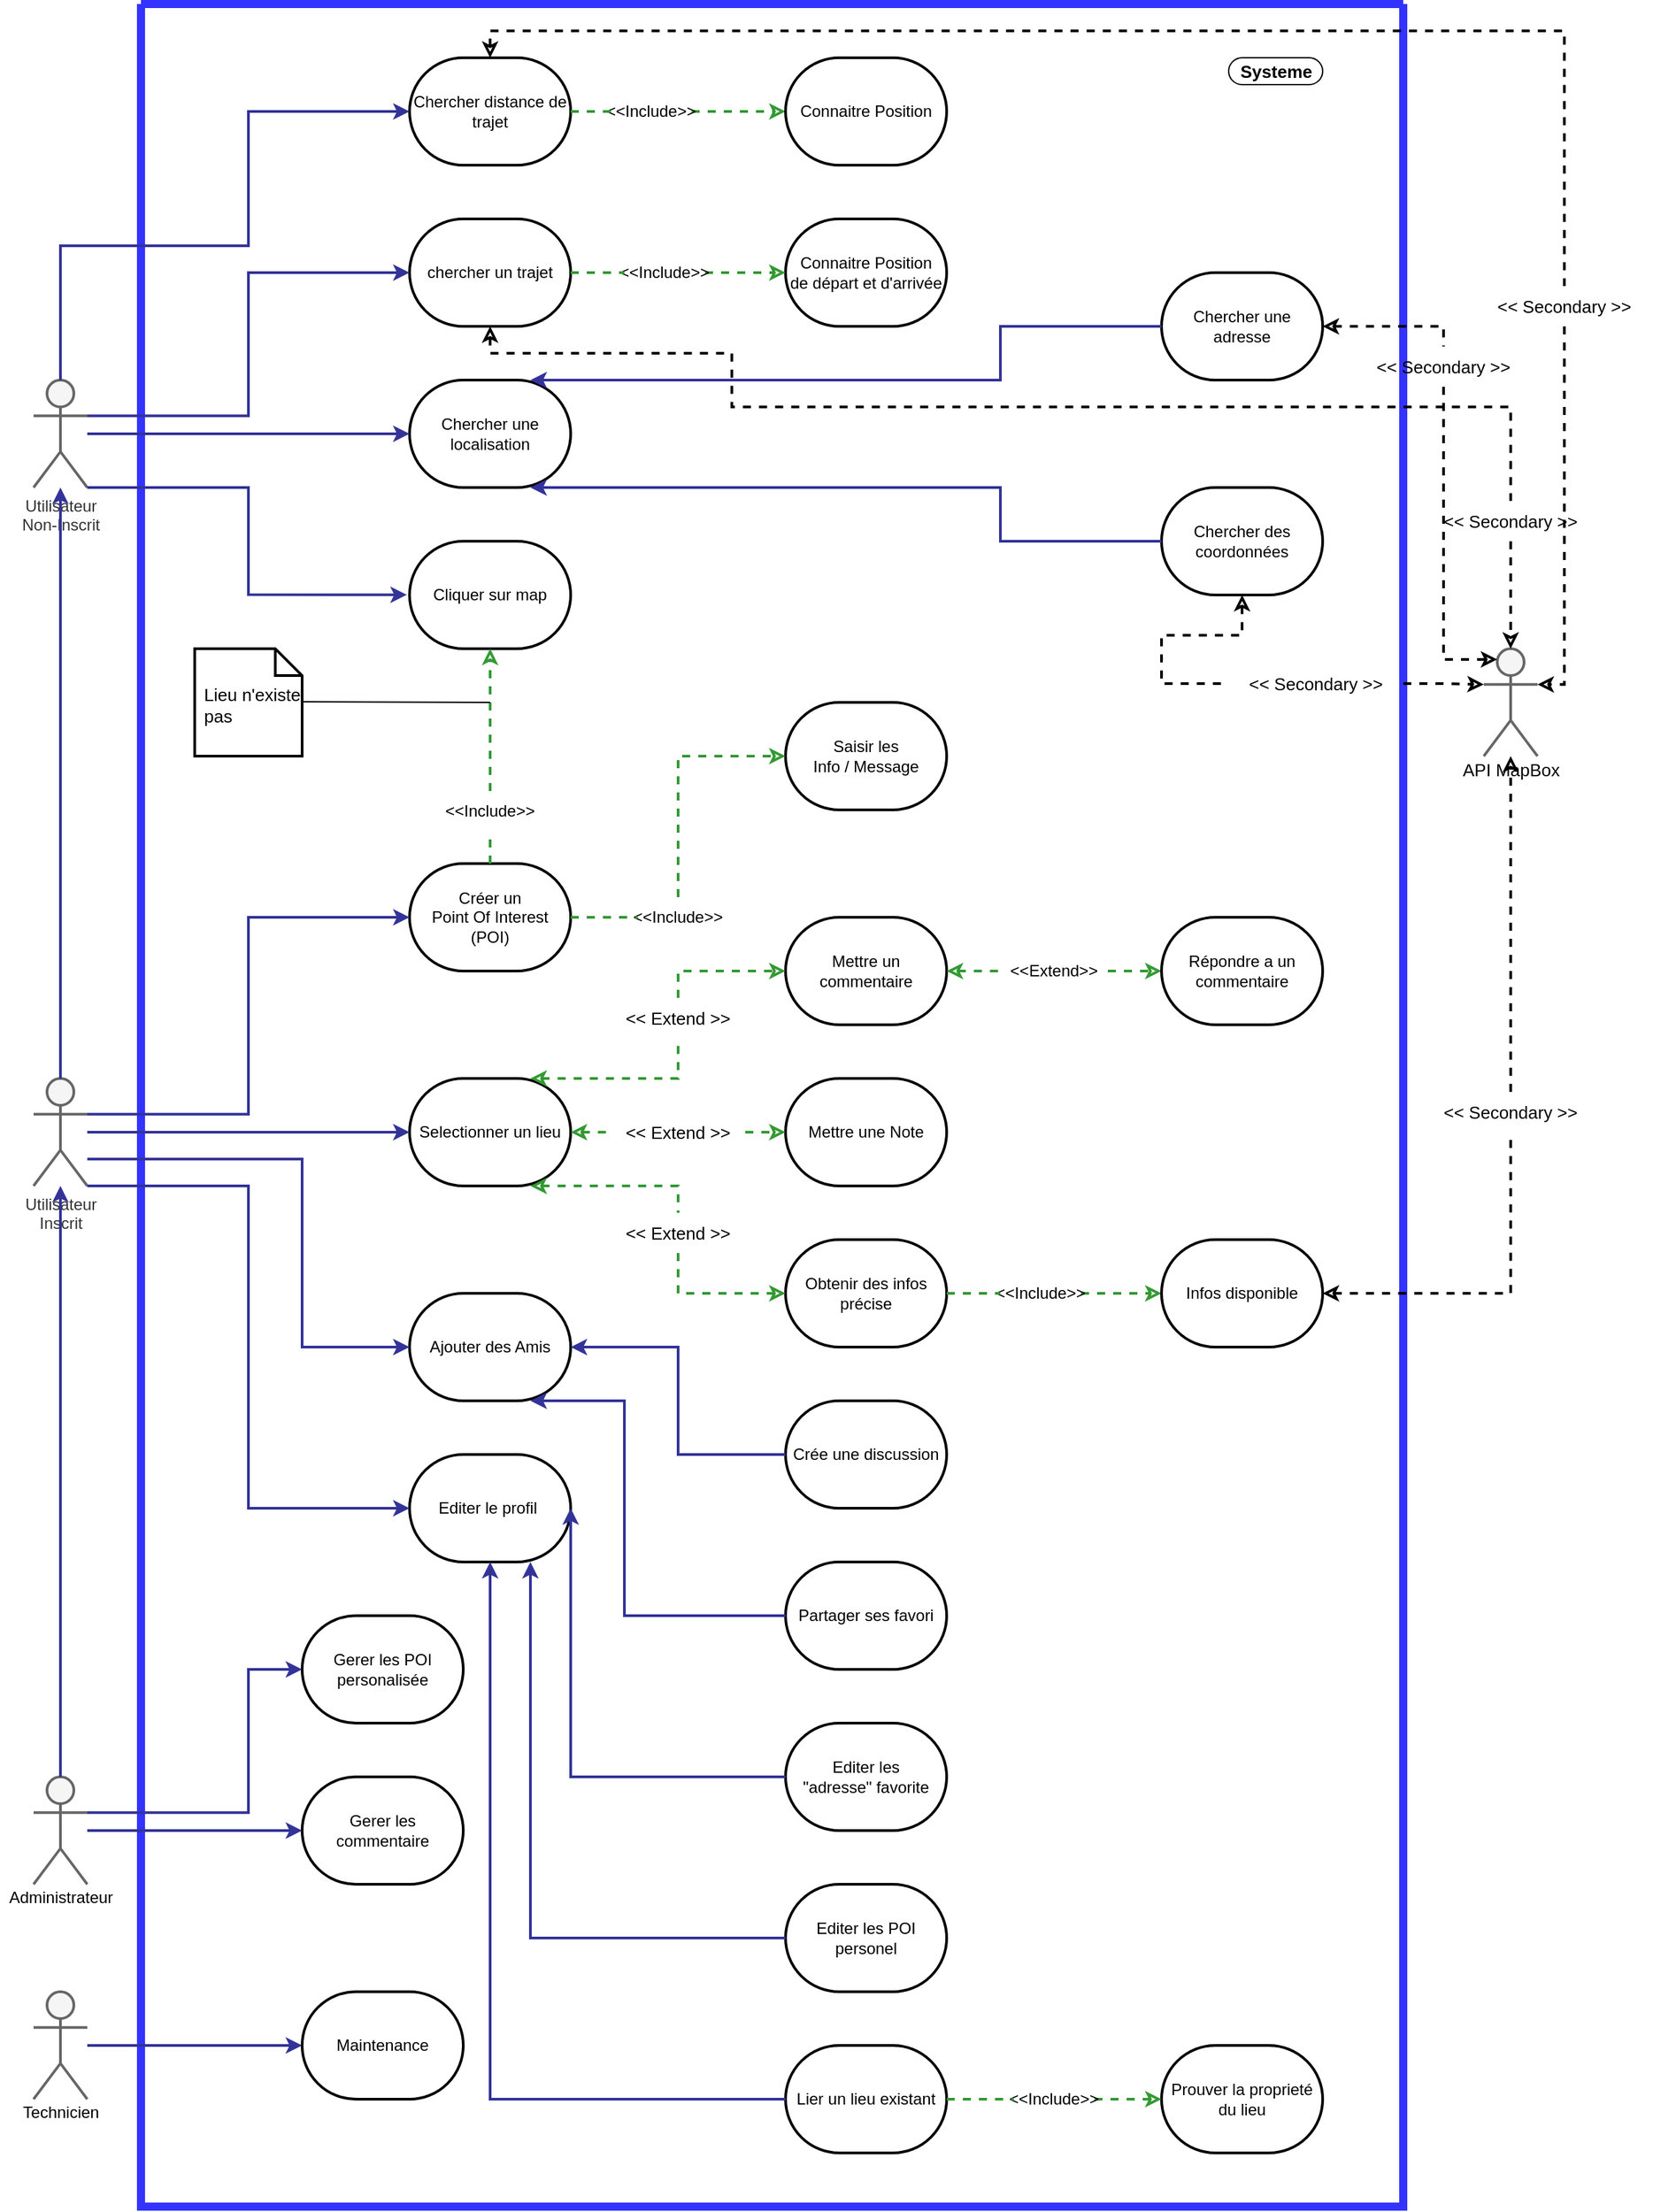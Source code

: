 <mxfile version="17.2.4" type="device" pages="3"><diagram id="RVPaVf76SnEYI8bXrQsS" name="Use-Case"><mxGraphModel dx="3822" dy="2400" grid="1" gridSize="10" guides="1" tooltips="1" connect="1" arrows="1" fold="1" page="0" pageScale="1" pageWidth="827" pageHeight="1169" background="#FFFFFF" math="0" shadow="0"><root><mxCell id="0"/><mxCell id="1" parent="0"/><mxCell id="u8bDb01NrXiklrsAtRKn-57" value="" style="swimlane;startSize=0;rounded=1;glass=0;strokeWidth=6;perimeterSpacing=0;arcSize=50;fillColor=#6666FF;shadow=0;swimlaneLine=1;strokeColor=#3333FF;labelBackgroundColor=none;swimlaneFillColor=none;" parent="1" vertex="1"><mxGeometry x="-2080" y="-1440" width="940" height="1640" as="geometry"><mxRectangle x="-2080" y="-1440" width="50" height="40" as="alternateBounds"/></mxGeometry></mxCell><mxCell id="u8bDb01NrXiklrsAtRKn-59" value="&lt;b&gt;Systeme&lt;/b&gt;" style="text;html=1;align=center;verticalAlign=middle;resizable=0;points=[];autosize=1;strokeColor=default;fillColor=none;fontSize=13;rounded=1;arcSize=50;shadow=0;glass=0;horizontal=1;" parent="u8bDb01NrXiklrsAtRKn-57" vertex="1"><mxGeometry x="810" y="40" width="70" height="20" as="geometry"/></mxCell><mxCell id="u8bDb01NrXiklrsAtRKn-60" value="Lieu n'existe pas" style="shape=note2;boundedLbl=1;whiteSpace=wrap;html=1;size=20;verticalAlign=top;align=left;spacingLeft=5;rounded=1;shadow=0;glass=0;labelBackgroundColor=none;fontSize=13;strokeColor=default;strokeWidth=2;fillColor=#FFFFFF;gradientColor=none;sketch=0;" parent="u8bDb01NrXiklrsAtRKn-57" vertex="1"><mxGeometry x="40" y="480" width="80" height="80" as="geometry"/></mxCell><mxCell id="u8bDb01NrXiklrsAtRKn-65" value="&amp;lt;&amp;lt;Include&amp;gt;&amp;gt;" style="text;html=1;strokeColor=none;fillColor=none;align=center;verticalAlign=middle;whiteSpace=wrap;rounded=0;" parent="u8bDb01NrXiklrsAtRKn-57" vertex="1"><mxGeometry x="370" y="665" width="60" height="30" as="geometry"/></mxCell><mxCell id="u8bDb01NrXiklrsAtRKn-1" value="Selectionner un lieu" style="rounded=1;whiteSpace=wrap;html=1;sketch=0;arcSize=50;strokeWidth=2;perimeterSpacing=0;gradientColor=none;fillColor=default;" parent="u8bDb01NrXiklrsAtRKn-57" vertex="1"><mxGeometry x="200" y="800" width="120" height="80" as="geometry"/></mxCell><mxCell id="u8bDb01NrXiklrsAtRKn-88" value="&amp;lt;&amp;lt; Secondary &amp;gt;&amp;gt;" style="text;html=1;strokeColor=none;fillColor=none;align=center;verticalAlign=middle;whiteSpace=wrap;rounded=0;shadow=0;glass=0;labelBackgroundColor=none;sketch=0;fontSize=13;" parent="u8bDb01NrXiklrsAtRKn-57" vertex="1"><mxGeometry x="810" y="491.0" width="130" height="30" as="geometry"/></mxCell><mxCell id="tGGbOpaCeSA24sFepYTv-1" value="&amp;lt;&amp;lt; Extend &amp;gt;&amp;gt;" style="text;html=1;strokeColor=none;fillColor=none;align=center;verticalAlign=middle;whiteSpace=wrap;rounded=0;shadow=0;glass=0;labelBackgroundColor=none;sketch=0;fontSize=13;" parent="u8bDb01NrXiklrsAtRKn-57" vertex="1"><mxGeometry x="350" y="740" width="100" height="30" as="geometry"/></mxCell><mxCell id="tGGbOpaCeSA24sFepYTv-2" value="" style="rounded=0;orthogonalLoop=1;jettySize=auto;html=1;strokeWidth=2;startArrow=classic;endArrow=none;edgeStyle=orthogonalEdgeStyle;startFill=0;endFill=0;fillColor=#dae8fc;strokeColor=#339933;sketch=0;exitX=0.75;exitY=0;exitDx=0;exitDy=0;dashed=1;" parent="u8bDb01NrXiklrsAtRKn-57" source="u8bDb01NrXiklrsAtRKn-1" target="tGGbOpaCeSA24sFepYTv-1" edge="1"><mxGeometry relative="1" as="geometry"><mxPoint x="290" y="800" as="sourcePoint"/><mxPoint x="480" y="720" as="targetPoint"/><Array as="points"><mxPoint x="400" y="800"/></Array></mxGeometry></mxCell><mxCell id="tGGbOpaCeSA24sFepYTv-3" value="&amp;lt;&amp;lt; Extend &amp;gt;&amp;gt;" style="text;html=1;strokeColor=none;fillColor=none;align=center;verticalAlign=middle;whiteSpace=wrap;rounded=0;shadow=0;glass=0;labelBackgroundColor=none;sketch=0;fontSize=13;" parent="u8bDb01NrXiklrsAtRKn-57" vertex="1"><mxGeometry x="350" y="825" width="100" height="30" as="geometry"/></mxCell><mxCell id="tGGbOpaCeSA24sFepYTv-4" value="" style="rounded=0;orthogonalLoop=1;jettySize=auto;html=1;strokeWidth=2;startArrow=classic;endArrow=none;edgeStyle=orthogonalEdgeStyle;startFill=0;endFill=0;fillColor=#dae8fc;strokeColor=#339933;sketch=0;exitX=1;exitY=0.5;exitDx=0;exitDy=0;entryX=0;entryY=0.5;entryDx=0;entryDy=0;dashed=1;" parent="u8bDb01NrXiklrsAtRKn-57" source="u8bDb01NrXiklrsAtRKn-1" target="tGGbOpaCeSA24sFepYTv-3" edge="1"><mxGeometry relative="1" as="geometry"><mxPoint x="320" y="840" as="sourcePoint"/><mxPoint x="480" y="840" as="targetPoint"/><Array as="points"/></mxGeometry></mxCell><mxCell id="tGGbOpaCeSA24sFepYTv-5" value="&amp;lt;&amp;lt; Extend &amp;gt;&amp;gt;" style="text;html=1;strokeColor=none;fillColor=none;align=center;verticalAlign=middle;whiteSpace=wrap;rounded=0;shadow=0;glass=0;labelBackgroundColor=none;sketch=0;fontSize=13;" parent="u8bDb01NrXiklrsAtRKn-57" vertex="1"><mxGeometry x="350" y="900" width="100" height="30" as="geometry"/></mxCell><mxCell id="tGGbOpaCeSA24sFepYTv-6" value="" style="rounded=0;orthogonalLoop=1;jettySize=auto;html=1;strokeWidth=2;startArrow=classic;endArrow=none;edgeStyle=orthogonalEdgeStyle;startFill=0;endFill=0;fillColor=#dae8fc;strokeColor=#339933;sketch=0;exitX=0.75;exitY=1;exitDx=0;exitDy=0;dashed=1;" parent="u8bDb01NrXiklrsAtRKn-57" source="u8bDb01NrXiklrsAtRKn-1" target="tGGbOpaCeSA24sFepYTv-5" edge="1"><mxGeometry relative="1" as="geometry"><mxPoint x="290" y="880" as="sourcePoint"/><mxPoint x="480" y="960" as="targetPoint"/><Array as="points"><mxPoint x="400" y="880"/></Array></mxGeometry></mxCell><mxCell id="u8bDb01NrXiklrsAtRKn-30" value="Editer les &lt;br&gt;&quot;adresse&quot; favorite" style="rounded=1;whiteSpace=wrap;html=1;sketch=0;arcSize=50;strokeWidth=2;perimeterSpacing=0;gradientColor=none;fillColor=default;" parent="u8bDb01NrXiklrsAtRKn-57" vertex="1"><mxGeometry x="480" y="1280.0" width="120" height="80" as="geometry"/></mxCell><mxCell id="u8bDb01NrXiklrsAtRKn-32" value="Editer les POI personel" style="rounded=1;whiteSpace=wrap;html=1;sketch=0;arcSize=50;strokeWidth=2;perimeterSpacing=0;gradientColor=none;fillColor=default;" parent="u8bDb01NrXiklrsAtRKn-57" vertex="1"><mxGeometry x="480" y="1400" width="120" height="80" as="geometry"/></mxCell><mxCell id="9gvkFZE3grv0e_HwoXwX-1" value="Lier un lieu existant" style="rounded=1;whiteSpace=wrap;html=1;sketch=0;arcSize=50;strokeWidth=2;perimeterSpacing=0;gradientColor=none;fillColor=default;" parent="u8bDb01NrXiklrsAtRKn-57" vertex="1"><mxGeometry x="480" y="1520" width="120" height="80" as="geometry"/></mxCell><mxCell id="9gvkFZE3grv0e_HwoXwX-3" value="Prouver la proprieté du lieu" style="rounded=1;whiteSpace=wrap;html=1;sketch=0;arcSize=50;strokeWidth=2;perimeterSpacing=0;gradientColor=none;fillColor=default;" parent="u8bDb01NrXiklrsAtRKn-57" vertex="1"><mxGeometry x="760" y="1520" width="120" height="80" as="geometry"/></mxCell><mxCell id="9gvkFZE3grv0e_HwoXwX-4" value="" style="rounded=0;orthogonalLoop=1;jettySize=auto;html=1;strokeWidth=2;dashed=1;startArrow=none;endArrow=classic;edgeStyle=orthogonalEdgeStyle;startFill=0;endFill=0;strokeColor=#339933;sketch=0;exitX=1;exitY=0.5;exitDx=0;exitDy=0;" parent="u8bDb01NrXiklrsAtRKn-57" source="9gvkFZE3grv0e_HwoXwX-5" target="9gvkFZE3grv0e_HwoXwX-3" edge="1"><mxGeometry relative="1" as="geometry"><mxPoint x="646" y="1560" as="sourcePoint"/><mxPoint x="890" y="1560" as="targetPoint"/><Array as="points"/></mxGeometry></mxCell><mxCell id="9gvkFZE3grv0e_HwoXwX-5" value="&amp;lt;&amp;lt;Include&amp;gt;&amp;gt;" style="text;html=1;strokeColor=none;fillColor=none;align=center;verticalAlign=middle;whiteSpace=wrap;rounded=0;" parent="u8bDb01NrXiklrsAtRKn-57" vertex="1"><mxGeometry x="650" y="1545" width="60" height="30" as="geometry"/></mxCell><mxCell id="9gvkFZE3grv0e_HwoXwX-6" value="" style="rounded=0;orthogonalLoop=1;jettySize=auto;html=1;strokeWidth=2;dashed=1;startArrow=none;endArrow=none;edgeStyle=orthogonalEdgeStyle;startFill=0;endFill=0;strokeColor=#339933;sketch=0;exitX=1;exitY=0.5;exitDx=0;exitDy=0;" parent="u8bDb01NrXiklrsAtRKn-57" source="9gvkFZE3grv0e_HwoXwX-1" target="9gvkFZE3grv0e_HwoXwX-5" edge="1"><mxGeometry relative="1" as="geometry"><mxPoint x="610" y="1560" as="sourcePoint"/><mxPoint x="770" y="1560" as="targetPoint"/><Array as="points"/></mxGeometry></mxCell><mxCell id="u8bDb01NrXiklrsAtRKn-42" value="Gerer les commentaire" style="rounded=1;whiteSpace=wrap;html=1;sketch=0;arcSize=50;strokeWidth=2;perimeterSpacing=0;gradientColor=none;fillColor=default;glass=0;" parent="u8bDb01NrXiklrsAtRKn-57" vertex="1"><mxGeometry x="120" y="1320" width="120" height="80" as="geometry"/></mxCell><mxCell id="u8bDb01NrXiklrsAtRKn-45" value="Gerer les POI personalisée" style="rounded=1;whiteSpace=wrap;html=1;sketch=0;arcSize=50;strokeWidth=2;perimeterSpacing=0;gradientColor=none;fillColor=default;glass=0;" parent="u8bDb01NrXiklrsAtRKn-57" vertex="1"><mxGeometry x="120" y="1200" width="120" height="80" as="geometry"/></mxCell><mxCell id="u8bDb01NrXiklrsAtRKn-54" value="Maintenance" style="rounded=1;whiteSpace=wrap;html=1;sketch=0;arcSize=50;strokeWidth=2;perimeterSpacing=0;gradientColor=none;fillColor=default;glass=0;" parent="u8bDb01NrXiklrsAtRKn-57" vertex="1"><mxGeometry x="120" y="1480" width="120" height="80" as="geometry"/></mxCell><mxCell id="u8bDb01NrXiklrsAtRKn-27" value="Editer le profil&amp;nbsp;" style="rounded=1;whiteSpace=wrap;html=1;sketch=0;arcSize=50;strokeWidth=2;perimeterSpacing=0;gradientColor=none;fillColor=default;" parent="u8bDb01NrXiklrsAtRKn-57" vertex="1"><mxGeometry x="200" y="1080" width="120" height="80" as="geometry"/></mxCell><mxCell id="u8bDb01NrXiklrsAtRKn-29" value="" style="rounded=0;orthogonalLoop=1;jettySize=auto;html=1;strokeWidth=2;startArrow=classic;endArrow=none;edgeStyle=orthogonalEdgeStyle;startFill=1;endFill=0;fillColor=#dae8fc;strokeColor=#333399;sketch=0;exitX=1;exitY=0.5;exitDx=0;exitDy=0;" parent="u8bDb01NrXiklrsAtRKn-57" source="u8bDb01NrXiklrsAtRKn-27" target="u8bDb01NrXiklrsAtRKn-30" edge="1"><mxGeometry relative="1" as="geometry"><mxPoint x="370" y="1080" as="sourcePoint"/><mxPoint x="550" y="1080" as="targetPoint"/><Array as="points"><mxPoint x="320" y="1320"/></Array></mxGeometry></mxCell><mxCell id="u8bDb01NrXiklrsAtRKn-33" value="" style="rounded=0;orthogonalLoop=1;jettySize=auto;html=1;strokeWidth=2;startArrow=classic;endArrow=none;edgeStyle=orthogonalEdgeStyle;startFill=1;endFill=0;fillColor=#dae8fc;strokeColor=#333399;sketch=0;entryX=0;entryY=0.5;entryDx=0;entryDy=0;exitX=0.75;exitY=1;exitDx=0;exitDy=0;" parent="u8bDb01NrXiklrsAtRKn-57" source="u8bDb01NrXiklrsAtRKn-27" target="u8bDb01NrXiklrsAtRKn-32" edge="1"><mxGeometry relative="1" as="geometry"><mxPoint x="400" y="1080" as="sourcePoint"/><mxPoint x="430" y="1200" as="targetPoint"/><Array as="points"><mxPoint x="290" y="1440"/></Array></mxGeometry></mxCell><mxCell id="9gvkFZE3grv0e_HwoXwX-2" value="" style="rounded=0;orthogonalLoop=1;jettySize=auto;html=1;strokeWidth=2;startArrow=classic;endArrow=none;edgeStyle=orthogonalEdgeStyle;startFill=1;endFill=0;fillColor=#dae8fc;strokeColor=#333399;sketch=0;entryX=0;entryY=0.5;entryDx=0;entryDy=0;exitX=0.5;exitY=1;exitDx=0;exitDy=0;" parent="u8bDb01NrXiklrsAtRKn-57" source="u8bDb01NrXiklrsAtRKn-27" target="9gvkFZE3grv0e_HwoXwX-1" edge="1"><mxGeometry relative="1" as="geometry"><mxPoint x="400" y="1200" as="sourcePoint"/><mxPoint x="2750" y="2860" as="targetPoint"/><Array as="points"><mxPoint x="260" y="1560"/></Array></mxGeometry></mxCell><mxCell id="53V4ofd5lPK9g8OKRtwT-1" value="Ajouter des Amis" style="rounded=1;whiteSpace=wrap;html=1;sketch=0;arcSize=50;strokeWidth=2;perimeterSpacing=0;gradientColor=none;fillColor=default;" vertex="1" parent="u8bDb01NrXiklrsAtRKn-57"><mxGeometry x="200" y="960" width="120" height="80" as="geometry"/></mxCell><mxCell id="53V4ofd5lPK9g8OKRtwT-3" value="Crée une discussion" style="rounded=1;whiteSpace=wrap;html=1;sketch=0;arcSize=50;strokeWidth=2;perimeterSpacing=0;gradientColor=none;fillColor=default;" vertex="1" parent="u8bDb01NrXiklrsAtRKn-57"><mxGeometry x="480" y="1040" width="120" height="80" as="geometry"/></mxCell><mxCell id="53V4ofd5lPK9g8OKRtwT-4" value="Partager ses favori" style="rounded=1;whiteSpace=wrap;html=1;sketch=0;arcSize=50;strokeWidth=2;perimeterSpacing=0;gradientColor=none;fillColor=default;" vertex="1" parent="u8bDb01NrXiklrsAtRKn-57"><mxGeometry x="480" y="1160" width="120" height="80" as="geometry"/></mxCell><mxCell id="53V4ofd5lPK9g8OKRtwT-5" value="" style="rounded=0;orthogonalLoop=1;jettySize=auto;html=1;strokeWidth=2;startArrow=classic;endArrow=none;edgeStyle=orthogonalEdgeStyle;startFill=1;endFill=0;fillColor=#dae8fc;strokeColor=#333399;sketch=0;exitX=1;exitY=0.5;exitDx=0;exitDy=0;entryX=0;entryY=0.5;entryDx=0;entryDy=0;" edge="1" parent="u8bDb01NrXiklrsAtRKn-57" source="53V4ofd5lPK9g8OKRtwT-1" target="53V4ofd5lPK9g8OKRtwT-3"><mxGeometry relative="1" as="geometry"><mxPoint x="420" y="1030" as="sourcePoint"/><mxPoint x="670" y="1030" as="targetPoint"/><Array as="points"><mxPoint x="400" y="1000"/><mxPoint x="400" y="1080"/></Array></mxGeometry></mxCell><mxCell id="53V4ofd5lPK9g8OKRtwT-6" value="" style="rounded=0;orthogonalLoop=1;jettySize=auto;html=1;strokeWidth=2;startArrow=classic;endArrow=none;edgeStyle=orthogonalEdgeStyle;startFill=1;endFill=0;fillColor=#dae8fc;strokeColor=#333399;sketch=0;exitX=0.75;exitY=1;exitDx=0;exitDy=0;entryX=0;entryY=0.5;entryDx=0;entryDy=0;" edge="1" parent="u8bDb01NrXiklrsAtRKn-57" source="53V4ofd5lPK9g8OKRtwT-1" target="53V4ofd5lPK9g8OKRtwT-4"><mxGeometry relative="1" as="geometry"><mxPoint x="350" y="1130" as="sourcePoint"/><mxPoint x="600" y="1130" as="targetPoint"/><Array as="points"><mxPoint x="360" y="1040"/><mxPoint x="360" y="1200"/></Array></mxGeometry></mxCell><mxCell id="ZpCbmElseQtvKICQOZ9M-1" value="Chercher une localisation" style="rounded=1;whiteSpace=wrap;html=1;arcSize=50;strokeWidth=2;perimeterSpacing=0;gradientColor=none;fillColor=default;" parent="1" vertex="1"><mxGeometry x="-1880" y="-1160" width="120" height="80" as="geometry"/></mxCell><mxCell id="ZpCbmElseQtvKICQOZ9M-2" value="chercher un trajet" style="rounded=1;whiteSpace=wrap;html=1;arcSize=50;strokeWidth=2;perimeterSpacing=0;gradientColor=none;fillColor=default;" parent="1" vertex="1"><mxGeometry x="-1880" y="-1280" width="120" height="80" as="geometry"/></mxCell><mxCell id="ZpCbmElseQtvKICQOZ9M-3" value="" style="rounded=0;orthogonalLoop=1;jettySize=auto;html=1;strokeWidth=2;startArrow=none;endArrow=classic;edgeStyle=orthogonalEdgeStyle;startFill=0;endFill=1;fillColor=#dae8fc;strokeColor=#333399;entryX=0;entryY=0.5;entryDx=0;entryDy=0;exitX=1;exitY=0.333;exitDx=0;exitDy=0;exitPerimeter=0;" parent="1" source="ZpCbmElseQtvKICQOZ9M-5" target="ZpCbmElseQtvKICQOZ9M-2" edge="1"><mxGeometry relative="1" as="geometry"><mxPoint x="-2000" y="-1120" as="sourcePoint"/><mxPoint x="-1930" y="-1240" as="targetPoint"/><Array as="points"><mxPoint x="-2000" y="-1133"/><mxPoint x="-2000" y="-1240"/></Array></mxGeometry></mxCell><mxCell id="ZpCbmElseQtvKICQOZ9M-4" value="Cliquer sur map" style="rounded=1;whiteSpace=wrap;html=1;arcSize=50;strokeWidth=2;perimeterSpacing=0;gradientColor=none;fillColor=default;" parent="1" vertex="1"><mxGeometry x="-1880" y="-1040" width="120" height="80" as="geometry"/></mxCell><mxCell id="ZpCbmElseQtvKICQOZ9M-5" value="Utilisateur&lt;br&gt;Non-Inscrit" style="shape=umlActor;verticalLabelPosition=bottom;verticalAlign=top;html=1;outlineConnect=0;strokeWidth=2;fillColor=#f5f5f5;perimeterSpacing=0;strokeColor=#666666;fontColor=#333333;" parent="1" vertex="1"><mxGeometry x="-2160" y="-1160" width="40" height="80" as="geometry"/></mxCell><mxCell id="ZpCbmElseQtvKICQOZ9M-6" value="Utilisateur&lt;br&gt;Inscrit" style="shape=umlActor;verticalLabelPosition=bottom;verticalAlign=top;html=1;outlineConnect=0;strokeWidth=2;fillColor=#f5f5f5;perimeterSpacing=0;strokeColor=#666666;fontColor=#333333;" parent="1" vertex="1"><mxGeometry x="-2160" y="-640" width="40" height="80" as="geometry"/></mxCell><mxCell id="ZpCbmElseQtvKICQOZ9M-7" value="" style="rounded=0;orthogonalLoop=1;jettySize=auto;html=1;strokeWidth=2;startArrow=none;endArrow=classic;edgeStyle=orthogonalEdgeStyle;startFill=0;endFill=1;fillColor=#dae8fc;strokeColor=#333399;" parent="1" source="ZpCbmElseQtvKICQOZ9M-6" target="ZpCbmElseQtvKICQOZ9M-5" edge="1"><mxGeometry relative="1" as="geometry"><mxPoint x="-1680" y="-910" as="sourcePoint"/><mxPoint x="-1430" y="-910" as="targetPoint"/><Array as="points"/></mxGeometry></mxCell><mxCell id="ZpCbmElseQtvKICQOZ9M-8" value="" style="rounded=0;orthogonalLoop=1;jettySize=auto;html=1;strokeWidth=2;startArrow=none;endArrow=classic;edgeStyle=orthogonalEdgeStyle;startFill=0;endFill=1;fillColor=#dae8fc;strokeColor=#333399;entryX=0;entryY=0.5;entryDx=0;entryDy=0;" parent="1" source="ZpCbmElseQtvKICQOZ9M-5" target="ZpCbmElseQtvKICQOZ9M-1" edge="1"><mxGeometry relative="1" as="geometry"><mxPoint x="-2110" y="-1110" as="sourcePoint"/><mxPoint x="-1430" y="-910" as="targetPoint"/><Array as="points"/></mxGeometry></mxCell><mxCell id="ZpCbmElseQtvKICQOZ9M-9" value="" style="rounded=0;orthogonalLoop=1;jettySize=auto;html=1;strokeWidth=2;startArrow=none;endArrow=classic;edgeStyle=orthogonalEdgeStyle;startFill=0;endFill=1;fillColor=#dae8fc;strokeColor=#333399;entryX=-0.017;entryY=0.498;entryDx=0;entryDy=0;entryPerimeter=0;exitX=1;exitY=1;exitDx=0;exitDy=0;exitPerimeter=0;" parent="1" source="ZpCbmElseQtvKICQOZ9M-5" target="ZpCbmElseQtvKICQOZ9M-4" edge="1"><mxGeometry relative="1" as="geometry"><mxPoint x="-2000" y="-1120" as="sourcePoint"/><mxPoint x="-1880" y="-1000" as="targetPoint"/><Array as="points"><mxPoint x="-2000" y="-1080"/><mxPoint x="-2000" y="-1000"/></Array></mxGeometry></mxCell><mxCell id="ZpCbmElseQtvKICQOZ9M-10" value="Chercher distance de trajet" style="rounded=1;whiteSpace=wrap;html=1;arcSize=50;strokeWidth=2;perimeterSpacing=0;gradientColor=none;fillColor=default;" parent="1" vertex="1"><mxGeometry x="-1880" y="-1400" width="120" height="80" as="geometry"/></mxCell><mxCell id="ZpCbmElseQtvKICQOZ9M-11" value="" style="rounded=0;orthogonalLoop=1;jettySize=auto;html=1;strokeWidth=2;startArrow=none;endArrow=classic;edgeStyle=orthogonalEdgeStyle;startFill=0;endFill=1;fillColor=#dae8fc;strokeColor=#333399;entryX=0;entryY=0.5;entryDx=0;entryDy=0;exitX=0.5;exitY=0;exitDx=0;exitDy=0;exitPerimeter=0;" parent="1" source="ZpCbmElseQtvKICQOZ9M-5" target="ZpCbmElseQtvKICQOZ9M-10" edge="1"><mxGeometry relative="1" as="geometry"><mxPoint x="-2000" y="-1240" as="sourcePoint"/><mxPoint x="-1920" y="-1360" as="targetPoint"/><Array as="points"><mxPoint x="-2140" y="-1260"/><mxPoint x="-2000" y="-1260"/><mxPoint x="-2000" y="-1360"/></Array></mxGeometry></mxCell><mxCell id="ZpCbmElseQtvKICQOZ9M-12" value="" style="rounded=0;orthogonalLoop=1;jettySize=auto;html=1;strokeWidth=2;dashed=1;startArrow=none;endArrow=classic;edgeStyle=orthogonalEdgeStyle;startFill=0;endFill=0;strokeColor=#339933;exitX=1;exitY=0.5;exitDx=0;exitDy=0;entryX=0;entryY=0.5;entryDx=0;entryDy=0;" parent="1" source="ZpCbmElseQtvKICQOZ9M-14" target="ZpCbmElseQtvKICQOZ9M-13" edge="1"><mxGeometry relative="1" as="geometry"><mxPoint x="-1730" y="-1360" as="sourcePoint"/><mxPoint x="-1640" y="-1360" as="targetPoint"/></mxGeometry></mxCell><mxCell id="ZpCbmElseQtvKICQOZ9M-13" value="Connaitre Position" style="rounded=1;whiteSpace=wrap;html=1;arcSize=50;strokeWidth=2;perimeterSpacing=0;gradientColor=none;fillColor=default;" parent="1" vertex="1"><mxGeometry x="-1600" y="-1400" width="120" height="80" as="geometry"/></mxCell><mxCell id="ZpCbmElseQtvKICQOZ9M-14" value="&amp;lt;&amp;lt;Include&amp;gt;&amp;gt;" style="text;html=1;strokeColor=none;fillColor=none;align=center;verticalAlign=middle;whiteSpace=wrap;rounded=0;" parent="1" vertex="1"><mxGeometry x="-1730" y="-1375" width="60" height="30" as="geometry"/></mxCell><mxCell id="ZpCbmElseQtvKICQOZ9M-15" value="" style="rounded=0;orthogonalLoop=1;jettySize=auto;html=1;strokeWidth=2;dashed=1;startArrow=none;endArrow=none;edgeStyle=orthogonalEdgeStyle;startFill=0;endFill=0;strokeColor=#339933;exitX=1;exitY=0.5;exitDx=0;exitDy=0;entryX=0;entryY=0.5;entryDx=0;entryDy=0;" parent="1" source="ZpCbmElseQtvKICQOZ9M-10" target="ZpCbmElseQtvKICQOZ9M-14" edge="1"><mxGeometry relative="1" as="geometry"><mxPoint x="-1760.0" y="-1360" as="sourcePoint"/><mxPoint x="-1600" y="-1360" as="targetPoint"/></mxGeometry></mxCell><mxCell id="ZpCbmElseQtvKICQOZ9M-16" value="Connaitre Position&lt;br&gt;de départ et d'arrivée" style="rounded=1;whiteSpace=wrap;html=1;arcSize=50;strokeWidth=2;perimeterSpacing=0;gradientColor=none;fillColor=default;" parent="1" vertex="1"><mxGeometry x="-1600" y="-1280" width="120" height="80" as="geometry"/></mxCell><mxCell id="ZpCbmElseQtvKICQOZ9M-17" value="" style="rounded=0;orthogonalLoop=1;jettySize=auto;html=1;strokeWidth=2;dashed=1;startArrow=none;endArrow=classic;edgeStyle=orthogonalEdgeStyle;startFill=0;endFill=0;strokeColor=#339933;exitX=1;exitY=0.5;exitDx=0;exitDy=0;entryX=0;entryY=0.5;entryDx=0;entryDy=0;" parent="1" source="ZpCbmElseQtvKICQOZ9M-18" target="ZpCbmElseQtvKICQOZ9M-16" edge="1"><mxGeometry relative="1" as="geometry"><mxPoint x="-1725" y="-1296" as="sourcePoint"/><mxPoint x="-1595" y="-1296" as="targetPoint"/></mxGeometry></mxCell><mxCell id="ZpCbmElseQtvKICQOZ9M-18" value="&amp;lt;&amp;lt;Include&amp;gt;&amp;gt;" style="text;html=1;strokeColor=none;fillColor=none;align=center;verticalAlign=middle;whiteSpace=wrap;rounded=0;" parent="1" vertex="1"><mxGeometry x="-1720" y="-1255" width="60" height="30" as="geometry"/></mxCell><mxCell id="ZpCbmElseQtvKICQOZ9M-19" value="" style="rounded=0;orthogonalLoop=1;jettySize=auto;html=1;strokeWidth=2;dashed=1;startArrow=none;endArrow=none;edgeStyle=orthogonalEdgeStyle;startFill=0;endFill=0;strokeColor=#339933;exitX=1;exitY=0.5;exitDx=0;exitDy=0;entryX=0;entryY=0.5;entryDx=0;entryDy=0;" parent="1" source="ZpCbmElseQtvKICQOZ9M-2" target="ZpCbmElseQtvKICQOZ9M-18" edge="1"><mxGeometry relative="1" as="geometry"><mxPoint x="-1755.0" y="-1296" as="sourcePoint"/><mxPoint x="-1595" y="-1296" as="targetPoint"/></mxGeometry></mxCell><mxCell id="ZpCbmElseQtvKICQOZ9M-20" value="Chercher une adresse" style="rounded=1;whiteSpace=wrap;html=1;arcSize=50;strokeWidth=2;perimeterSpacing=0;gradientColor=none;fillColor=default;" parent="1" vertex="1"><mxGeometry x="-1320" y="-1240" width="120" height="80" as="geometry"/></mxCell><mxCell id="ZpCbmElseQtvKICQOZ9M-21" value="Chercher des coordonnées" style="rounded=1;whiteSpace=wrap;html=1;arcSize=50;strokeWidth=2;perimeterSpacing=0;gradientColor=none;fillColor=default;" parent="1" vertex="1"><mxGeometry x="-1320" y="-1080" width="120" height="80" as="geometry"/></mxCell><mxCell id="ZpCbmElseQtvKICQOZ9M-22" value="" style="rounded=0;orthogonalLoop=1;jettySize=auto;html=1;strokeWidth=2;startArrow=classic;endArrow=none;edgeStyle=orthogonalEdgeStyle;startFill=1;endFill=0;fillColor=#dae8fc;strokeColor=#333399;entryX=0;entryY=0.5;entryDx=0;entryDy=0;exitX=0.75;exitY=0;exitDx=0;exitDy=0;" parent="1" source="ZpCbmElseQtvKICQOZ9M-1" target="ZpCbmElseQtvKICQOZ9M-20" edge="1"><mxGeometry relative="1" as="geometry"><mxPoint x="-1760" y="-1160" as="sourcePoint"/><mxPoint x="-1410" y="-1120" as="targetPoint"/><Array as="points"><mxPoint x="-1440" y="-1160"/><mxPoint x="-1440" y="-1200"/></Array></mxGeometry></mxCell><mxCell id="ZpCbmElseQtvKICQOZ9M-23" value="" style="rounded=0;orthogonalLoop=1;jettySize=auto;html=1;strokeWidth=2;startArrow=classic;endArrow=none;edgeStyle=orthogonalEdgeStyle;startFill=1;endFill=0;fillColor=#dae8fc;strokeColor=#333399;entryX=0;entryY=0.5;entryDx=0;entryDy=0;exitX=0.75;exitY=1;exitDx=0;exitDy=0;" parent="1" source="ZpCbmElseQtvKICQOZ9M-1" target="ZpCbmElseQtvKICQOZ9M-21" edge="1"><mxGeometry relative="1" as="geometry"><mxPoint x="-1640" y="-1080" as="sourcePoint"/><mxPoint x="-1430" y="-1020" as="targetPoint"/><Array as="points"><mxPoint x="-1440" y="-1080"/><mxPoint x="-1440" y="-1040"/></Array></mxGeometry></mxCell><mxCell id="u8bDb01NrXiklrsAtRKn-2" value="Mettre un commentaire" style="rounded=1;whiteSpace=wrap;html=1;sketch=0;arcSize=50;strokeWidth=2;perimeterSpacing=0;gradientColor=none;fillColor=default;" parent="1" vertex="1"><mxGeometry x="-1600" y="-760" width="120" height="80" as="geometry"/></mxCell><mxCell id="u8bDb01NrXiklrsAtRKn-3" value="Mettre une Note" style="rounded=1;whiteSpace=wrap;html=1;sketch=0;arcSize=50;strokeWidth=2;perimeterSpacing=0;gradientColor=none;fillColor=default;" parent="1" vertex="1"><mxGeometry x="-1600" y="-640" width="120" height="80" as="geometry"/></mxCell><mxCell id="u8bDb01NrXiklrsAtRKn-4" value="Obtenir des infos précise" style="rounded=1;whiteSpace=wrap;html=1;sketch=0;arcSize=50;strokeWidth=2;perimeterSpacing=0;gradientColor=none;fillColor=default;" parent="1" vertex="1"><mxGeometry x="-1600" y="-520" width="120" height="80" as="geometry"/></mxCell><mxCell id="u8bDb01NrXiklrsAtRKn-5" value="" style="rounded=0;orthogonalLoop=1;jettySize=auto;html=1;strokeWidth=2;startArrow=none;endArrow=classic;edgeStyle=orthogonalEdgeStyle;startFill=0;endFill=0;fillColor=#dae8fc;strokeColor=#339933;sketch=0;exitX=1;exitY=0.5;exitDx=0;exitDy=0;entryX=0;entryY=0.5;entryDx=0;entryDy=0;dashed=1;" parent="1" source="tGGbOpaCeSA24sFepYTv-3" target="u8bDb01NrXiklrsAtRKn-3" edge="1"><mxGeometry relative="1" as="geometry"><mxPoint x="-1740" y="-600.5" as="sourcePoint"/><mxPoint x="-1620" y="-600.5" as="targetPoint"/><Array as="points"/></mxGeometry></mxCell><mxCell id="u8bDb01NrXiklrsAtRKn-6" value="" style="rounded=0;orthogonalLoop=1;jettySize=auto;html=1;strokeWidth=2;startArrow=none;endArrow=classic;edgeStyle=orthogonalEdgeStyle;startFill=0;endFill=0;fillColor=#dae8fc;strokeColor=#339933;sketch=0;entryX=0;entryY=0.5;entryDx=0;entryDy=0;dashed=1;" parent="1" source="tGGbOpaCeSA24sFepYTv-1" target="u8bDb01NrXiklrsAtRKn-2" edge="1"><mxGeometry relative="1" as="geometry"><mxPoint x="-1680" y="-600" as="sourcePoint"/><mxPoint x="-1750" y="-720.5" as="targetPoint"/><Array as="points"><mxPoint x="-1680" y="-720"/></Array></mxGeometry></mxCell><mxCell id="u8bDb01NrXiklrsAtRKn-7" value="" style="rounded=0;orthogonalLoop=1;jettySize=auto;html=1;strokeWidth=2;startArrow=none;endArrow=classic;edgeStyle=orthogonalEdgeStyle;startFill=0;endFill=0;fillColor=#dae8fc;strokeColor=#339933;sketch=0;entryX=0;entryY=0.5;entryDx=0;entryDy=0;dashed=1;" parent="1" source="tGGbOpaCeSA24sFepYTv-5" target="u8bDb01NrXiklrsAtRKn-4" edge="1"><mxGeometry relative="1" as="geometry"><mxPoint x="-1680" y="-600" as="sourcePoint"/><mxPoint x="-1680" y="-430" as="targetPoint"/><Array as="points"><mxPoint x="-1680" y="-480"/></Array></mxGeometry></mxCell><mxCell id="u8bDb01NrXiklrsAtRKn-9" value="" style="rounded=0;orthogonalLoop=1;jettySize=auto;html=1;strokeWidth=2;dashed=1;startArrow=none;endArrow=classic;edgeStyle=orthogonalEdgeStyle;startFill=0;endFill=0;strokeColor=#339933;sketch=0;exitX=1;exitY=0.5;exitDx=0;exitDy=0;" parent="1" source="u8bDb01NrXiklrsAtRKn-11" target="u8bDb01NrXiklrsAtRKn-10" edge="1"><mxGeometry relative="1" as="geometry"><mxPoint x="-1440" y="-720" as="sourcePoint"/><mxPoint x="-1380" y="-720" as="targetPoint"/></mxGeometry></mxCell><mxCell id="u8bDb01NrXiklrsAtRKn-10" value="Répondre a un commentaire" style="rounded=1;whiteSpace=wrap;html=1;sketch=0;arcSize=50;strokeWidth=2;perimeterSpacing=0;gradientColor=none;fillColor=default;" parent="1" vertex="1"><mxGeometry x="-1320" y="-760" width="120" height="80" as="geometry"/></mxCell><mxCell id="u8bDb01NrXiklrsAtRKn-11" value="&amp;lt;&amp;lt;Extend&amp;gt;&amp;gt;" style="text;html=1;strokeColor=none;fillColor=none;align=center;verticalAlign=middle;whiteSpace=wrap;rounded=0;" parent="1" vertex="1"><mxGeometry x="-1440" y="-735" width="80" height="30" as="geometry"/></mxCell><mxCell id="u8bDb01NrXiklrsAtRKn-12" value="" style="rounded=0;orthogonalLoop=1;jettySize=auto;html=1;strokeWidth=2;dashed=1;startArrow=classic;endArrow=none;edgeStyle=orthogonalEdgeStyle;startFill=0;endFill=0;strokeColor=#339933;sketch=0;exitX=1;exitY=0.5;exitDx=0;exitDy=0;" parent="1" source="u8bDb01NrXiklrsAtRKn-2" target="u8bDb01NrXiklrsAtRKn-11" edge="1"><mxGeometry relative="1" as="geometry"><mxPoint x="-1480" y="-720" as="sourcePoint"/><mxPoint x="-1320" y="-720" as="targetPoint"/></mxGeometry></mxCell><mxCell id="u8bDb01NrXiklrsAtRKn-13" value="" style="rounded=0;orthogonalLoop=1;jettySize=auto;html=1;strokeWidth=2;dashed=1;startArrow=none;endArrow=classic;edgeStyle=orthogonalEdgeStyle;startFill=0;endFill=0;strokeColor=#339933;sketch=0;exitX=1;exitY=0.5;exitDx=0;exitDy=0;" parent="1" source="u8bDb01NrXiklrsAtRKn-16" target="u8bDb01NrXiklrsAtRKn-14" edge="1"><mxGeometry relative="1" as="geometry"><mxPoint x="-1444" y="-480" as="sourcePoint"/><mxPoint x="-1200" y="-480" as="targetPoint"/><Array as="points"/></mxGeometry></mxCell><mxCell id="u8bDb01NrXiklrsAtRKn-14" value="Infos disponible" style="rounded=1;whiteSpace=wrap;html=1;sketch=0;arcSize=50;strokeWidth=2;perimeterSpacing=0;gradientColor=none;fillColor=default;" parent="1" vertex="1"><mxGeometry x="-1320" y="-520" width="120" height="80" as="geometry"/></mxCell><mxCell id="u8bDb01NrXiklrsAtRKn-16" value="&amp;lt;&amp;lt;Include&amp;gt;&amp;gt;" style="text;html=1;strokeColor=none;fillColor=none;align=center;verticalAlign=middle;whiteSpace=wrap;rounded=0;" parent="1" vertex="1"><mxGeometry x="-1440" y="-495" width="60" height="30" as="geometry"/></mxCell><mxCell id="u8bDb01NrXiklrsAtRKn-17" value="" style="rounded=0;orthogonalLoop=1;jettySize=auto;html=1;strokeWidth=2;dashed=1;startArrow=none;endArrow=none;edgeStyle=orthogonalEdgeStyle;startFill=0;endFill=0;strokeColor=#339933;sketch=0;exitX=1;exitY=0.5;exitDx=0;exitDy=0;" parent="1" source="u8bDb01NrXiklrsAtRKn-4" target="u8bDb01NrXiklrsAtRKn-16" edge="1"><mxGeometry relative="1" as="geometry"><mxPoint x="-1480" y="-480" as="sourcePoint"/><mxPoint x="-1320" y="-480" as="targetPoint"/><Array as="points"/></mxGeometry></mxCell><mxCell id="u8bDb01NrXiklrsAtRKn-18" value="" style="rounded=0;orthogonalLoop=1;jettySize=auto;html=1;strokeWidth=2;startArrow=none;endArrow=classic;edgeStyle=orthogonalEdgeStyle;startFill=0;endFill=1;fillColor=#dae8fc;strokeColor=#333399;sketch=0;entryX=0;entryY=0.5;entryDx=0;entryDy=0;" parent="1" source="ZpCbmElseQtvKICQOZ9M-6" target="u8bDb01NrXiklrsAtRKn-1" edge="1"><mxGeometry relative="1" as="geometry"><mxPoint x="-2040" y="-599" as="sourcePoint"/><mxPoint x="-1790" y="-599" as="targetPoint"/><Array as="points"/></mxGeometry></mxCell><mxCell id="u8bDb01NrXiklrsAtRKn-19" value="Créer un &lt;br&gt;Point Of Interest&lt;br&gt;(POI)" style="rounded=1;whiteSpace=wrap;html=1;sketch=0;arcSize=50;strokeWidth=2;perimeterSpacing=0;gradientColor=none;fillColor=default;" parent="1" vertex="1"><mxGeometry x="-1880" y="-800" width="120" height="80" as="geometry"/></mxCell><mxCell id="u8bDb01NrXiklrsAtRKn-21" value="" style="rounded=0;orthogonalLoop=1;jettySize=auto;html=1;strokeWidth=2;startArrow=none;endArrow=classic;edgeStyle=orthogonalEdgeStyle;startFill=0;endFill=1;fillColor=#dae8fc;strokeColor=#333399;sketch=0;entryX=0;entryY=0.5;entryDx=0;entryDy=0;exitX=1;exitY=0.333;exitDx=0;exitDy=0;exitPerimeter=0;" parent="1" source="ZpCbmElseQtvKICQOZ9M-6" target="u8bDb01NrXiklrsAtRKn-19" edge="1"><mxGeometry relative="1" as="geometry"><mxPoint x="-2000" y="-600" as="sourcePoint"/><mxPoint x="-1920" y="-761" as="targetPoint"/><Array as="points"><mxPoint x="-2000" y="-613"/><mxPoint x="-2000" y="-760"/></Array></mxGeometry></mxCell><mxCell id="u8bDb01NrXiklrsAtRKn-22" value="" style="rounded=0;orthogonalLoop=1;jettySize=auto;html=1;strokeWidth=2;dashed=1;startArrow=none;endArrow=classic;edgeStyle=orthogonalEdgeStyle;startFill=0;endFill=0;strokeColor=#339933;sketch=0;exitX=0.5;exitY=0;exitDx=0;exitDy=0;entryX=0.5;entryY=1;entryDx=0;entryDy=0;" parent="1" source="u8bDb01NrXiklrsAtRKn-23" target="ZpCbmElseQtvKICQOZ9M-4" edge="1"><mxGeometry relative="1" as="geometry"><mxPoint x="-1840" y="-880" as="sourcePoint"/><mxPoint x="-1680" y="-880" as="targetPoint"/></mxGeometry></mxCell><mxCell id="u8bDb01NrXiklrsAtRKn-23" value="&amp;lt;&amp;lt;Include&amp;gt;&amp;gt;" style="text;html=1;strokeColor=none;fillColor=none;align=center;verticalAlign=middle;whiteSpace=wrap;rounded=0;" parent="1" vertex="1"><mxGeometry x="-1850" y="-854" width="60" height="30" as="geometry"/></mxCell><mxCell id="u8bDb01NrXiklrsAtRKn-24" value="" style="rounded=0;orthogonalLoop=1;jettySize=auto;html=1;strokeWidth=2;dashed=1;startArrow=none;endArrow=none;edgeStyle=orthogonalEdgeStyle;startFill=0;endFill=0;strokeColor=#339933;sketch=0;exitX=0.5;exitY=0;exitDx=0;exitDy=0;entryX=0.5;entryY=1;entryDx=0;entryDy=0;" parent="1" source="u8bDb01NrXiklrsAtRKn-19" target="u8bDb01NrXiklrsAtRKn-23" edge="1"><mxGeometry relative="1" as="geometry"><mxPoint x="-1820.0" y="-800" as="sourcePoint"/><mxPoint x="-1820.0" y="-960" as="targetPoint"/></mxGeometry></mxCell><mxCell id="u8bDb01NrXiklrsAtRKn-25" value="Saisir les &lt;br&gt;Info / Message" style="rounded=1;whiteSpace=wrap;html=1;sketch=0;arcSize=50;strokeWidth=2;perimeterSpacing=0;gradientColor=none;fillColor=default;" parent="1" vertex="1"><mxGeometry x="-1600" y="-920" width="120" height="80" as="geometry"/></mxCell><mxCell id="u8bDb01NrXiklrsAtRKn-26" value="" style="rounded=0;orthogonalLoop=1;jettySize=auto;html=1;strokeWidth=2;dashed=1;startArrow=none;endArrow=classic;edgeStyle=orthogonalEdgeStyle;startFill=0;endFill=0;strokeColor=#339933;sketch=0;entryX=0;entryY=0.5;entryDx=0;entryDy=0;exitX=0.5;exitY=0;exitDx=0;exitDy=0;" parent="1" source="u8bDb01NrXiklrsAtRKn-65" target="u8bDb01NrXiklrsAtRKn-25" edge="1"><mxGeometry relative="1" as="geometry"><mxPoint x="-1820" y="-880" as="sourcePoint"/><mxPoint x="-1839" y="-880" as="targetPoint"/></mxGeometry></mxCell><mxCell id="u8bDb01NrXiklrsAtRKn-28" value="" style="rounded=0;orthogonalLoop=1;jettySize=auto;html=1;strokeWidth=2;startArrow=none;endArrow=classic;edgeStyle=orthogonalEdgeStyle;startFill=0;endFill=1;fillColor=#dae8fc;strokeColor=#333399;sketch=0;entryX=0;entryY=0.5;entryDx=0;entryDy=0;exitX=1;exitY=1;exitDx=0;exitDy=0;exitPerimeter=0;" parent="1" source="ZpCbmElseQtvKICQOZ9M-6" target="u8bDb01NrXiklrsAtRKn-27" edge="1"><mxGeometry relative="1" as="geometry"><mxPoint x="-2000" y="-600" as="sourcePoint"/><mxPoint x="-1920" y="-320" as="targetPoint"/><Array as="points"><mxPoint x="-2000" y="-560"/><mxPoint x="-2000" y="-320"/></Array></mxGeometry></mxCell><mxCell id="u8bDb01NrXiklrsAtRKn-36" value="" style="endArrow=none;html=1;rounded=0;exitX=1.013;exitY=0.494;exitDx=0;exitDy=0;exitPerimeter=0;" parent="1" source="u8bDb01NrXiklrsAtRKn-60" edge="1"><mxGeometry width="50" height="50" relative="1" as="geometry"><mxPoint x="-1910" y="-920" as="sourcePoint"/><mxPoint x="-1820" y="-920" as="targetPoint"/></mxGeometry></mxCell><mxCell id="u8bDb01NrXiklrsAtRKn-38" value="" style="shape=umlActor;verticalLabelPosition=bottom;verticalAlign=top;html=1;outlineConnect=0;sketch=0;strokeWidth=2;fillColor=#f5f5f5;perimeterSpacing=0;strokeColor=#666666;fontColor=#333333;rounded=1;glass=0;" parent="1" vertex="1"><mxGeometry x="-2160" y="-120" width="40" height="80" as="geometry"/></mxCell><mxCell id="u8bDb01NrXiklrsAtRKn-39" value="Administrateur" style="text;html=1;align=center;verticalAlign=middle;resizable=0;points=[];autosize=1;strokeColor=none;fillColor=none;" parent="1" vertex="1"><mxGeometry x="-2185" y="-40" width="90" height="20" as="geometry"/></mxCell><mxCell id="u8bDb01NrXiklrsAtRKn-40" value="" style="rounded=0;orthogonalLoop=1;jettySize=auto;html=1;strokeWidth=2;startArrow=none;endArrow=classic;edgeStyle=orthogonalEdgeStyle;startFill=0;endFill=1;fillColor=#dae8fc;strokeColor=#333399;sketch=0;" parent="1" source="u8bDb01NrXiklrsAtRKn-38" target="ZpCbmElseQtvKICQOZ9M-6" edge="1"><mxGeometry relative="1" as="geometry"><mxPoint x="-2460" y="-290" as="sourcePoint"/><mxPoint x="-2210" y="-290" as="targetPoint"/><Array as="points"/></mxGeometry></mxCell><mxCell id="u8bDb01NrXiklrsAtRKn-41" value="" style="rounded=0;orthogonalLoop=1;jettySize=auto;html=1;strokeWidth=2;startArrow=none;endArrow=classic;edgeStyle=orthogonalEdgeStyle;startFill=0;endFill=1;fillColor=#dae8fc;strokeColor=#333399;sketch=0;" parent="1" source="u8bDb01NrXiklrsAtRKn-38" target="u8bDb01NrXiklrsAtRKn-42" edge="1"><mxGeometry relative="1" as="geometry"><mxPoint x="-2040" y="-80" as="sourcePoint"/><mxPoint x="-1790" y="-80" as="targetPoint"/><Array as="points"/></mxGeometry></mxCell><mxCell id="u8bDb01NrXiklrsAtRKn-46" value="" style="rounded=0;orthogonalLoop=1;jettySize=auto;html=1;strokeWidth=2;startArrow=none;endArrow=classic;edgeStyle=orthogonalEdgeStyle;startFill=0;endFill=1;fillColor=#dae8fc;strokeColor=#333399;sketch=0;entryX=0;entryY=0.5;entryDx=0;entryDy=0;exitX=1;exitY=0.333;exitDx=0;exitDy=0;exitPerimeter=0;" parent="1" source="u8bDb01NrXiklrsAtRKn-38" target="u8bDb01NrXiklrsAtRKn-45" edge="1"><mxGeometry relative="1" as="geometry"><mxPoint x="-2000" y="-80" as="sourcePoint"/><mxPoint x="-2230" y="-230" as="targetPoint"/><Array as="points"><mxPoint x="-2000" y="-93"/><mxPoint x="-2000" y="-200"/></Array></mxGeometry></mxCell><mxCell id="u8bDb01NrXiklrsAtRKn-51" value="" style="shape=umlActor;verticalLabelPosition=bottom;verticalAlign=top;html=1;outlineConnect=0;sketch=0;strokeWidth=2;fillColor=#f5f5f5;perimeterSpacing=0;strokeColor=#666666;fontColor=#333333;rounded=1;glass=0;" parent="1" vertex="1"><mxGeometry x="-2160" y="40" width="40" height="80" as="geometry"/></mxCell><mxCell id="u8bDb01NrXiklrsAtRKn-52" value="Technicien" style="text;html=1;align=center;verticalAlign=middle;resizable=0;points=[];autosize=1;strokeColor=none;fillColor=none;" parent="1" vertex="1"><mxGeometry x="-2175" y="120" width="70" height="20" as="geometry"/></mxCell><mxCell id="u8bDb01NrXiklrsAtRKn-53" value="" style="rounded=0;orthogonalLoop=1;jettySize=auto;html=1;strokeWidth=2;startArrow=none;endArrow=classic;edgeStyle=orthogonalEdgeStyle;startFill=0;endFill=1;fillColor=#dae8fc;strokeColor=#333399;sketch=0;" parent="1" source="u8bDb01NrXiklrsAtRKn-51" target="u8bDb01NrXiklrsAtRKn-54" edge="1"><mxGeometry relative="1" as="geometry"><mxPoint x="-2080" y="80" as="sourcePoint"/><mxPoint x="-1880" y="80" as="targetPoint"/><Array as="points"/></mxGeometry></mxCell><mxCell id="u8bDb01NrXiklrsAtRKn-66" value="" style="rounded=0;orthogonalLoop=1;jettySize=auto;html=1;strokeWidth=2;dashed=1;startArrow=none;endArrow=none;edgeStyle=orthogonalEdgeStyle;startFill=0;endFill=0;strokeColor=#339933;sketch=0;entryX=0;entryY=0.5;entryDx=0;entryDy=0;exitX=1;exitY=0.5;exitDx=0;exitDy=0;" parent="1" source="u8bDb01NrXiklrsAtRKn-19" target="u8bDb01NrXiklrsAtRKn-65" edge="1"><mxGeometry relative="1" as="geometry"><mxPoint x="-1760" y="-760" as="sourcePoint"/><mxPoint x="-1600" y="-880" as="targetPoint"/></mxGeometry></mxCell><mxCell id="u8bDb01NrXiklrsAtRKn-69" value="" style="shape=umlActor;verticalLabelPosition=bottom;verticalAlign=top;html=1;outlineConnect=0;sketch=0;strokeWidth=2;fillColor=#f5f5f5;perimeterSpacing=0;strokeColor=#666666;fontColor=#333333;rounded=1;shadow=0;glass=0;labelBackgroundColor=none;fontSize=13;" parent="1" vertex="1"><mxGeometry x="-1080" y="-960" width="40" height="80" as="geometry"/></mxCell><mxCell id="u8bDb01NrXiklrsAtRKn-70" value="API MapBox" style="text;html=1;align=center;verticalAlign=middle;resizable=0;points=[];autosize=1;strokeColor=none;fillColor=none;fontSize=13;" parent="1" vertex="1"><mxGeometry x="-1105" y="-880" width="90" height="20" as="geometry"/></mxCell><mxCell id="u8bDb01NrXiklrsAtRKn-71" value="" style="rounded=0;orthogonalLoop=1;jettySize=auto;html=1;strokeWidth=2;dashed=1;startArrow=none;endArrow=classic;edgeStyle=orthogonalEdgeStyle;startFill=0;endFill=0;fontSize=13;exitX=0.5;exitY=0;exitDx=0;exitDy=0;" parent="1" source="u8bDb01NrXiklrsAtRKn-72" target="u8bDb01NrXiklrsAtRKn-69" edge="1"><mxGeometry relative="1" as="geometry"><mxPoint x="-1300" y="-620" as="sourcePoint"/><mxPoint x="-1050" y="-620" as="targetPoint"/></mxGeometry></mxCell><mxCell id="u8bDb01NrXiklrsAtRKn-72" value="&amp;lt;&amp;lt; Secondary &amp;gt;&amp;gt;" style="text;html=1;strokeColor=none;fillColor=none;align=center;verticalAlign=middle;whiteSpace=wrap;rounded=0;shadow=0;glass=0;labelBackgroundColor=none;sketch=0;fontSize=13;" parent="1" vertex="1"><mxGeometry x="-1125" y="-630.0" width="130" height="30" as="geometry"/></mxCell><mxCell id="u8bDb01NrXiklrsAtRKn-73" value="" style="rounded=0;orthogonalLoop=1;jettySize=auto;html=1;strokeWidth=2;dashed=1;startArrow=classic;endArrow=none;edgeStyle=orthogonalEdgeStyle;startFill=0;endFill=0;fontSize=13;exitX=1;exitY=0.5;exitDx=0;exitDy=0;" parent="1" source="u8bDb01NrXiklrsAtRKn-14" target="u8bDb01NrXiklrsAtRKn-72" edge="1"><mxGeometry relative="1" as="geometry"><mxPoint x="-1200" y="-480" as="sourcePoint"/><mxPoint x="-1059.947" y="-880" as="targetPoint"/></mxGeometry></mxCell><mxCell id="u8bDb01NrXiklrsAtRKn-74" value="" style="rounded=0;orthogonalLoop=1;jettySize=auto;html=1;strokeWidth=2;dashed=1;startArrow=none;endArrow=classic;edgeStyle=orthogonalEdgeStyle;startFill=0;endFill=0;fontSize=13;exitX=1;exitY=0.5;exitDx=0;exitDy=0;entryX=0;entryY=0.333;entryDx=0;entryDy=0;entryPerimeter=0;" parent="1" source="u8bDb01NrXiklrsAtRKn-88" target="u8bDb01NrXiklrsAtRKn-69" edge="1"><mxGeometry relative="1" as="geometry"><mxPoint x="-1350" y="-1120" as="sourcePoint"/><mxPoint x="-1100" y="-1000" as="targetPoint"/></mxGeometry></mxCell><mxCell id="u8bDb01NrXiklrsAtRKn-75" value="" style="rounded=0;orthogonalLoop=1;jettySize=auto;html=1;strokeWidth=2;dashed=1;startArrow=none;endArrow=classic;edgeStyle=orthogonalEdgeStyle;startFill=0;endFill=0;fontSize=13;entryX=0.25;entryY=0.1;entryDx=0;entryDy=0;entryPerimeter=0;exitX=0.5;exitY=1;exitDx=0;exitDy=0;" parent="1" source="u8bDb01NrXiklrsAtRKn-84" target="u8bDb01NrXiklrsAtRKn-69" edge="1"><mxGeometry relative="1" as="geometry"><mxPoint x="-1280" y="-1300" as="sourcePoint"/><mxPoint x="-1030" y="-1300" as="targetPoint"/><Array as="points"><mxPoint x="-1110" y="-952"/></Array></mxGeometry></mxCell><mxCell id="u8bDb01NrXiklrsAtRKn-76" value="" style="rounded=0;orthogonalLoop=1;jettySize=auto;html=1;strokeWidth=2;dashed=1;startArrow=none;endArrow=classic;edgeStyle=orthogonalEdgeStyle;startFill=0;endFill=0;fontSize=13;exitX=0.5;exitY=1;exitDx=0;exitDy=0;entryX=1;entryY=0.333;entryDx=0;entryDy=0;entryPerimeter=0;" parent="1" source="u8bDb01NrXiklrsAtRKn-82" target="u8bDb01NrXiklrsAtRKn-69" edge="1"><mxGeometry relative="1" as="geometry"><mxPoint x="-1570" y="-1530" as="sourcePoint"/><mxPoint x="-1320" y="-1530" as="targetPoint"/></mxGeometry></mxCell><mxCell id="u8bDb01NrXiklrsAtRKn-77" value="" style="rounded=0;orthogonalLoop=1;jettySize=auto;html=1;strokeWidth=2;dashed=1;startArrow=none;endArrow=classic;edgeStyle=orthogonalEdgeStyle;startFill=0;endFill=0;fontSize=13;exitX=0.5;exitY=1;exitDx=0;exitDy=0;entryX=0.5;entryY=0;entryDx=0;entryDy=0;entryPerimeter=0;" parent="1" source="u8bDb01NrXiklrsAtRKn-86" target="u8bDb01NrXiklrsAtRKn-69" edge="1"><mxGeometry relative="1" as="geometry"><mxPoint x="-1420" y="-1300" as="sourcePoint"/><mxPoint x="-1170" y="-1300" as="targetPoint"/><Array as="points"/></mxGeometry></mxCell><mxCell id="u8bDb01NrXiklrsAtRKn-82" value="&amp;lt;&amp;lt; Secondary &amp;gt;&amp;gt;" style="text;html=1;strokeColor=none;fillColor=none;align=center;verticalAlign=middle;whiteSpace=wrap;rounded=0;shadow=0;glass=0;labelBackgroundColor=none;sketch=0;fontSize=13;" parent="1" vertex="1"><mxGeometry x="-1085" y="-1230.0" width="130" height="30" as="geometry"/></mxCell><mxCell id="u8bDb01NrXiklrsAtRKn-83" value="" style="rounded=0;orthogonalLoop=1;jettySize=auto;html=1;strokeWidth=2;dashed=1;startArrow=classic;endArrow=none;edgeStyle=orthogonalEdgeStyle;startFill=0;endFill=0;fontSize=13;exitX=0.5;exitY=0;exitDx=0;exitDy=0;entryX=0.5;entryY=0;entryDx=0;entryDy=0;" parent="1" source="ZpCbmElseQtvKICQOZ9M-10" target="u8bDb01NrXiklrsAtRKn-82" edge="1"><mxGeometry relative="1" as="geometry"><mxPoint x="-1820" y="-1400" as="sourcePoint"/><mxPoint x="-1040" y="-933.333" as="targetPoint"/></mxGeometry></mxCell><mxCell id="u8bDb01NrXiklrsAtRKn-84" value="&amp;lt;&amp;lt; Secondary &amp;gt;&amp;gt;" style="text;html=1;strokeColor=none;fillColor=none;align=center;verticalAlign=middle;whiteSpace=wrap;rounded=0;shadow=0;glass=0;labelBackgroundColor=none;sketch=0;fontSize=13;" parent="1" vertex="1"><mxGeometry x="-1175" y="-1185.0" width="130" height="30" as="geometry"/></mxCell><mxCell id="u8bDb01NrXiklrsAtRKn-85" value="" style="rounded=0;orthogonalLoop=1;jettySize=auto;html=1;strokeWidth=2;dashed=1;startArrow=classic;endArrow=none;edgeStyle=orthogonalEdgeStyle;startFill=0;endFill=0;fontSize=13;entryX=0.5;entryY=0;entryDx=0;entryDy=0;exitX=1;exitY=0.5;exitDx=0;exitDy=0;" parent="1" source="ZpCbmElseQtvKICQOZ9M-20" target="u8bDb01NrXiklrsAtRKn-84" edge="1"><mxGeometry relative="1" as="geometry"><mxPoint x="-1200" y="-1200.0" as="sourcePoint"/><mxPoint x="-1070" y="-952.0" as="targetPoint"/><Array as="points"><mxPoint x="-1110" y="-1200"/></Array></mxGeometry></mxCell><mxCell id="u8bDb01NrXiklrsAtRKn-86" value="&amp;lt;&amp;lt; Secondary &amp;gt;&amp;gt;" style="text;html=1;strokeColor=none;fillColor=none;align=center;verticalAlign=middle;whiteSpace=wrap;rounded=0;shadow=0;glass=0;labelBackgroundColor=none;sketch=0;fontSize=13;" parent="1" vertex="1"><mxGeometry x="-1125" y="-1070.0" width="130" height="30" as="geometry"/></mxCell><mxCell id="u8bDb01NrXiklrsAtRKn-87" value="" style="rounded=0;orthogonalLoop=1;jettySize=auto;html=1;strokeWidth=2;dashed=1;startArrow=classic;endArrow=none;edgeStyle=orthogonalEdgeStyle;startFill=0;endFill=0;fontSize=13;exitX=0.5;exitY=1;exitDx=0;exitDy=0;entryX=0.5;entryY=0;entryDx=0;entryDy=0;entryPerimeter=0;" parent="1" source="ZpCbmElseQtvKICQOZ9M-2" target="u8bDb01NrXiklrsAtRKn-86" edge="1"><mxGeometry relative="1" as="geometry"><mxPoint x="-1820" y="-1200.0" as="sourcePoint"/><mxPoint x="-1060" y="-960.0" as="targetPoint"/><Array as="points"><mxPoint x="-1820" y="-1180"/><mxPoint x="-1640" y="-1180"/><mxPoint x="-1640" y="-1140"/><mxPoint x="-1060" y="-1140"/></Array></mxGeometry></mxCell><mxCell id="u8bDb01NrXiklrsAtRKn-89" value="" style="rounded=0;orthogonalLoop=1;jettySize=auto;html=1;strokeWidth=2;dashed=1;startArrow=classic;endArrow=none;edgeStyle=orthogonalEdgeStyle;startFill=0;endFill=0;fontSize=13;exitX=0.5;exitY=1;exitDx=0;exitDy=0;entryX=0;entryY=0.5;entryDx=0;entryDy=0;" parent="1" source="ZpCbmElseQtvKICQOZ9M-21" target="u8bDb01NrXiklrsAtRKn-88" edge="1"><mxGeometry relative="1" as="geometry"><mxPoint x="-1200" y="-1040.0" as="sourcePoint"/><mxPoint x="-1080" y="-933.333" as="targetPoint"/><Array as="points"><mxPoint x="-1260" y="-970"/><mxPoint x="-1320" y="-970"/><mxPoint x="-1320" y="-934"/></Array></mxGeometry></mxCell><mxCell id="53V4ofd5lPK9g8OKRtwT-2" value="" style="rounded=0;orthogonalLoop=1;jettySize=auto;html=1;strokeWidth=2;startArrow=none;endArrow=classic;edgeStyle=orthogonalEdgeStyle;startFill=0;endFill=1;fillColor=#dae8fc;strokeColor=#333399;sketch=0;entryX=0;entryY=0.5;entryDx=0;entryDy=0;" edge="1" parent="1" source="ZpCbmElseQtvKICQOZ9M-6" target="53V4ofd5lPK9g8OKRtwT-1"><mxGeometry relative="1" as="geometry"><mxPoint x="-1980" y="-510" as="sourcePoint"/><mxPoint x="-1730" y="-510" as="targetPoint"/><Array as="points"><mxPoint x="-1960" y="-580"/><mxPoint x="-1960" y="-440"/></Array></mxGeometry></mxCell></root></mxGraphModel></diagram><diagram id="DdjHhbZVRygM91qCe4bt" name="M.C.D"><mxGraphModel dx="2222" dy="1200" grid="1" gridSize="10" guides="1" tooltips="1" connect="1" arrows="1" fold="1" page="0" pageScale="1" pageWidth="827" pageHeight="1169" math="0" shadow="0"><root><mxCell id="ruUdCwARPdZoUdB0cRN9-0"/><mxCell id="ruUdCwARPdZoUdB0cRN9-1" parent="ruUdCwARPdZoUdB0cRN9-0"/><mxCell id="ruUdCwARPdZoUdB0cRN9-2" value="User" style="shape=table;startSize=30;container=1;collapsible=1;childLayout=tableLayout;fixedRows=1;rowLines=0;fontStyle=1;align=center;resizeLast=1;" parent="ruUdCwARPdZoUdB0cRN9-1" vertex="1"><mxGeometry x="-400" y="120" width="200" height="360" as="geometry"/></mxCell><mxCell id="ruUdCwARPdZoUdB0cRN9-3" value="" style="shape=tableRow;horizontal=0;startSize=0;swimlaneHead=0;swimlaneBody=0;fillColor=none;collapsible=0;dropTarget=0;points=[[0,0.5],[1,0.5]];portConstraint=eastwest;top=0;left=0;right=0;bottom=1;" parent="ruUdCwARPdZoUdB0cRN9-2" vertex="1"><mxGeometry y="30" width="200" height="30" as="geometry"/></mxCell><mxCell id="ruUdCwARPdZoUdB0cRN9-4" value="PK" style="shape=partialRectangle;connectable=0;fillColor=none;top=0;left=0;bottom=0;right=0;fontStyle=1;overflow=hidden;" parent="ruUdCwARPdZoUdB0cRN9-3" vertex="1"><mxGeometry width="30" height="30" as="geometry"><mxRectangle width="30" height="30" as="alternateBounds"/></mxGeometry></mxCell><mxCell id="ruUdCwARPdZoUdB0cRN9-5" value="UniqueID" style="shape=partialRectangle;connectable=0;fillColor=none;top=0;left=0;bottom=0;right=0;align=left;spacingLeft=6;fontStyle=5;overflow=hidden;" parent="ruUdCwARPdZoUdB0cRN9-3" vertex="1"><mxGeometry x="30" width="170" height="30" as="geometry"><mxRectangle width="170" height="30" as="alternateBounds"/></mxGeometry></mxCell><mxCell id="ruUdCwARPdZoUdB0cRN9-6" value="" style="shape=tableRow;horizontal=0;startSize=0;swimlaneHead=0;swimlaneBody=0;fillColor=none;collapsible=0;dropTarget=0;points=[[0,0.5],[1,0.5]];portConstraint=eastwest;top=0;left=0;right=0;bottom=0;" parent="ruUdCwARPdZoUdB0cRN9-2" vertex="1"><mxGeometry y="60" width="200" height="30" as="geometry"/></mxCell><mxCell id="ruUdCwARPdZoUdB0cRN9-7" value="" style="shape=partialRectangle;connectable=0;fillColor=none;top=0;left=0;bottom=0;right=0;editable=1;overflow=hidden;" parent="ruUdCwARPdZoUdB0cRN9-6" vertex="1"><mxGeometry width="30" height="30" as="geometry"><mxRectangle width="30" height="30" as="alternateBounds"/></mxGeometry></mxCell><mxCell id="ruUdCwARPdZoUdB0cRN9-8" value="UserName : STR" style="shape=partialRectangle;connectable=0;fillColor=none;top=0;left=0;bottom=0;right=0;align=left;spacingLeft=6;overflow=hidden;" parent="ruUdCwARPdZoUdB0cRN9-6" vertex="1"><mxGeometry x="30" width="170" height="30" as="geometry"><mxRectangle width="170" height="30" as="alternateBounds"/></mxGeometry></mxCell><mxCell id="ruUdCwARPdZoUdB0cRN9-9" value="" style="shape=tableRow;horizontal=0;startSize=0;swimlaneHead=0;swimlaneBody=0;fillColor=none;collapsible=0;dropTarget=0;points=[[0,0.5],[1,0.5]];portConstraint=eastwest;top=0;left=0;right=0;bottom=0;" parent="ruUdCwARPdZoUdB0cRN9-2" vertex="1"><mxGeometry y="90" width="200" height="30" as="geometry"/></mxCell><mxCell id="ruUdCwARPdZoUdB0cRN9-10" value="" style="shape=partialRectangle;connectable=0;fillColor=none;top=0;left=0;bottom=0;right=0;editable=1;overflow=hidden;" parent="ruUdCwARPdZoUdB0cRN9-9" vertex="1"><mxGeometry width="30" height="30" as="geometry"><mxRectangle width="30" height="30" as="alternateBounds"/></mxGeometry></mxCell><mxCell id="ruUdCwARPdZoUdB0cRN9-11" value="PassWord : STR" style="shape=partialRectangle;connectable=0;fillColor=none;top=0;left=0;bottom=0;right=0;align=left;spacingLeft=6;overflow=hidden;" parent="ruUdCwARPdZoUdB0cRN9-9" vertex="1"><mxGeometry x="30" width="170" height="30" as="geometry"><mxRectangle width="170" height="30" as="alternateBounds"/></mxGeometry></mxCell><mxCell id="ruUdCwARPdZoUdB0cRN9-12" value="" style="shape=tableRow;horizontal=0;startSize=0;swimlaneHead=0;swimlaneBody=0;fillColor=none;collapsible=0;dropTarget=0;points=[[0,0.5],[1,0.5]];portConstraint=eastwest;top=0;left=0;right=0;bottom=0;" parent="ruUdCwARPdZoUdB0cRN9-2" vertex="1"><mxGeometry y="120" width="200" height="30" as="geometry"/></mxCell><mxCell id="ruUdCwARPdZoUdB0cRN9-13" value="" style="shape=partialRectangle;connectable=0;fillColor=none;top=0;left=0;bottom=0;right=0;editable=1;overflow=hidden;" parent="ruUdCwARPdZoUdB0cRN9-12" vertex="1"><mxGeometry width="30" height="30" as="geometry"><mxRectangle width="30" height="30" as="alternateBounds"/></mxGeometry></mxCell><mxCell id="ruUdCwARPdZoUdB0cRN9-14" value="Address : OBJ" style="shape=partialRectangle;connectable=0;fillColor=none;top=0;left=0;bottom=0;right=0;align=left;spacingLeft=6;overflow=hidden;" parent="ruUdCwARPdZoUdB0cRN9-12" vertex="1"><mxGeometry x="30" width="170" height="30" as="geometry"><mxRectangle width="170" height="30" as="alternateBounds"/></mxGeometry></mxCell><mxCell id="ruUdCwARPdZoUdB0cRN9-18" value="" style="shape=tableRow;horizontal=0;startSize=0;swimlaneHead=0;swimlaneBody=0;fillColor=none;collapsible=0;dropTarget=0;points=[[0,0.5],[1,0.5]];portConstraint=eastwest;top=0;left=0;right=0;bottom=0;" parent="ruUdCwARPdZoUdB0cRN9-2" vertex="1"><mxGeometry y="150" width="200" height="30" as="geometry"/></mxCell><mxCell id="ruUdCwARPdZoUdB0cRN9-19" value="" style="shape=partialRectangle;connectable=0;fillColor=none;top=0;left=0;bottom=0;right=0;editable=1;overflow=hidden;" parent="ruUdCwARPdZoUdB0cRN9-18" vertex="1"><mxGeometry width="30" height="30" as="geometry"><mxRectangle width="30" height="30" as="alternateBounds"/></mxGeometry></mxCell><mxCell id="ruUdCwARPdZoUdB0cRN9-20" value="PhoneNumber : STR" style="shape=partialRectangle;connectable=0;fillColor=none;top=0;left=0;bottom=0;right=0;align=left;spacingLeft=6;overflow=hidden;" parent="ruUdCwARPdZoUdB0cRN9-18" vertex="1"><mxGeometry x="30" width="170" height="30" as="geometry"><mxRectangle width="170" height="30" as="alternateBounds"/></mxGeometry></mxCell><mxCell id="ruUdCwARPdZoUdB0cRN9-21" value="" style="shape=tableRow;horizontal=0;startSize=0;swimlaneHead=0;swimlaneBody=0;fillColor=none;collapsible=0;dropTarget=0;points=[[0,0.5],[1,0.5]];portConstraint=eastwest;top=0;left=0;right=0;bottom=0;" parent="ruUdCwARPdZoUdB0cRN9-2" vertex="1"><mxGeometry y="180" width="200" height="30" as="geometry"/></mxCell><mxCell id="ruUdCwARPdZoUdB0cRN9-22" value="" style="shape=partialRectangle;connectable=0;fillColor=none;top=0;left=0;bottom=0;right=0;editable=1;overflow=hidden;" parent="ruUdCwARPdZoUdB0cRN9-21" vertex="1"><mxGeometry width="30" height="30" as="geometry"><mxRectangle width="30" height="30" as="alternateBounds"/></mxGeometry></mxCell><mxCell id="ruUdCwARPdZoUdB0cRN9-23" value="Mail : STR" style="shape=partialRectangle;connectable=0;fillColor=none;top=0;left=0;bottom=0;right=0;align=left;spacingLeft=6;overflow=hidden;" parent="ruUdCwARPdZoUdB0cRN9-21" vertex="1"><mxGeometry x="30" width="170" height="30" as="geometry"><mxRectangle width="170" height="30" as="alternateBounds"/></mxGeometry></mxCell><mxCell id="ruUdCwARPdZoUdB0cRN9-24" value="" style="shape=tableRow;horizontal=0;startSize=0;swimlaneHead=0;swimlaneBody=0;fillColor=none;collapsible=0;dropTarget=0;points=[[0,0.5],[1,0.5]];portConstraint=eastwest;top=0;left=0;right=0;bottom=0;" parent="ruUdCwARPdZoUdB0cRN9-2" vertex="1"><mxGeometry y="210" width="200" height="30" as="geometry"/></mxCell><mxCell id="ruUdCwARPdZoUdB0cRN9-25" value="" style="shape=partialRectangle;connectable=0;fillColor=none;top=0;left=0;bottom=0;right=0;editable=1;overflow=hidden;" parent="ruUdCwARPdZoUdB0cRN9-24" vertex="1"><mxGeometry width="30" height="30" as="geometry"><mxRectangle width="30" height="30" as="alternateBounds"/></mxGeometry></mxCell><mxCell id="ruUdCwARPdZoUdB0cRN9-26" value="Transport : STR" style="shape=partialRectangle;connectable=0;fillColor=none;top=0;left=0;bottom=0;right=0;align=left;spacingLeft=6;overflow=hidden;" parent="ruUdCwARPdZoUdB0cRN9-24" vertex="1"><mxGeometry x="30" width="170" height="30" as="geometry"><mxRectangle width="170" height="30" as="alternateBounds"/></mxGeometry></mxCell><mxCell id="Oqoug3L8q40TUz3pVpL2-0" value="" style="shape=tableRow;horizontal=0;startSize=0;swimlaneHead=0;swimlaneBody=0;fillColor=none;collapsible=0;dropTarget=0;points=[[0,0.5],[1,0.5]];portConstraint=eastwest;top=0;left=0;right=0;bottom=0;" parent="ruUdCwARPdZoUdB0cRN9-2" vertex="1"><mxGeometry y="240" width="200" height="30" as="geometry"/></mxCell><mxCell id="Oqoug3L8q40TUz3pVpL2-1" value="" style="shape=partialRectangle;connectable=0;fillColor=none;top=0;left=0;bottom=0;right=0;editable=1;overflow=hidden;" parent="Oqoug3L8q40TUz3pVpL2-0" vertex="1"><mxGeometry width="30" height="30" as="geometry"><mxRectangle width="30" height="30" as="alternateBounds"/></mxGeometry></mxCell><mxCell id="Oqoug3L8q40TUz3pVpL2-2" value="P.O.I. : ARR" style="shape=partialRectangle;connectable=0;fillColor=none;top=0;left=0;bottom=0;right=0;align=left;spacingLeft=6;overflow=hidden;" parent="Oqoug3L8q40TUz3pVpL2-0" vertex="1"><mxGeometry x="30" width="170" height="30" as="geometry"><mxRectangle width="170" height="30" as="alternateBounds"/></mxGeometry></mxCell><mxCell id="Oqoug3L8q40TUz3pVpL2-36" value="" style="shape=tableRow;horizontal=0;startSize=0;swimlaneHead=0;swimlaneBody=0;fillColor=none;collapsible=0;dropTarget=0;points=[[0,0.5],[1,0.5]];portConstraint=eastwest;top=0;left=0;right=0;bottom=0;" parent="ruUdCwARPdZoUdB0cRN9-2" vertex="1"><mxGeometry y="270" width="200" height="30" as="geometry"/></mxCell><mxCell id="Oqoug3L8q40TUz3pVpL2-37" value="" style="shape=partialRectangle;connectable=0;fillColor=none;top=0;left=0;bottom=0;right=0;editable=1;overflow=hidden;" parent="Oqoug3L8q40TUz3pVpL2-36" vertex="1"><mxGeometry width="30" height="30" as="geometry"><mxRectangle width="30" height="30" as="alternateBounds"/></mxGeometry></mxCell><mxCell id="Oqoug3L8q40TUz3pVpL2-38" value="Favori : ARR" style="shape=partialRectangle;connectable=0;fillColor=none;top=0;left=0;bottom=0;right=0;align=left;spacingLeft=6;overflow=hidden;" parent="Oqoug3L8q40TUz3pVpL2-36" vertex="1"><mxGeometry x="30" width="170" height="30" as="geometry"><mxRectangle width="170" height="30" as="alternateBounds"/></mxGeometry></mxCell><mxCell id="QwWF5izn8F_gmX4hFNxk-3" value="" style="shape=tableRow;horizontal=0;startSize=0;swimlaneHead=0;swimlaneBody=0;fillColor=none;collapsible=0;dropTarget=0;points=[[0,0.5],[1,0.5]];portConstraint=eastwest;top=0;left=0;right=0;bottom=0;" parent="ruUdCwARPdZoUdB0cRN9-2" vertex="1"><mxGeometry y="300" width="200" height="30" as="geometry"/></mxCell><mxCell id="QwWF5izn8F_gmX4hFNxk-4" value="" style="shape=partialRectangle;connectable=0;fillColor=none;top=0;left=0;bottom=0;right=0;editable=1;overflow=hidden;" parent="QwWF5izn8F_gmX4hFNxk-3" vertex="1"><mxGeometry width="30" height="30" as="geometry"><mxRectangle width="30" height="30" as="alternateBounds"/></mxGeometry></mxCell><mxCell id="QwWF5izn8F_gmX4hFNxk-5" value="Amis : ARR" style="shape=partialRectangle;connectable=0;fillColor=none;top=0;left=0;bottom=0;right=0;align=left;spacingLeft=6;overflow=hidden;" parent="QwWF5izn8F_gmX4hFNxk-3" vertex="1"><mxGeometry x="30" width="170" height="30" as="geometry"><mxRectangle width="170" height="30" as="alternateBounds"/></mxGeometry></mxCell><mxCell id="QwWF5izn8F_gmX4hFNxk-6" value="" style="shape=tableRow;horizontal=0;startSize=0;swimlaneHead=0;swimlaneBody=0;fillColor=none;collapsible=0;dropTarget=0;points=[[0,0.5],[1,0.5]];portConstraint=eastwest;top=0;left=0;right=0;bottom=0;" parent="ruUdCwARPdZoUdB0cRN9-2" vertex="1"><mxGeometry y="330" width="200" height="30" as="geometry"/></mxCell><mxCell id="QwWF5izn8F_gmX4hFNxk-7" value="" style="shape=partialRectangle;connectable=0;fillColor=none;top=0;left=0;bottom=0;right=0;editable=1;overflow=hidden;" parent="QwWF5izn8F_gmX4hFNxk-6" vertex="1"><mxGeometry width="30" height="30" as="geometry"><mxRectangle width="30" height="30" as="alternateBounds"/></mxGeometry></mxCell><mxCell id="QwWF5izn8F_gmX4hFNxk-8" value="FilMessage : ARR" style="shape=partialRectangle;connectable=0;fillColor=none;top=0;left=0;bottom=0;right=0;align=left;spacingLeft=6;overflow=hidden;" parent="QwWF5izn8F_gmX4hFNxk-6" vertex="1"><mxGeometry x="30" width="170" height="30" as="geometry"><mxRectangle width="170" height="30" as="alternateBounds"/></mxGeometry></mxCell><mxCell id="ruUdCwARPdZoUdB0cRN9-15" value="" style="shape=tableRow;horizontal=0;startSize=0;swimlaneHead=0;swimlaneBody=0;fillColor=none;collapsible=0;dropTarget=0;points=[[0,0.5],[1,0.5]];portConstraint=eastwest;top=0;left=0;right=0;bottom=0;" parent="ruUdCwARPdZoUdB0cRN9-1" vertex="1"><mxGeometry x="110" y="320" width="200" height="30" as="geometry"/></mxCell><mxCell id="ruUdCwARPdZoUdB0cRN9-16" value="" style="shape=partialRectangle;connectable=0;fillColor=none;top=0;left=0;bottom=0;right=0;editable=1;overflow=hidden;" parent="ruUdCwARPdZoUdB0cRN9-15" vertex="1"><mxGeometry width="30" height="30" as="geometry"><mxRectangle width="30" height="30" as="alternateBounds"/></mxGeometry></mxCell><mxCell id="ruUdCwARPdZoUdB0cRN9-36" value="P.O.I." style="shape=table;startSize=30;container=1;collapsible=1;childLayout=tableLayout;fixedRows=1;rowLines=0;fontStyle=1;align=center;resizeLast=1;" parent="ruUdCwARPdZoUdB0cRN9-1" vertex="1"><mxGeometry x="100" y="105" width="200" height="270" as="geometry"/></mxCell><mxCell id="ruUdCwARPdZoUdB0cRN9-37" value="" style="shape=tableRow;horizontal=0;startSize=0;swimlaneHead=0;swimlaneBody=0;fillColor=none;collapsible=0;dropTarget=0;points=[[0,0.5],[1,0.5]];portConstraint=eastwest;top=0;left=0;right=0;bottom=1;" parent="ruUdCwARPdZoUdB0cRN9-36" vertex="1"><mxGeometry y="30" width="200" height="30" as="geometry"/></mxCell><mxCell id="ruUdCwARPdZoUdB0cRN9-38" value="PK" style="shape=partialRectangle;connectable=0;fillColor=none;top=0;left=0;bottom=0;right=0;fontStyle=1;overflow=hidden;" parent="ruUdCwARPdZoUdB0cRN9-37" vertex="1"><mxGeometry width="30" height="30" as="geometry"><mxRectangle width="30" height="30" as="alternateBounds"/></mxGeometry></mxCell><mxCell id="ruUdCwARPdZoUdB0cRN9-39" value="UniqueID" style="shape=partialRectangle;connectable=0;fillColor=none;top=0;left=0;bottom=0;right=0;align=left;spacingLeft=6;fontStyle=5;overflow=hidden;" parent="ruUdCwARPdZoUdB0cRN9-37" vertex="1"><mxGeometry x="30" width="170" height="30" as="geometry"><mxRectangle width="170" height="30" as="alternateBounds"/></mxGeometry></mxCell><mxCell id="ruUdCwARPdZoUdB0cRN9-40" value="" style="shape=tableRow;horizontal=0;startSize=0;swimlaneHead=0;swimlaneBody=0;fillColor=none;collapsible=0;dropTarget=0;points=[[0,0.5],[1,0.5]];portConstraint=eastwest;top=0;left=0;right=0;bottom=0;" parent="ruUdCwARPdZoUdB0cRN9-36" vertex="1"><mxGeometry y="60" width="200" height="30" as="geometry"/></mxCell><mxCell id="ruUdCwARPdZoUdB0cRN9-41" value="" style="shape=partialRectangle;connectable=0;fillColor=none;top=0;left=0;bottom=0;right=0;editable=1;overflow=hidden;" parent="ruUdCwARPdZoUdB0cRN9-40" vertex="1"><mxGeometry width="30" height="30" as="geometry"><mxRectangle width="30" height="30" as="alternateBounds"/></mxGeometry></mxCell><mxCell id="ruUdCwARPdZoUdB0cRN9-42" value="Coords : OBJ" style="shape=partialRectangle;connectable=0;fillColor=none;top=0;left=0;bottom=0;right=0;align=left;spacingLeft=6;overflow=hidden;" parent="ruUdCwARPdZoUdB0cRN9-40" vertex="1"><mxGeometry x="30" width="170" height="30" as="geometry"><mxRectangle width="170" height="30" as="alternateBounds"/></mxGeometry></mxCell><mxCell id="ruUdCwARPdZoUdB0cRN9-46" value="" style="shape=tableRow;horizontal=0;startSize=0;swimlaneHead=0;swimlaneBody=0;fillColor=none;collapsible=0;dropTarget=0;points=[[0,0.5],[1,0.5]];portConstraint=eastwest;top=0;left=0;right=0;bottom=0;" parent="ruUdCwARPdZoUdB0cRN9-36" vertex="1"><mxGeometry y="90" width="200" height="30" as="geometry"/></mxCell><mxCell id="ruUdCwARPdZoUdB0cRN9-47" value="" style="shape=partialRectangle;connectable=0;fillColor=none;top=0;left=0;bottom=0;right=0;editable=1;overflow=hidden;" parent="ruUdCwARPdZoUdB0cRN9-46" vertex="1"><mxGeometry width="30" height="30" as="geometry"><mxRectangle width="30" height="30" as="alternateBounds"/></mxGeometry></mxCell><mxCell id="ruUdCwARPdZoUdB0cRN9-48" value="Titre : STR" style="shape=partialRectangle;connectable=0;fillColor=none;top=0;left=0;bottom=0;right=0;align=left;spacingLeft=6;overflow=hidden;" parent="ruUdCwARPdZoUdB0cRN9-46" vertex="1"><mxGeometry x="30" width="170" height="30" as="geometry"><mxRectangle width="170" height="30" as="alternateBounds"/></mxGeometry></mxCell><mxCell id="ruUdCwARPdZoUdB0cRN9-49" value="" style="shape=tableRow;horizontal=0;startSize=0;swimlaneHead=0;swimlaneBody=0;fillColor=none;collapsible=0;dropTarget=0;points=[[0,0.5],[1,0.5]];portConstraint=eastwest;top=0;left=0;right=0;bottom=0;" parent="ruUdCwARPdZoUdB0cRN9-36" vertex="1"><mxGeometry y="120" width="200" height="30" as="geometry"/></mxCell><mxCell id="ruUdCwARPdZoUdB0cRN9-50" value="" style="shape=partialRectangle;connectable=0;fillColor=none;top=0;left=0;bottom=0;right=0;editable=1;overflow=hidden;" parent="ruUdCwARPdZoUdB0cRN9-49" vertex="1"><mxGeometry width="30" height="30" as="geometry"><mxRectangle width="30" height="30" as="alternateBounds"/></mxGeometry></mxCell><mxCell id="ruUdCwARPdZoUdB0cRN9-51" value="Category : STR" style="shape=partialRectangle;connectable=0;fillColor=none;top=0;left=0;bottom=0;right=0;align=left;spacingLeft=6;overflow=hidden;" parent="ruUdCwARPdZoUdB0cRN9-49" vertex="1"><mxGeometry x="30" width="170" height="30" as="geometry"><mxRectangle width="170" height="30" as="alternateBounds"/></mxGeometry></mxCell><mxCell id="ruUdCwARPdZoUdB0cRN9-52" value="" style="shape=tableRow;horizontal=0;startSize=0;swimlaneHead=0;swimlaneBody=0;fillColor=none;collapsible=0;dropTarget=0;points=[[0,0.5],[1,0.5]];portConstraint=eastwest;top=0;left=0;right=0;bottom=0;" parent="ruUdCwARPdZoUdB0cRN9-36" vertex="1"><mxGeometry y="150" width="200" height="30" as="geometry"/></mxCell><mxCell id="ruUdCwARPdZoUdB0cRN9-53" value="" style="shape=partialRectangle;connectable=0;fillColor=none;top=0;left=0;bottom=0;right=0;editable=1;overflow=hidden;" parent="ruUdCwARPdZoUdB0cRN9-52" vertex="1"><mxGeometry width="30" height="30" as="geometry"><mxRectangle width="30" height="30" as="alternateBounds"/></mxGeometry></mxCell><mxCell id="ruUdCwARPdZoUdB0cRN9-54" value="Description : STR" style="shape=partialRectangle;connectable=0;fillColor=none;top=0;left=0;bottom=0;right=0;align=left;spacingLeft=6;overflow=hidden;" parent="ruUdCwARPdZoUdB0cRN9-52" vertex="1"><mxGeometry x="30" width="170" height="30" as="geometry"><mxRectangle width="170" height="30" as="alternateBounds"/></mxGeometry></mxCell><mxCell id="ruUdCwARPdZoUdB0cRN9-55" value="" style="shape=tableRow;horizontal=0;startSize=0;swimlaneHead=0;swimlaneBody=0;fillColor=none;collapsible=0;dropTarget=0;points=[[0,0.5],[1,0.5]];portConstraint=eastwest;top=0;left=0;right=0;bottom=0;" parent="ruUdCwARPdZoUdB0cRN9-36" vertex="1"><mxGeometry y="180" width="200" height="30" as="geometry"/></mxCell><mxCell id="ruUdCwARPdZoUdB0cRN9-56" value="" style="shape=partialRectangle;connectable=0;fillColor=none;top=0;left=0;bottom=0;right=0;editable=1;overflow=hidden;" parent="ruUdCwARPdZoUdB0cRN9-55" vertex="1"><mxGeometry width="30" height="30" as="geometry"><mxRectangle width="30" height="30" as="alternateBounds"/></mxGeometry></mxCell><mxCell id="ruUdCwARPdZoUdB0cRN9-57" value="Note : FLOAT" style="shape=partialRectangle;connectable=0;fillColor=none;top=0;left=0;bottom=0;right=0;align=left;spacingLeft=6;overflow=hidden;" parent="ruUdCwARPdZoUdB0cRN9-55" vertex="1"><mxGeometry x="30" width="170" height="30" as="geometry"><mxRectangle width="170" height="30" as="alternateBounds"/></mxGeometry></mxCell><mxCell id="ruUdCwARPdZoUdB0cRN9-58" value="" style="shape=tableRow;horizontal=0;startSize=0;swimlaneHead=0;swimlaneBody=0;fillColor=none;collapsible=0;dropTarget=0;points=[[0,0.5],[1,0.5]];portConstraint=eastwest;top=0;left=0;right=0;bottom=0;" parent="ruUdCwARPdZoUdB0cRN9-36" vertex="1"><mxGeometry y="210" width="200" height="30" as="geometry"/></mxCell><mxCell id="ruUdCwARPdZoUdB0cRN9-59" value="" style="shape=partialRectangle;connectable=0;fillColor=none;top=0;left=0;bottom=0;right=0;editable=1;overflow=hidden;" parent="ruUdCwARPdZoUdB0cRN9-58" vertex="1"><mxGeometry width="30" height="30" as="geometry"><mxRectangle width="30" height="30" as="alternateBounds"/></mxGeometry></mxCell><mxCell id="ruUdCwARPdZoUdB0cRN9-60" value="Image : STR" style="shape=partialRectangle;connectable=0;fillColor=none;top=0;left=0;bottom=0;right=0;align=left;spacingLeft=6;overflow=hidden;" parent="ruUdCwARPdZoUdB0cRN9-58" vertex="1"><mxGeometry x="30" width="170" height="30" as="geometry"><mxRectangle width="170" height="30" as="alternateBounds"/></mxGeometry></mxCell><mxCell id="ruUdCwARPdZoUdB0cRN9-61" value="" style="shape=tableRow;horizontal=0;startSize=0;swimlaneHead=0;swimlaneBody=0;fillColor=none;collapsible=0;dropTarget=0;points=[[0,0.5],[1,0.5]];portConstraint=eastwest;top=0;left=0;right=0;bottom=0;" parent="ruUdCwARPdZoUdB0cRN9-36" vertex="1"><mxGeometry y="240" width="200" height="30" as="geometry"/></mxCell><mxCell id="ruUdCwARPdZoUdB0cRN9-62" value="" style="shape=partialRectangle;connectable=0;fillColor=none;top=0;left=0;bottom=0;right=0;editable=1;overflow=hidden;fontStyle=1" parent="ruUdCwARPdZoUdB0cRN9-61" vertex="1"><mxGeometry width="30" height="30" as="geometry"><mxRectangle width="30" height="30" as="alternateBounds"/></mxGeometry></mxCell><mxCell id="ruUdCwARPdZoUdB0cRN9-63" value="Id Commentaire : ARR" style="shape=partialRectangle;connectable=0;fillColor=none;top=0;left=0;bottom=0;right=0;align=left;spacingLeft=6;overflow=hidden;" parent="ruUdCwARPdZoUdB0cRN9-61" vertex="1"><mxGeometry x="30" width="170" height="30" as="geometry"><mxRectangle width="170" height="30" as="alternateBounds"/></mxGeometry></mxCell><mxCell id="ruUdCwARPdZoUdB0cRN9-64" value="Commentaire" style="shape=table;startSize=30;container=1;collapsible=1;childLayout=tableLayout;fixedRows=1;rowLines=0;fontStyle=1;align=center;resizeLast=1;" parent="ruUdCwARPdZoUdB0cRN9-1" vertex="1"><mxGeometry x="640" y="151" width="200" height="180" as="geometry"/></mxCell><mxCell id="ruUdCwARPdZoUdB0cRN9-65" value="" style="shape=tableRow;horizontal=0;startSize=0;swimlaneHead=0;swimlaneBody=0;fillColor=none;collapsible=0;dropTarget=0;points=[[0,0.5],[1,0.5]];portConstraint=eastwest;top=0;left=0;right=0;bottom=1;" parent="ruUdCwARPdZoUdB0cRN9-64" vertex="1"><mxGeometry y="30" width="200" height="30" as="geometry"/></mxCell><mxCell id="ruUdCwARPdZoUdB0cRN9-66" value="PK" style="shape=partialRectangle;connectable=0;fillColor=none;top=0;left=0;bottom=0;right=0;fontStyle=1;overflow=hidden;" parent="ruUdCwARPdZoUdB0cRN9-65" vertex="1"><mxGeometry width="30" height="30" as="geometry"><mxRectangle width="30" height="30" as="alternateBounds"/></mxGeometry></mxCell><mxCell id="ruUdCwARPdZoUdB0cRN9-67" value="UniqueID" style="shape=partialRectangle;connectable=0;fillColor=none;top=0;left=0;bottom=0;right=0;align=left;spacingLeft=6;fontStyle=5;overflow=hidden;" parent="ruUdCwARPdZoUdB0cRN9-65" vertex="1"><mxGeometry x="30" width="170" height="30" as="geometry"><mxRectangle width="170" height="30" as="alternateBounds"/></mxGeometry></mxCell><mxCell id="ruUdCwARPdZoUdB0cRN9-68" value="" style="shape=tableRow;horizontal=0;startSize=0;swimlaneHead=0;swimlaneBody=0;fillColor=none;collapsible=0;dropTarget=0;points=[[0,0.5],[1,0.5]];portConstraint=eastwest;top=0;left=0;right=0;bottom=0;" parent="ruUdCwARPdZoUdB0cRN9-64" vertex="1"><mxGeometry y="60" width="200" height="30" as="geometry"/></mxCell><mxCell id="ruUdCwARPdZoUdB0cRN9-69" value="" style="shape=partialRectangle;connectable=0;fillColor=none;top=0;left=0;bottom=0;right=0;editable=1;overflow=hidden;" parent="ruUdCwARPdZoUdB0cRN9-68" vertex="1"><mxGeometry width="30" height="30" as="geometry"><mxRectangle width="30" height="30" as="alternateBounds"/></mxGeometry></mxCell><mxCell id="ruUdCwARPdZoUdB0cRN9-70" value="Type : STR" style="shape=partialRectangle;connectable=0;fillColor=none;top=0;left=0;bottom=0;right=0;align=left;spacingLeft=6;overflow=hidden;" parent="ruUdCwARPdZoUdB0cRN9-68" vertex="1"><mxGeometry x="30" width="170" height="30" as="geometry"><mxRectangle width="170" height="30" as="alternateBounds"/></mxGeometry></mxCell><mxCell id="mDHH4SR0tewC-FfMehEU-0" value="" style="shape=tableRow;horizontal=0;startSize=0;swimlaneHead=0;swimlaneBody=0;fillColor=none;collapsible=0;dropTarget=0;points=[[0,0.5],[1,0.5]];portConstraint=eastwest;top=0;left=0;right=0;bottom=0;" vertex="1" parent="ruUdCwARPdZoUdB0cRN9-64"><mxGeometry y="90" width="200" height="30" as="geometry"/></mxCell><mxCell id="mDHH4SR0tewC-FfMehEU-1" value="" style="shape=partialRectangle;connectable=0;fillColor=none;top=0;left=0;bottom=0;right=0;editable=1;overflow=hidden;" vertex="1" parent="mDHH4SR0tewC-FfMehEU-0"><mxGeometry width="30" height="30" as="geometry"><mxRectangle width="30" height="30" as="alternateBounds"/></mxGeometry></mxCell><mxCell id="mDHH4SR0tewC-FfMehEU-2" value="Parent : INT" style="shape=partialRectangle;connectable=0;fillColor=none;top=0;left=0;bottom=0;right=0;align=left;spacingLeft=6;overflow=hidden;" vertex="1" parent="mDHH4SR0tewC-FfMehEU-0"><mxGeometry x="30" width="170" height="30" as="geometry"><mxRectangle width="170" height="30" as="alternateBounds"/></mxGeometry></mxCell><mxCell id="ruUdCwARPdZoUdB0cRN9-71" value="" style="shape=tableRow;horizontal=0;startSize=0;swimlaneHead=0;swimlaneBody=0;fillColor=none;collapsible=0;dropTarget=0;points=[[0,0.5],[1,0.5]];portConstraint=eastwest;top=0;left=0;right=0;bottom=0;" parent="ruUdCwARPdZoUdB0cRN9-64" vertex="1"><mxGeometry y="120" width="200" height="30" as="geometry"/></mxCell><mxCell id="ruUdCwARPdZoUdB0cRN9-72" value="" style="shape=partialRectangle;connectable=0;fillColor=none;top=0;left=0;bottom=0;right=0;editable=1;overflow=hidden;" parent="ruUdCwARPdZoUdB0cRN9-71" vertex="1"><mxGeometry width="30" height="30" as="geometry"><mxRectangle width="30" height="30" as="alternateBounds"/></mxGeometry></mxCell><mxCell id="ruUdCwARPdZoUdB0cRN9-73" value="Content : STR" style="shape=partialRectangle;connectable=0;fillColor=none;top=0;left=0;bottom=0;right=0;align=left;spacingLeft=6;overflow=hidden;" parent="ruUdCwARPdZoUdB0cRN9-71" vertex="1"><mxGeometry x="30" width="170" height="30" as="geometry"><mxRectangle width="170" height="30" as="alternateBounds"/></mxGeometry></mxCell><mxCell id="QwWF5izn8F_gmX4hFNxk-36" value="" style="shape=tableRow;horizontal=0;startSize=0;swimlaneHead=0;swimlaneBody=0;fillColor=none;collapsible=0;dropTarget=0;points=[[0,0.5],[1,0.5]];portConstraint=eastwest;top=0;left=0;right=0;bottom=0;" parent="ruUdCwARPdZoUdB0cRN9-64" vertex="1"><mxGeometry y="150" width="200" height="30" as="geometry"/></mxCell><mxCell id="QwWF5izn8F_gmX4hFNxk-37" value="SK" style="shape=partialRectangle;connectable=0;fillColor=none;top=0;left=0;bottom=0;right=0;editable=1;overflow=hidden;fontStyle=1" parent="QwWF5izn8F_gmX4hFNxk-36" vertex="1"><mxGeometry width="30" height="30" as="geometry"><mxRectangle width="30" height="30" as="alternateBounds"/></mxGeometry></mxCell><mxCell id="QwWF5izn8F_gmX4hFNxk-38" value="Creator : INT" style="shape=partialRectangle;connectable=0;fillColor=none;top=0;left=0;bottom=0;right=0;align=left;spacingLeft=6;overflow=hidden;" parent="QwWF5izn8F_gmX4hFNxk-36" vertex="1"><mxGeometry x="30" width="170" height="30" as="geometry"><mxRectangle width="170" height="30" as="alternateBounds"/></mxGeometry></mxCell><mxCell id="ruUdCwARPdZoUdB0cRN9-77" value="" style="endArrow=none;html=1;rounded=0;startArrow=none;" parent="ruUdCwARPdZoUdB0cRN9-1" source="ruUdCwARPdZoUdB0cRN9-82" target="ruUdCwARPdZoUdB0cRN9-36" edge="1"><mxGeometry width="50" height="50" relative="1" as="geometry"><mxPoint x="-100" y="240" as="sourcePoint"/><mxPoint x="-20" y="240" as="targetPoint"/></mxGeometry></mxCell><mxCell id="ruUdCwARPdZoUdB0cRN9-78" value="Crée" style="rounded=1;whiteSpace=wrap;html=1;sketch=0;arcSize=50;strokeWidth=2;perimeterSpacing=0;gradientColor=none;fillColor=default;" parent="ruUdCwARPdZoUdB0cRN9-1" vertex="1"><mxGeometry x="-120" y="200" width="120" height="80" as="geometry"/></mxCell><mxCell id="ruUdCwARPdZoUdB0cRN9-79" value="" style="endArrow=none;html=1;rounded=0;startArrow=none;" parent="ruUdCwARPdZoUdB0cRN9-1" source="ruUdCwARPdZoUdB0cRN9-80" target="ruUdCwARPdZoUdB0cRN9-78" edge="1"><mxGeometry width="50" height="50" relative="1" as="geometry"><mxPoint x="-200" y="240" as="sourcePoint"/><mxPoint x="240" y="240" as="targetPoint"/></mxGeometry></mxCell><mxCell id="ruUdCwARPdZoUdB0cRN9-80" value="&lt;b&gt;&lt;font style=&quot;font-size: 14px&quot;&gt;0 , n&lt;/font&gt;&lt;/b&gt;" style="text;html=1;strokeColor=none;fillColor=none;align=center;verticalAlign=middle;whiteSpace=wrap;rounded=0;" parent="ruUdCwARPdZoUdB0cRN9-1" vertex="1"><mxGeometry x="-190" y="225" width="60" height="30" as="geometry"/></mxCell><mxCell id="ruUdCwARPdZoUdB0cRN9-81" value="" style="endArrow=none;html=1;rounded=0;" parent="ruUdCwARPdZoUdB0cRN9-1" source="ruUdCwARPdZoUdB0cRN9-2" target="ruUdCwARPdZoUdB0cRN9-80" edge="1"><mxGeometry width="50" height="50" relative="1" as="geometry"><mxPoint x="-200" y="240" as="sourcePoint"/><mxPoint x="-40" y="240" as="targetPoint"/></mxGeometry></mxCell><mxCell id="ruUdCwARPdZoUdB0cRN9-82" value="&lt;b&gt;&lt;font style=&quot;font-size: 14px&quot;&gt;1 , 1&lt;/font&gt;&lt;/b&gt;" style="text;html=1;strokeColor=none;fillColor=none;align=center;verticalAlign=middle;whiteSpace=wrap;rounded=0;" parent="ruUdCwARPdZoUdB0cRN9-1" vertex="1"><mxGeometry x="20" y="225" width="60" height="30" as="geometry"/></mxCell><mxCell id="ruUdCwARPdZoUdB0cRN9-83" value="" style="endArrow=none;html=1;rounded=0;startArrow=none;" parent="ruUdCwARPdZoUdB0cRN9-1" source="ruUdCwARPdZoUdB0cRN9-78" target="ruUdCwARPdZoUdB0cRN9-82" edge="1"><mxGeometry width="50" height="50" relative="1" as="geometry"><mxPoint x="80" y="240" as="sourcePoint"/><mxPoint x="240" y="240" as="targetPoint"/></mxGeometry></mxCell><mxCell id="ruUdCwARPdZoUdB0cRN9-84" value="" style="endArrow=none;html=1;rounded=0;fontSize=14;startArrow=none;" parent="ruUdCwARPdZoUdB0cRN9-1" source="ruUdCwARPdZoUdB0cRN9-89" target="ruUdCwARPdZoUdB0cRN9-64" edge="1"><mxGeometry width="50" height="50" relative="1" as="geometry"><mxPoint x="170" y="540" as="sourcePoint"/><mxPoint x="250" y="540" as="targetPoint"/></mxGeometry></mxCell><mxCell id="ruUdCwARPdZoUdB0cRN9-85" value="Possède" style="rounded=1;whiteSpace=wrap;html=1;sketch=0;arcSize=50;strokeWidth=2;perimeterSpacing=0;gradientColor=none;fillColor=default;fontSize=14;" parent="ruUdCwARPdZoUdB0cRN9-1" vertex="1"><mxGeometry x="400" y="200" width="120" height="80" as="geometry"/></mxCell><mxCell id="ruUdCwARPdZoUdB0cRN9-86" value="" style="endArrow=none;html=1;rounded=0;fontSize=14;startArrow=none;" parent="ruUdCwARPdZoUdB0cRN9-1" source="ruUdCwARPdZoUdB0cRN9-87" target="ruUdCwARPdZoUdB0cRN9-85" edge="1"><mxGeometry width="50" height="50" relative="1" as="geometry"><mxPoint x="340" y="400" as="sourcePoint"/><mxPoint x="340" y="680" as="targetPoint"/></mxGeometry></mxCell><mxCell id="ruUdCwARPdZoUdB0cRN9-87" value="&lt;b&gt;&lt;font style=&quot;font-size: 14px&quot;&gt;0 , n&lt;/font&gt;&lt;/b&gt;" style="text;html=1;strokeColor=none;fillColor=none;align=center;verticalAlign=middle;whiteSpace=wrap;rounded=0;rotation=0;" parent="ruUdCwARPdZoUdB0cRN9-1" vertex="1"><mxGeometry x="320" y="225" width="60" height="30" as="geometry"/></mxCell><mxCell id="ruUdCwARPdZoUdB0cRN9-88" value="" style="endArrow=none;html=1;rounded=0;fontSize=14;" parent="ruUdCwARPdZoUdB0cRN9-1" source="ruUdCwARPdZoUdB0cRN9-36" target="ruUdCwARPdZoUdB0cRN9-87" edge="1"><mxGeometry width="50" height="50" relative="1" as="geometry"><mxPoint x="340" y="400" as="sourcePoint"/><mxPoint x="340" y="500" as="targetPoint"/></mxGeometry></mxCell><mxCell id="ruUdCwARPdZoUdB0cRN9-89" value="&lt;b&gt;&lt;font style=&quot;font-size: 14px&quot;&gt;0 , 1&lt;/font&gt;&lt;/b&gt;" style="text;html=1;strokeColor=none;fillColor=none;align=center;verticalAlign=middle;whiteSpace=wrap;rounded=0;" parent="ruUdCwARPdZoUdB0cRN9-1" vertex="1"><mxGeometry x="550" y="225" width="60" height="30" as="geometry"/></mxCell><mxCell id="ruUdCwARPdZoUdB0cRN9-90" value="" style="endArrow=none;html=1;rounded=0;fontSize=14;startArrow=none;" parent="ruUdCwARPdZoUdB0cRN9-1" source="ruUdCwARPdZoUdB0cRN9-85" target="ruUdCwARPdZoUdB0cRN9-89" edge="1"><mxGeometry width="50" height="50" relative="1" as="geometry"><mxPoint x="340" y="580" as="sourcePoint"/><mxPoint x="340" y="680" as="targetPoint"/></mxGeometry></mxCell><mxCell id="ruUdCwARPdZoUdB0cRN9-94" value="Possède" style="rounded=1;whiteSpace=wrap;html=1;sketch=0;arcSize=50;strokeWidth=2;perimeterSpacing=0;gradientColor=none;fillColor=default;fontSize=14;" parent="ruUdCwARPdZoUdB0cRN9-1" vertex="1"><mxGeometry x="900" y="65" width="120" height="80" as="geometry"/></mxCell><mxCell id="ruUdCwARPdZoUdB0cRN9-95" value="&lt;b&gt;&lt;font style=&quot;font-size: 14px&quot;&gt;0 , n&lt;/font&gt;&lt;/b&gt;" style="text;html=1;strokeColor=none;fillColor=none;align=center;verticalAlign=middle;whiteSpace=wrap;rounded=0;" parent="ruUdCwARPdZoUdB0cRN9-1" vertex="1"><mxGeometry x="930" y="225" width="60" height="30" as="geometry"/></mxCell><mxCell id="ruUdCwARPdZoUdB0cRN9-96" value="&lt;b&gt;&lt;font style=&quot;font-size: 14px&quot;&gt;0 , 1&lt;/font&gt;&lt;/b&gt;" style="text;html=1;strokeColor=none;fillColor=none;align=center;verticalAlign=middle;whiteSpace=wrap;rounded=0;" parent="ruUdCwARPdZoUdB0cRN9-1" vertex="1"><mxGeometry x="710" y="90" width="60" height="30" as="geometry"/></mxCell><mxCell id="ruUdCwARPdZoUdB0cRN9-97" value="" style="endArrow=none;html=1;rounded=0;fontSize=14;" parent="ruUdCwARPdZoUdB0cRN9-1" source="ruUdCwARPdZoUdB0cRN9-95" target="ruUdCwARPdZoUdB0cRN9-64" edge="1"><mxGeometry width="50" height="50" relative="1" as="geometry"><mxPoint x="970" y="320" as="sourcePoint"/><mxPoint x="670" y="560" as="targetPoint"/></mxGeometry></mxCell><mxCell id="ruUdCwARPdZoUdB0cRN9-98" value="" style="endArrow=none;html=1;rounded=0;fontSize=14;" parent="ruUdCwARPdZoUdB0cRN9-1" source="ruUdCwARPdZoUdB0cRN9-94" target="ruUdCwARPdZoUdB0cRN9-95" edge="1"><mxGeometry width="50" height="50" relative="1" as="geometry"><mxPoint x="1080" y="170" as="sourcePoint"/><mxPoint x="1160" y="170" as="targetPoint"/></mxGeometry></mxCell><mxCell id="ruUdCwARPdZoUdB0cRN9-99" value="" style="endArrow=none;html=1;rounded=0;fontSize=14;" parent="ruUdCwARPdZoUdB0cRN9-1" source="ruUdCwARPdZoUdB0cRN9-94" target="ruUdCwARPdZoUdB0cRN9-96" edge="1"><mxGeometry width="50" height="50" relative="1" as="geometry"><mxPoint x="680" y="30" as="sourcePoint"/><mxPoint x="760" y="30" as="targetPoint"/></mxGeometry></mxCell><mxCell id="ruUdCwARPdZoUdB0cRN9-100" value="" style="endArrow=none;html=1;rounded=0;fontSize=14;startArrow=classic;startFill=1;" parent="ruUdCwARPdZoUdB0cRN9-1" source="ruUdCwARPdZoUdB0cRN9-64" target="ruUdCwARPdZoUdB0cRN9-96" edge="1"><mxGeometry width="50" height="50" relative="1" as="geometry"><mxPoint x="480" y="120" as="sourcePoint"/><mxPoint x="760" y="130" as="targetPoint"/></mxGeometry></mxCell><mxCell id="Oqoug3L8q40TUz3pVpL2-3" value="Favori" style="shape=table;startSize=30;container=1;collapsible=1;childLayout=tableLayout;fixedRows=1;rowLines=0;fontStyle=1;align=center;resizeLast=1;" parent="ruUdCwARPdZoUdB0cRN9-1" vertex="1"><mxGeometry x="40" y="-263" width="200" height="150" as="geometry"/></mxCell><mxCell id="Oqoug3L8q40TUz3pVpL2-4" value="" style="shape=tableRow;horizontal=0;startSize=0;swimlaneHead=0;swimlaneBody=0;fillColor=none;collapsible=0;dropTarget=0;points=[[0,0.5],[1,0.5]];portConstraint=eastwest;top=0;left=0;right=0;bottom=1;" parent="Oqoug3L8q40TUz3pVpL2-3" vertex="1"><mxGeometry y="30" width="200" height="30" as="geometry"/></mxCell><mxCell id="Oqoug3L8q40TUz3pVpL2-5" value="PK" style="shape=partialRectangle;connectable=0;fillColor=none;top=0;left=0;bottom=0;right=0;fontStyle=1;overflow=hidden;" parent="Oqoug3L8q40TUz3pVpL2-4" vertex="1"><mxGeometry width="30" height="30" as="geometry"><mxRectangle width="30" height="30" as="alternateBounds"/></mxGeometry></mxCell><mxCell id="Oqoug3L8q40TUz3pVpL2-6" value="UniqueID" style="shape=partialRectangle;connectable=0;fillColor=none;top=0;left=0;bottom=0;right=0;align=left;spacingLeft=6;fontStyle=5;overflow=hidden;" parent="Oqoug3L8q40TUz3pVpL2-4" vertex="1"><mxGeometry x="30" width="170" height="30" as="geometry"><mxRectangle width="170" height="30" as="alternateBounds"/></mxGeometry></mxCell><mxCell id="Oqoug3L8q40TUz3pVpL2-7" value="" style="shape=tableRow;horizontal=0;startSize=0;swimlaneHead=0;swimlaneBody=0;fillColor=none;collapsible=0;dropTarget=0;points=[[0,0.5],[1,0.5]];portConstraint=eastwest;top=0;left=0;right=0;bottom=0;" parent="Oqoug3L8q40TUz3pVpL2-3" vertex="1"><mxGeometry y="60" width="200" height="30" as="geometry"/></mxCell><mxCell id="Oqoug3L8q40TUz3pVpL2-8" value="" style="shape=partialRectangle;connectable=0;fillColor=none;top=0;left=0;bottom=0;right=0;editable=1;overflow=hidden;" parent="Oqoug3L8q40TUz3pVpL2-7" vertex="1"><mxGeometry width="30" height="30" as="geometry"><mxRectangle width="30" height="30" as="alternateBounds"/></mxGeometry></mxCell><mxCell id="Oqoug3L8q40TUz3pVpL2-9" value="Coords : OBJ" style="shape=partialRectangle;connectable=0;fillColor=none;top=0;left=0;bottom=0;right=0;align=left;spacingLeft=6;overflow=hidden;" parent="Oqoug3L8q40TUz3pVpL2-7" vertex="1"><mxGeometry x="30" width="170" height="30" as="geometry"><mxRectangle width="170" height="30" as="alternateBounds"/></mxGeometry></mxCell><mxCell id="Oqoug3L8q40TUz3pVpL2-10" value="" style="shape=tableRow;horizontal=0;startSize=0;swimlaneHead=0;swimlaneBody=0;fillColor=none;collapsible=0;dropTarget=0;points=[[0,0.5],[1,0.5]];portConstraint=eastwest;top=0;left=0;right=0;bottom=0;" parent="Oqoug3L8q40TUz3pVpL2-3" vertex="1"><mxGeometry y="90" width="200" height="30" as="geometry"/></mxCell><mxCell id="Oqoug3L8q40TUz3pVpL2-11" value="" style="shape=partialRectangle;connectable=0;fillColor=none;top=0;left=0;bottom=0;right=0;editable=1;overflow=hidden;" parent="Oqoug3L8q40TUz3pVpL2-10" vertex="1"><mxGeometry width="30" height="30" as="geometry"><mxRectangle width="30" height="30" as="alternateBounds"/></mxGeometry></mxCell><mxCell id="Oqoug3L8q40TUz3pVpL2-12" value="Titre : STR   " style="shape=partialRectangle;connectable=0;fillColor=none;top=0;left=0;bottom=0;right=0;align=left;spacingLeft=6;overflow=hidden;" parent="Oqoug3L8q40TUz3pVpL2-10" vertex="1"><mxGeometry x="30" width="170" height="30" as="geometry"><mxRectangle width="170" height="30" as="alternateBounds"/></mxGeometry></mxCell><mxCell id="Oqoug3L8q40TUz3pVpL2-13" value="" style="shape=tableRow;horizontal=0;startSize=0;swimlaneHead=0;swimlaneBody=0;fillColor=none;collapsible=0;dropTarget=0;points=[[0,0.5],[1,0.5]];portConstraint=eastwest;top=0;left=0;right=0;bottom=0;" parent="Oqoug3L8q40TUz3pVpL2-3" vertex="1"><mxGeometry y="120" width="200" height="30" as="geometry"/></mxCell><mxCell id="Oqoug3L8q40TUz3pVpL2-14" value="" style="shape=partialRectangle;connectable=0;fillColor=none;top=0;left=0;bottom=0;right=0;editable=1;overflow=hidden;" parent="Oqoug3L8q40TUz3pVpL2-13" vertex="1"><mxGeometry width="30" height="30" as="geometry"><mxRectangle width="30" height="30" as="alternateBounds"/></mxGeometry></mxCell><mxCell id="Oqoug3L8q40TUz3pVpL2-15" value="Description : STR" style="shape=partialRectangle;connectable=0;fillColor=none;top=0;left=0;bottom=0;right=0;align=left;spacingLeft=6;overflow=hidden;" parent="Oqoug3L8q40TUz3pVpL2-13" vertex="1"><mxGeometry x="30" width="170" height="30" as="geometry"><mxRectangle width="170" height="30" as="alternateBounds"/></mxGeometry></mxCell><mxCell id="Oqoug3L8q40TUz3pVpL2-16" value="Crée et possède" style="rounded=1;whiteSpace=wrap;html=1;sketch=0;arcSize=50;strokeWidth=2;perimeterSpacing=0;gradientColor=none;fillColor=default;" parent="ruUdCwARPdZoUdB0cRN9-1" vertex="1"><mxGeometry x="-360" y="-228" width="120" height="80" as="geometry"/></mxCell><mxCell id="Oqoug3L8q40TUz3pVpL2-17" value="&lt;b&gt;&lt;font style=&quot;font-size: 14px&quot;&gt;1 , n&lt;br&gt;&lt;/font&gt;&lt;/b&gt;" style="text;html=1;strokeColor=none;fillColor=none;align=center;verticalAlign=middle;whiteSpace=wrap;rounded=0;" parent="ruUdCwARPdZoUdB0cRN9-1" vertex="1"><mxGeometry x="-130" y="-203" width="60" height="30" as="geometry"/></mxCell><mxCell id="Oqoug3L8q40TUz3pVpL2-18" value="&lt;b&gt;&lt;font style=&quot;font-size: 14px&quot;&gt;0 , n&lt;/font&gt;&lt;/b&gt;" style="text;html=1;strokeColor=none;fillColor=none;align=center;verticalAlign=middle;whiteSpace=wrap;rounded=0;" parent="ruUdCwARPdZoUdB0cRN9-1" vertex="1"><mxGeometry x="-330" y="-20" width="60" height="30" as="geometry"/></mxCell><mxCell id="Oqoug3L8q40TUz3pVpL2-19" value="" style="endArrow=none;html=1;rounded=0;" parent="ruUdCwARPdZoUdB0cRN9-1" source="Oqoug3L8q40TUz3pVpL2-16" target="Oqoug3L8q40TUz3pVpL2-17" edge="1"><mxGeometry width="50" height="50" relative="1" as="geometry"><mxPoint x="-130" y="-78" as="sourcePoint"/><mxPoint x="-90" y="-128" as="targetPoint"/></mxGeometry></mxCell><mxCell id="Oqoug3L8q40TUz3pVpL2-20" value="" style="endArrow=none;html=1;rounded=0;" parent="ruUdCwARPdZoUdB0cRN9-1" source="Oqoug3L8q40TUz3pVpL2-3" target="Oqoug3L8q40TUz3pVpL2-17" edge="1"><mxGeometry width="50" height="50" relative="1" as="geometry"><mxPoint x="-230" y="-178" as="sourcePoint"/><mxPoint x="-120" y="-178" as="targetPoint"/></mxGeometry></mxCell><mxCell id="Oqoug3L8q40TUz3pVpL2-21" value="" style="endArrow=none;html=1;rounded=0;" parent="ruUdCwARPdZoUdB0cRN9-1" source="Oqoug3L8q40TUz3pVpL2-16" target="Oqoug3L8q40TUz3pVpL2-18" edge="1"><mxGeometry width="50" height="50" relative="1" as="geometry"><mxPoint x="-220" y="-50" as="sourcePoint"/><mxPoint x="-140" y="-50" as="targetPoint"/></mxGeometry></mxCell><mxCell id="Oqoug3L8q40TUz3pVpL2-22" value="" style="endArrow=none;html=1;rounded=0;" parent="ruUdCwARPdZoUdB0cRN9-1" source="ruUdCwARPdZoUdB0cRN9-2" target="Oqoug3L8q40TUz3pVpL2-18" edge="1"><mxGeometry width="50" height="50" relative="1" as="geometry"><mxPoint x="-180" y="-60" as="sourcePoint"/><mxPoint x="-100" y="-60" as="targetPoint"/></mxGeometry></mxCell><mxCell id="Oqoug3L8q40TUz3pVpL2-23" value="FillMessage" style="shape=table;startSize=30;container=1;collapsible=1;childLayout=tableLayout;fixedRows=1;rowLines=0;fontStyle=1;align=center;resizeLast=1;" parent="ruUdCwARPdZoUdB0cRN9-1" vertex="1"><mxGeometry x="400" y="-150" width="200" height="150" as="geometry"/></mxCell><mxCell id="Oqoug3L8q40TUz3pVpL2-24" value="" style="shape=tableRow;horizontal=0;startSize=0;swimlaneHead=0;swimlaneBody=0;fillColor=none;collapsible=0;dropTarget=0;points=[[0,0.5],[1,0.5]];portConstraint=eastwest;top=0;left=0;right=0;bottom=1;" parent="Oqoug3L8q40TUz3pVpL2-23" vertex="1"><mxGeometry y="30" width="200" height="30" as="geometry"/></mxCell><mxCell id="Oqoug3L8q40TUz3pVpL2-25" value="PK" style="shape=partialRectangle;connectable=0;fillColor=none;top=0;left=0;bottom=0;right=0;fontStyle=1;overflow=hidden;" parent="Oqoug3L8q40TUz3pVpL2-24" vertex="1"><mxGeometry width="30" height="30" as="geometry"><mxRectangle width="30" height="30" as="alternateBounds"/></mxGeometry></mxCell><mxCell id="Oqoug3L8q40TUz3pVpL2-26" value="UniqueID" style="shape=partialRectangle;connectable=0;fillColor=none;top=0;left=0;bottom=0;right=0;align=left;spacingLeft=6;fontStyle=5;overflow=hidden;" parent="Oqoug3L8q40TUz3pVpL2-24" vertex="1"><mxGeometry x="30" width="170" height="30" as="geometry"><mxRectangle width="170" height="30" as="alternateBounds"/></mxGeometry></mxCell><mxCell id="Oqoug3L8q40TUz3pVpL2-27" value="" style="shape=tableRow;horizontal=0;startSize=0;swimlaneHead=0;swimlaneBody=0;fillColor=none;collapsible=0;dropTarget=0;points=[[0,0.5],[1,0.5]];portConstraint=eastwest;top=0;left=0;right=0;bottom=0;" parent="Oqoug3L8q40TUz3pVpL2-23" vertex="1"><mxGeometry y="60" width="200" height="30" as="geometry"/></mxCell><mxCell id="Oqoug3L8q40TUz3pVpL2-28" value="" style="shape=partialRectangle;connectable=0;fillColor=none;top=0;left=0;bottom=0;right=0;editable=1;overflow=hidden;" parent="Oqoug3L8q40TUz3pVpL2-27" vertex="1"><mxGeometry width="30" height="30" as="geometry"><mxRectangle width="30" height="30" as="alternateBounds"/></mxGeometry></mxCell><mxCell id="Oqoug3L8q40TUz3pVpL2-29" value="DateOfCreation : DATETIME" style="shape=partialRectangle;connectable=0;fillColor=none;top=0;left=0;bottom=0;right=0;align=left;spacingLeft=6;overflow=hidden;" parent="Oqoug3L8q40TUz3pVpL2-27" vertex="1"><mxGeometry x="30" width="170" height="30" as="geometry"><mxRectangle width="170" height="30" as="alternateBounds"/></mxGeometry></mxCell><mxCell id="Oqoug3L8q40TUz3pVpL2-30" value="" style="shape=tableRow;horizontal=0;startSize=0;swimlaneHead=0;swimlaneBody=0;fillColor=none;collapsible=0;dropTarget=0;points=[[0,0.5],[1,0.5]];portConstraint=eastwest;top=0;left=0;right=0;bottom=0;" parent="Oqoug3L8q40TUz3pVpL2-23" vertex="1"><mxGeometry y="90" width="200" height="30" as="geometry"/></mxCell><mxCell id="Oqoug3L8q40TUz3pVpL2-31" value="" style="shape=partialRectangle;connectable=0;fillColor=none;top=0;left=0;bottom=0;right=0;editable=1;overflow=hidden;" parent="Oqoug3L8q40TUz3pVpL2-30" vertex="1"><mxGeometry width="30" height="30" as="geometry"><mxRectangle width="30" height="30" as="alternateBounds"/></mxGeometry></mxCell><mxCell id="Oqoug3L8q40TUz3pVpL2-32" value="Creator : INT" style="shape=partialRectangle;connectable=0;fillColor=none;top=0;left=0;bottom=0;right=0;align=left;spacingLeft=6;overflow=hidden;" parent="Oqoug3L8q40TUz3pVpL2-30" vertex="1"><mxGeometry x="30" width="170" height="30" as="geometry"><mxRectangle width="170" height="30" as="alternateBounds"/></mxGeometry></mxCell><mxCell id="Oqoug3L8q40TUz3pVpL2-33" value="" style="shape=tableRow;horizontal=0;startSize=0;swimlaneHead=0;swimlaneBody=0;fillColor=none;collapsible=0;dropTarget=0;points=[[0,0.5],[1,0.5]];portConstraint=eastwest;top=0;left=0;right=0;bottom=0;" parent="Oqoug3L8q40TUz3pVpL2-23" vertex="1"><mxGeometry y="120" width="200" height="30" as="geometry"/></mxCell><mxCell id="Oqoug3L8q40TUz3pVpL2-34" value="" style="shape=partialRectangle;connectable=0;fillColor=none;top=0;left=0;bottom=0;right=0;editable=1;overflow=hidden;" parent="Oqoug3L8q40TUz3pVpL2-33" vertex="1"><mxGeometry width="30" height="30" as="geometry"><mxRectangle width="30" height="30" as="alternateBounds"/></mxGeometry></mxCell><mxCell id="Oqoug3L8q40TUz3pVpL2-35" value="Id Message : ARR" style="shape=partialRectangle;connectable=0;fillColor=none;top=0;left=0;bottom=0;right=0;align=left;spacingLeft=6;overflow=hidden;" parent="Oqoug3L8q40TUz3pVpL2-33" vertex="1"><mxGeometry x="30" width="170" height="30" as="geometry"><mxRectangle width="170" height="30" as="alternateBounds"/></mxGeometry></mxCell><mxCell id="Oqoug3L8q40TUz3pVpL2-39" value="crée" style="rounded=1;whiteSpace=wrap;html=1;sketch=0;arcSize=50;strokeWidth=2;perimeterSpacing=0;gradientColor=none;fillColor=default;" parent="ruUdCwARPdZoUdB0cRN9-1" vertex="1"><mxGeometry x="-249" y="-115" width="120" height="80" as="geometry"/></mxCell><mxCell id="Oqoug3L8q40TUz3pVpL2-40" value="&lt;b&gt;&lt;font style=&quot;font-size: 14px&quot;&gt;0 , n&lt;/font&gt;&lt;/b&gt;" style="text;html=1;strokeColor=none;fillColor=none;align=center;verticalAlign=middle;whiteSpace=wrap;rounded=0;" parent="ruUdCwARPdZoUdB0cRN9-1" vertex="1"><mxGeometry x="-250" y="10" width="60" height="30" as="geometry"/></mxCell><mxCell id="Oqoug3L8q40TUz3pVpL2-41" value="&lt;b&gt;&lt;font style=&quot;font-size: 14px&quot;&gt;1 , 1&lt;/font&gt;&lt;/b&gt;" style="text;html=1;strokeColor=none;fillColor=none;align=center;verticalAlign=middle;whiteSpace=wrap;rounded=0;" parent="ruUdCwARPdZoUdB0cRN9-1" vertex="1"><mxGeometry x="160" y="-90" width="60" height="30" as="geometry"/></mxCell><mxCell id="Oqoug3L8q40TUz3pVpL2-42" value="" style="endArrow=none;html=1;rounded=0;" parent="ruUdCwARPdZoUdB0cRN9-1" source="ruUdCwARPdZoUdB0cRN9-2" target="Oqoug3L8q40TUz3pVpL2-40" edge="1"><mxGeometry width="50" height="50" relative="1" as="geometry"><mxPoint x="-240" y="70" as="sourcePoint"/><mxPoint x="-160" y="70" as="targetPoint"/></mxGeometry></mxCell><mxCell id="Oqoug3L8q40TUz3pVpL2-43" value="" style="endArrow=none;html=1;rounded=0;" parent="ruUdCwARPdZoUdB0cRN9-1" source="Oqoug3L8q40TUz3pVpL2-40" target="Oqoug3L8q40TUz3pVpL2-39" edge="1"><mxGeometry width="50" height="50" relative="1" as="geometry"><mxPoint x="-110" y="90" as="sourcePoint"/><mxPoint x="-30" y="90" as="targetPoint"/></mxGeometry></mxCell><mxCell id="Oqoug3L8q40TUz3pVpL2-44" value="" style="endArrow=none;html=1;rounded=0;" parent="ruUdCwARPdZoUdB0cRN9-1" source="Oqoug3L8q40TUz3pVpL2-39" target="Oqoug3L8q40TUz3pVpL2-41" edge="1"><mxGeometry width="50" height="50" relative="1" as="geometry"><mxPoint x="60" y="30" as="sourcePoint"/><mxPoint x="140" y="30" as="targetPoint"/></mxGeometry></mxCell><mxCell id="Oqoug3L8q40TUz3pVpL2-45" value="" style="endArrow=none;html=1;rounded=0;" parent="ruUdCwARPdZoUdB0cRN9-1" source="Oqoug3L8q40TUz3pVpL2-41" target="Oqoug3L8q40TUz3pVpL2-23" edge="1"><mxGeometry width="50" height="50" relative="1" as="geometry"><mxPoint x="270" y="20" as="sourcePoint"/><mxPoint x="350" y="20" as="targetPoint"/></mxGeometry></mxCell><mxCell id="Oqoug3L8q40TUz3pVpL2-47" value="" style="endArrow=none;html=1;rounded=0;" parent="ruUdCwARPdZoUdB0cRN9-1" source="ruUdCwARPdZoUdB0cRN9-2" target="Oqoug3L8q40TUz3pVpL2-49" edge="1"><mxGeometry width="50" height="50" relative="1" as="geometry"><mxPoint x="-200" y="460" as="sourcePoint"/><mxPoint x="-160" y="360" as="targetPoint"/></mxGeometry></mxCell><mxCell id="Oqoug3L8q40TUz3pVpL2-48" value="ajoute" style="rounded=1;whiteSpace=wrap;html=1;sketch=0;arcSize=50;strokeWidth=2;perimeterSpacing=0;gradientColor=none;fillColor=default;" parent="ruUdCwARPdZoUdB0cRN9-1" vertex="1"><mxGeometry x="-40" y="400" width="120" height="80" as="geometry"/></mxCell><mxCell id="Oqoug3L8q40TUz3pVpL2-49" value="&lt;b&gt;&lt;font style=&quot;font-size: 14px&quot;&gt;0 , n&lt;/font&gt;&lt;/b&gt;" style="text;html=1;strokeColor=none;fillColor=none;align=center;verticalAlign=middle;whiteSpace=wrap;rounded=0;" parent="ruUdCwARPdZoUdB0cRN9-1" vertex="1"><mxGeometry x="-10" y="325" width="60" height="30" as="geometry"/></mxCell><mxCell id="Oqoug3L8q40TUz3pVpL2-50" value="&lt;b&gt;&lt;font style=&quot;font-size: 14px&quot;&gt;1 , 1&lt;/font&gt;&lt;/b&gt;" style="text;html=1;strokeColor=none;fillColor=none;align=center;verticalAlign=middle;whiteSpace=wrap;rounded=0;" parent="ruUdCwARPdZoUdB0cRN9-1" vertex="1"><mxGeometry x="-150" y="385" width="60" height="30" as="geometry"/></mxCell><mxCell id="Oqoug3L8q40TUz3pVpL2-51" value="" style="endArrow=none;html=1;rounded=0;" parent="ruUdCwARPdZoUdB0cRN9-1" source="Oqoug3L8q40TUz3pVpL2-49" target="Oqoug3L8q40TUz3pVpL2-48" edge="1"><mxGeometry width="50" height="50" relative="1" as="geometry"><mxPoint x="20" y="450" as="sourcePoint"/><mxPoint x="100" y="450" as="targetPoint"/></mxGeometry></mxCell><mxCell id="Oqoug3L8q40TUz3pVpL2-52" value="" style="endArrow=none;html=1;rounded=0;" parent="ruUdCwARPdZoUdB0cRN9-1" source="Oqoug3L8q40TUz3pVpL2-50" target="Oqoug3L8q40TUz3pVpL2-48" edge="1"><mxGeometry width="50" height="50" relative="1" as="geometry"><mxPoint x="-190" y="440" as="sourcePoint"/><mxPoint x="-110" y="440" as="targetPoint"/></mxGeometry></mxCell><mxCell id="Oqoug3L8q40TUz3pVpL2-53" value="" style="endArrow=none;html=1;rounded=0;startArrow=classic;startFill=1;" parent="ruUdCwARPdZoUdB0cRN9-1" source="ruUdCwARPdZoUdB0cRN9-2" target="Oqoug3L8q40TUz3pVpL2-50" edge="1"><mxGeometry width="50" height="50" relative="1" as="geometry"><mxPoint x="-240" y="530" as="sourcePoint"/><mxPoint x="-540" y="460" as="targetPoint"/></mxGeometry></mxCell><mxCell id="QwWF5izn8F_gmX4hFNxk-9" value="Message" style="shape=table;startSize=30;container=1;collapsible=1;childLayout=tableLayout;fixedRows=1;rowLines=0;fontStyle=1;align=center;resizeLast=1;" parent="ruUdCwARPdZoUdB0cRN9-1" vertex="1"><mxGeometry x="880" y="-240" width="200" height="150" as="geometry"/></mxCell><mxCell id="QwWF5izn8F_gmX4hFNxk-10" value="" style="shape=tableRow;horizontal=0;startSize=0;swimlaneHead=0;swimlaneBody=0;fillColor=none;collapsible=0;dropTarget=0;points=[[0,0.5],[1,0.5]];portConstraint=eastwest;top=0;left=0;right=0;bottom=1;" parent="QwWF5izn8F_gmX4hFNxk-9" vertex="1"><mxGeometry y="30" width="200" height="30" as="geometry"/></mxCell><mxCell id="QwWF5izn8F_gmX4hFNxk-11" value="PK" style="shape=partialRectangle;connectable=0;fillColor=none;top=0;left=0;bottom=0;right=0;fontStyle=1;overflow=hidden;" parent="QwWF5izn8F_gmX4hFNxk-10" vertex="1"><mxGeometry width="30" height="30" as="geometry"><mxRectangle width="30" height="30" as="alternateBounds"/></mxGeometry></mxCell><mxCell id="QwWF5izn8F_gmX4hFNxk-12" value="UniqueID" style="shape=partialRectangle;connectable=0;fillColor=none;top=0;left=0;bottom=0;right=0;align=left;spacingLeft=6;fontStyle=5;overflow=hidden;" parent="QwWF5izn8F_gmX4hFNxk-10" vertex="1"><mxGeometry x="30" width="170" height="30" as="geometry"><mxRectangle width="170" height="30" as="alternateBounds"/></mxGeometry></mxCell><mxCell id="QwWF5izn8F_gmX4hFNxk-13" value="" style="shape=tableRow;horizontal=0;startSize=0;swimlaneHead=0;swimlaneBody=0;fillColor=none;collapsible=0;dropTarget=0;points=[[0,0.5],[1,0.5]];portConstraint=eastwest;top=0;left=0;right=0;bottom=0;" parent="QwWF5izn8F_gmX4hFNxk-9" vertex="1"><mxGeometry y="60" width="200" height="30" as="geometry"/></mxCell><mxCell id="QwWF5izn8F_gmX4hFNxk-14" value="SK" style="shape=partialRectangle;connectable=0;fillColor=none;top=0;left=0;bottom=0;right=0;editable=1;overflow=hidden;fontStyle=1" parent="QwWF5izn8F_gmX4hFNxk-13" vertex="1"><mxGeometry width="30" height="30" as="geometry"><mxRectangle width="30" height="30" as="alternateBounds"/></mxGeometry></mxCell><mxCell id="QwWF5izn8F_gmX4hFNxk-15" value="User : INT" style="shape=partialRectangle;connectable=0;fillColor=none;top=0;left=0;bottom=0;right=0;align=left;spacingLeft=6;overflow=hidden;fontStyle=0" parent="QwWF5izn8F_gmX4hFNxk-13" vertex="1"><mxGeometry x="30" width="170" height="30" as="geometry"><mxRectangle width="170" height="30" as="alternateBounds"/></mxGeometry></mxCell><mxCell id="QwWF5izn8F_gmX4hFNxk-16" value="" style="shape=tableRow;horizontal=0;startSize=0;swimlaneHead=0;swimlaneBody=0;fillColor=none;collapsible=0;dropTarget=0;points=[[0,0.5],[1,0.5]];portConstraint=eastwest;top=0;left=0;right=0;bottom=0;" parent="QwWF5izn8F_gmX4hFNxk-9" vertex="1"><mxGeometry y="90" width="200" height="30" as="geometry"/></mxCell><mxCell id="QwWF5izn8F_gmX4hFNxk-17" value="" style="shape=partialRectangle;connectable=0;fillColor=none;top=0;left=0;bottom=0;right=0;editable=1;overflow=hidden;" parent="QwWF5izn8F_gmX4hFNxk-16" vertex="1"><mxGeometry width="30" height="30" as="geometry"><mxRectangle width="30" height="30" as="alternateBounds"/></mxGeometry></mxCell><mxCell id="QwWF5izn8F_gmX4hFNxk-18" value="Content : STR" style="shape=partialRectangle;connectable=0;fillColor=none;top=0;left=0;bottom=0;right=0;align=left;spacingLeft=6;overflow=hidden;" parent="QwWF5izn8F_gmX4hFNxk-16" vertex="1"><mxGeometry x="30" width="170" height="30" as="geometry"><mxRectangle width="170" height="30" as="alternateBounds"/></mxGeometry></mxCell><mxCell id="QwWF5izn8F_gmX4hFNxk-19" value="" style="shape=tableRow;horizontal=0;startSize=0;swimlaneHead=0;swimlaneBody=0;fillColor=none;collapsible=0;dropTarget=0;points=[[0,0.5],[1,0.5]];portConstraint=eastwest;top=0;left=0;right=0;bottom=0;" parent="QwWF5izn8F_gmX4hFNxk-9" vertex="1"><mxGeometry y="120" width="200" height="30" as="geometry"/></mxCell><mxCell id="QwWF5izn8F_gmX4hFNxk-20" value="" style="shape=partialRectangle;connectable=0;fillColor=none;top=0;left=0;bottom=0;right=0;editable=1;overflow=hidden;" parent="QwWF5izn8F_gmX4hFNxk-19" vertex="1"><mxGeometry width="30" height="30" as="geometry"><mxRectangle width="30" height="30" as="alternateBounds"/></mxGeometry></mxCell><mxCell id="QwWF5izn8F_gmX4hFNxk-21" value="Date : DATETIME" style="shape=partialRectangle;connectable=0;fillColor=none;top=0;left=0;bottom=0;right=0;align=left;spacingLeft=6;overflow=hidden;" parent="QwWF5izn8F_gmX4hFNxk-19" vertex="1"><mxGeometry x="30" width="170" height="30" as="geometry"><mxRectangle width="170" height="30" as="alternateBounds"/></mxGeometry></mxCell><mxCell id="QwWF5izn8F_gmX4hFNxk-22" value="Possède" style="rounded=1;whiteSpace=wrap;html=1;sketch=0;arcSize=50;strokeWidth=2;perimeterSpacing=0;gradientColor=none;fillColor=default;" parent="ruUdCwARPdZoUdB0cRN9-1" vertex="1"><mxGeometry x="739" y="-120" width="120" height="80" as="geometry"/></mxCell><mxCell id="QwWF5izn8F_gmX4hFNxk-23" value="&lt;b&gt;&lt;font style=&quot;font-size: 14px&quot;&gt;1 , 1&lt;/font&gt;&lt;/b&gt;" style="text;html=1;strokeColor=none;fillColor=none;align=center;verticalAlign=middle;whiteSpace=wrap;rounded=0;" parent="ruUdCwARPdZoUdB0cRN9-1" vertex="1"><mxGeometry x="769" y="-180" width="60" height="30" as="geometry"/></mxCell><mxCell id="QwWF5izn8F_gmX4hFNxk-24" value="&lt;b&gt;&lt;font style=&quot;font-size: 14px&quot;&gt;0 , n&lt;/font&gt;&lt;/b&gt;" style="text;html=1;strokeColor=none;fillColor=none;align=center;verticalAlign=middle;whiteSpace=wrap;rounded=0;" parent="ruUdCwARPdZoUdB0cRN9-1" vertex="1"><mxGeometry x="650" y="-93" width="60" height="30" as="geometry"/></mxCell><mxCell id="QwWF5izn8F_gmX4hFNxk-30" value="" style="endArrow=none;html=1;rounded=0;" parent="ruUdCwARPdZoUdB0cRN9-1" source="QwWF5izn8F_gmX4hFNxk-23" target="QwWF5izn8F_gmX4hFNxk-9" edge="1"><mxGeometry width="50" height="50" relative="1" as="geometry"><mxPoint x="400" y="-145" as="sourcePoint"/><mxPoint x="580" y="-145" as="targetPoint"/></mxGeometry></mxCell><mxCell id="QwWF5izn8F_gmX4hFNxk-33" value="" style="endArrow=none;html=1;rounded=0;" parent="ruUdCwARPdZoUdB0cRN9-1" source="QwWF5izn8F_gmX4hFNxk-22" target="QwWF5izn8F_gmX4hFNxk-23" edge="1"><mxGeometry width="50" height="50" relative="1" as="geometry"><mxPoint x="839" y="-163.75" as="sourcePoint"/><mxPoint x="949" y="-159.167" as="targetPoint"/></mxGeometry></mxCell><mxCell id="QwWF5izn8F_gmX4hFNxk-34" value="" style="endArrow=none;html=1;rounded=0;" parent="ruUdCwARPdZoUdB0cRN9-1" source="QwWF5izn8F_gmX4hFNxk-24" target="QwWF5izn8F_gmX4hFNxk-22" edge="1"><mxGeometry width="50" height="50" relative="1" as="geometry"><mxPoint x="750" y="-110" as="sourcePoint"/><mxPoint x="850" y="-10" as="targetPoint"/></mxGeometry></mxCell><mxCell id="QwWF5izn8F_gmX4hFNxk-35" value="" style="endArrow=none;html=1;rounded=0;" parent="ruUdCwARPdZoUdB0cRN9-1" source="Oqoug3L8q40TUz3pVpL2-23" target="QwWF5izn8F_gmX4hFNxk-24" edge="1"><mxGeometry width="50" height="50" relative="1" as="geometry"><mxPoint x="760" y="-100" as="sourcePoint"/><mxPoint x="760" y="-140" as="targetPoint"/></mxGeometry></mxCell><mxCell id="CjlCHG7VWnm9eJ7GtPTe-0" value="" style="endArrow=none;html=1;rounded=0;" parent="ruUdCwARPdZoUdB0cRN9-1" source="CjlCHG7VWnm9eJ7GtPTe-4" target="CjlCHG7VWnm9eJ7GtPTe-6" edge="1"><mxGeometry width="50" height="50" relative="1" as="geometry"><mxPoint x="-290" y="-370" as="sourcePoint"/><mxPoint x="-110" y="-370" as="targetPoint"/></mxGeometry></mxCell><mxCell id="CjlCHG7VWnm9eJ7GtPTe-1" value="" style="endArrow=none;html=1;rounded=0;" parent="ruUdCwARPdZoUdB0cRN9-1" source="CjlCHG7VWnm9eJ7GtPTe-4" target="CjlCHG7VWnm9eJ7GtPTe-5" edge="1"><mxGeometry width="50" height="50" relative="1" as="geometry"><mxPoint x="-450" y="-241" as="sourcePoint"/><mxPoint x="-270" y="-241" as="targetPoint"/></mxGeometry></mxCell><mxCell id="CjlCHG7VWnm9eJ7GtPTe-2" value="" style="endArrow=none;html=1;rounded=0;" parent="ruUdCwARPdZoUdB0cRN9-1" source="ruUdCwARPdZoUdB0cRN9-2" target="CjlCHG7VWnm9eJ7GtPTe-5" edge="1"><mxGeometry width="50" height="50" relative="1" as="geometry"><mxPoint x="-490" y="-260" as="sourcePoint"/><mxPoint x="-310" y="-260" as="targetPoint"/></mxGeometry></mxCell><mxCell id="CjlCHG7VWnm9eJ7GtPTe-3" value="" style="endArrow=none;html=1;rounded=0;" parent="ruUdCwARPdZoUdB0cRN9-1" source="CjlCHG7VWnm9eJ7GtPTe-6" target="QwWF5izn8F_gmX4hFNxk-9" edge="1"><mxGeometry width="50" height="50" relative="1" as="geometry"><mxPoint x="450" y="-300" as="sourcePoint"/><mxPoint x="630" y="-300" as="targetPoint"/></mxGeometry></mxCell><mxCell id="CjlCHG7VWnm9eJ7GtPTe-4" value="Crée et possède" style="rounded=1;whiteSpace=wrap;html=1;sketch=0;arcSize=50;strokeWidth=2;perimeterSpacing=0;gradientColor=none;fillColor=default;" parent="ruUdCwARPdZoUdB0cRN9-1" vertex="1"><mxGeometry x="-445" y="-320" width="120" height="80" as="geometry"/></mxCell><mxCell id="CjlCHG7VWnm9eJ7GtPTe-5" value="&lt;b&gt;&lt;font style=&quot;font-size: 14px&quot;&gt;0 , n&lt;/font&gt;&lt;/b&gt;" style="text;html=1;strokeColor=none;fillColor=none;align=center;verticalAlign=middle;whiteSpace=wrap;rounded=0;" parent="ruUdCwARPdZoUdB0cRN9-1" vertex="1"><mxGeometry x="-415" y="-95" width="60" height="30" as="geometry"/></mxCell><mxCell id="CjlCHG7VWnm9eJ7GtPTe-6" value="&lt;b&gt;&lt;font style=&quot;font-size: 14px&quot;&gt;1 , 1&lt;/font&gt;&lt;/b&gt;" style="text;html=1;strokeColor=none;fillColor=none;align=center;verticalAlign=middle;whiteSpace=wrap;rounded=0;" parent="ruUdCwARPdZoUdB0cRN9-1" vertex="1"><mxGeometry x="290" y="-295" width="60" height="30" as="geometry"/></mxCell><mxCell id="CjlCHG7VWnm9eJ7GtPTe-7" value="" style="endArrow=none;html=1;rounded=0;startArrow=none;" parent="ruUdCwARPdZoUdB0cRN9-1" source="CjlCHG7VWnm9eJ7GtPTe-10" target="ruUdCwARPdZoUdB0cRN9-64" edge="1"><mxGeometry width="50" height="50" relative="1" as="geometry"><mxPoint x="300" y="550" as="sourcePoint"/><mxPoint x="480" y="550" as="targetPoint"/><Array as="points"/></mxGeometry></mxCell><mxCell id="CjlCHG7VWnm9eJ7GtPTe-8" value="Crée et possède" style="rounded=1;whiteSpace=wrap;html=1;sketch=0;arcSize=50;strokeWidth=2;perimeterSpacing=0;gradientColor=none;fillColor=default;" parent="ruUdCwARPdZoUdB0cRN9-1" vertex="1"><mxGeometry x="120" y="495" width="120" height="80" as="geometry"/></mxCell><mxCell id="CjlCHG7VWnm9eJ7GtPTe-9" value="" style="endArrow=none;html=1;rounded=0;startArrow=none;" parent="ruUdCwARPdZoUdB0cRN9-1" source="CjlCHG7VWnm9eJ7GtPTe-12" target="CjlCHG7VWnm9eJ7GtPTe-8" edge="1"><mxGeometry width="50" height="50" relative="1" as="geometry"><mxPoint x="-200" y="374" as="sourcePoint"/><mxPoint x="645.814" y="315" as="targetPoint"/><Array as="points"/></mxGeometry></mxCell><mxCell id="CjlCHG7VWnm9eJ7GtPTe-10" value="&lt;b&gt;&lt;font style=&quot;font-size: 14px&quot;&gt;1 , 1&lt;/font&gt;&lt;/b&gt;" style="text;html=1;strokeColor=none;fillColor=none;align=center;verticalAlign=middle;whiteSpace=wrap;rounded=0;" parent="ruUdCwARPdZoUdB0cRN9-1" vertex="1"><mxGeometry x="710" y="520" width="60" height="30" as="geometry"/></mxCell><mxCell id="CjlCHG7VWnm9eJ7GtPTe-11" value="" style="endArrow=none;html=1;rounded=0;startArrow=none;" parent="ruUdCwARPdZoUdB0cRN9-1" source="CjlCHG7VWnm9eJ7GtPTe-8" target="CjlCHG7VWnm9eJ7GtPTe-10" edge="1"><mxGeometry width="50" height="50" relative="1" as="geometry"><mxPoint x="260" y="670" as="sourcePoint"/><mxPoint x="645.814" y="315" as="targetPoint"/><Array as="points"/></mxGeometry></mxCell><mxCell id="CjlCHG7VWnm9eJ7GtPTe-12" value="&lt;b&gt;&lt;font style=&quot;font-size: 14px&quot;&gt;0 , n&lt;/font&gt;&lt;/b&gt;" style="text;html=1;strokeColor=none;fillColor=none;align=center;verticalAlign=middle;whiteSpace=wrap;rounded=0;" parent="ruUdCwARPdZoUdB0cRN9-1" vertex="1"><mxGeometry x="-330" y="520" width="60" height="30" as="geometry"/></mxCell><mxCell id="CjlCHG7VWnm9eJ7GtPTe-13" value="" style="endArrow=none;html=1;rounded=0;" parent="ruUdCwARPdZoUdB0cRN9-1" source="ruUdCwARPdZoUdB0cRN9-2" target="CjlCHG7VWnm9eJ7GtPTe-12" edge="1"><mxGeometry width="50" height="50" relative="1" as="geometry"><mxPoint x="-200" y="374" as="sourcePoint"/><mxPoint x="145.946" y="630" as="targetPoint"/><Array as="points"/></mxGeometry></mxCell><mxCell id="9MyypiKNzGJfbWgGviZM-0" value="Participant" style="rounded=1;whiteSpace=wrap;html=1;sketch=0;arcSize=50;strokeWidth=2;perimeterSpacing=0;gradientColor=none;fillColor=default;" vertex="1" parent="ruUdCwARPdZoUdB0cRN9-1"><mxGeometry x="10" width="120" height="80" as="geometry"/></mxCell><mxCell id="9MyypiKNzGJfbWgGviZM-3" value="" style="endArrow=none;html=1;rounded=0;startArrow=none;" edge="1" parent="ruUdCwARPdZoUdB0cRN9-1" source="9MyypiKNzGJfbWgGviZM-1" target="Oqoug3L8q40TUz3pVpL2-23"><mxGeometry width="50" height="50" relative="1" as="geometry"><mxPoint x="250" y="50" as="sourcePoint"/><mxPoint x="430" y="50" as="targetPoint"/></mxGeometry></mxCell><mxCell id="9MyypiKNzGJfbWgGviZM-1" value="&lt;b&gt;&lt;font style=&quot;font-size: 14px&quot;&gt;1 , n&lt;/font&gt;&lt;/b&gt;" style="text;html=1;strokeColor=none;fillColor=none;align=center;verticalAlign=middle;whiteSpace=wrap;rounded=0;" vertex="1" parent="ruUdCwARPdZoUdB0cRN9-1"><mxGeometry x="470" y="25" width="60" height="30" as="geometry"/></mxCell><mxCell id="9MyypiKNzGJfbWgGviZM-4" value="" style="endArrow=none;html=1;rounded=0;" edge="1" parent="ruUdCwARPdZoUdB0cRN9-1" source="9MyypiKNzGJfbWgGviZM-0" target="9MyypiKNzGJfbWgGviZM-1"><mxGeometry width="50" height="50" relative="1" as="geometry"><mxPoint x="130" y="23.953" as="sourcePoint"/><mxPoint x="400" y="-48.256" as="targetPoint"/></mxGeometry></mxCell><mxCell id="9MyypiKNzGJfbWgGviZM-5" value="" style="endArrow=none;html=1;rounded=0;startArrow=none;" edge="1" parent="ruUdCwARPdZoUdB0cRN9-1" source="9MyypiKNzGJfbWgGviZM-2" target="9MyypiKNzGJfbWgGviZM-0"><mxGeometry width="50" height="50" relative="1" as="geometry"><mxPoint x="-150" y="120" as="sourcePoint"/><mxPoint x="30" y="120" as="targetPoint"/></mxGeometry></mxCell><mxCell id="9MyypiKNzGJfbWgGviZM-2" value="&lt;b&gt;&lt;font style=&quot;font-size: 14px&quot;&gt;0, n&lt;/font&gt;&lt;/b&gt;" style="text;html=1;strokeColor=none;fillColor=none;align=center;verticalAlign=middle;whiteSpace=wrap;rounded=0;" vertex="1" parent="ruUdCwARPdZoUdB0cRN9-1"><mxGeometry x="-160" y="25" width="60" height="30" as="geometry"/></mxCell><mxCell id="9MyypiKNzGJfbWgGviZM-6" value="" style="endArrow=none;html=1;rounded=0;" edge="1" parent="ruUdCwARPdZoUdB0cRN9-1" source="ruUdCwARPdZoUdB0cRN9-2" target="9MyypiKNzGJfbWgGviZM-2"><mxGeometry width="50" height="50" relative="1" as="geometry"><mxPoint x="-200" y="229.73" as="sourcePoint"/><mxPoint x="13.077" y="80" as="targetPoint"/></mxGeometry></mxCell></root></mxGraphModel></diagram><diagram id="3ncNbXqo36hQAmLlomzB" name="Class-Diagram"><mxGraphModel dx="2222" dy="1200" grid="1" gridSize="10" guides="1" tooltips="1" connect="1" arrows="1" fold="1" page="0" pageScale="1" pageWidth="827" pageHeight="1169" math="0" shadow="0"><root><mxCell id="nAn8jKUpedTAjYxFqcMu-0"/><mxCell id="nAn8jKUpedTAjYxFqcMu-1" parent="nAn8jKUpedTAjYxFqcMu-0"/><mxCell id="nAn8jKUpedTAjYxFqcMu-2" value="User" style="swimlane;fontStyle=1;align=center;verticalAlign=top;childLayout=stackLayout;horizontal=1;startSize=26;horizontalStack=0;resizeParent=1;resizeParentMax=0;resizeLast=0;collapsible=1;marginBottom=0;" parent="nAn8jKUpedTAjYxFqcMu-1" vertex="1"><mxGeometry y="201" width="160" height="346" as="geometry"/></mxCell><mxCell id="nAn8jKUpedTAjYxFqcMu-3" value="# Id : INT" style="text;strokeColor=none;fillColor=none;align=left;verticalAlign=top;spacingLeft=4;spacingRight=4;overflow=hidden;rotatable=0;points=[[0,0.5],[1,0.5]];portConstraint=eastwest;fontStyle=0" parent="nAn8jKUpedTAjYxFqcMu-2" vertex="1"><mxGeometry y="26" width="160" height="26" as="geometry"/></mxCell><mxCell id="nAn8jKUpedTAjYxFqcMu-11" value="# UserName : STR" style="text;strokeColor=none;fillColor=none;align=left;verticalAlign=top;spacingLeft=4;spacingRight=4;overflow=hidden;rotatable=0;points=[[0,0.5],[1,0.5]];portConstraint=eastwest;" parent="nAn8jKUpedTAjYxFqcMu-2" vertex="1"><mxGeometry y="52" width="160" height="26" as="geometry"/></mxCell><mxCell id="nAn8jKUpedTAjYxFqcMu-14" value="# Coords : OBJ" style="text;strokeColor=none;fillColor=none;align=left;verticalAlign=top;spacingLeft=4;spacingRight=4;overflow=hidden;rotatable=0;points=[[0,0.5],[1,0.5]];portConstraint=eastwest;" parent="nAn8jKUpedTAjYxFqcMu-2" vertex="1"><mxGeometry y="78" width="160" height="26" as="geometry"/></mxCell><mxCell id="nAn8jKUpedTAjYxFqcMu-15" value="# Phone : STR" style="text;strokeColor=none;fillColor=none;align=left;verticalAlign=top;spacingLeft=4;spacingRight=4;overflow=hidden;rotatable=0;points=[[0,0.5],[1,0.5]];portConstraint=eastwest;" parent="nAn8jKUpedTAjYxFqcMu-2" vertex="1"><mxGeometry y="104" width="160" height="26" as="geometry"/></mxCell><mxCell id="nAn8jKUpedTAjYxFqcMu-17" value="# Mail : STR" style="text;strokeColor=none;fillColor=none;align=left;verticalAlign=top;spacingLeft=4;spacingRight=4;overflow=hidden;rotatable=0;points=[[0,0.5],[1,0.5]];portConstraint=eastwest;" parent="nAn8jKUpedTAjYxFqcMu-2" vertex="1"><mxGeometry y="130" width="160" height="26" as="geometry"/></mxCell><mxCell id="nAn8jKUpedTAjYxFqcMu-18" value="# Transport : STR" style="text;strokeColor=none;fillColor=none;align=left;verticalAlign=top;spacingLeft=4;spacingRight=4;overflow=hidden;rotatable=0;points=[[0,0.5],[1,0.5]];portConstraint=eastwest;" parent="nAn8jKUpedTAjYxFqcMu-2" vertex="1"><mxGeometry y="156" width="160" height="26" as="geometry"/></mxCell><mxCell id="nAn8jKUpedTAjYxFqcMu-19" value="# Friends : ARR" style="text;strokeColor=none;fillColor=none;align=left;verticalAlign=top;spacingLeft=4;spacingRight=4;overflow=hidden;rotatable=0;points=[[0,0.5],[1,0.5]];portConstraint=eastwest;" parent="nAn8jKUpedTAjYxFqcMu-2" vertex="1"><mxGeometry y="182" width="160" height="26" as="geometry"/></mxCell><mxCell id="nAn8jKUpedTAjYxFqcMu-21" value="# Favoris : ARR" style="text;strokeColor=none;fillColor=none;align=left;verticalAlign=top;spacingLeft=4;spacingRight=4;overflow=hidden;rotatable=0;points=[[0,0.5],[1,0.5]];portConstraint=eastwest;" parent="nAn8jKUpedTAjYxFqcMu-2" vertex="1"><mxGeometry y="208" width="160" height="26" as="geometry"/></mxCell><mxCell id="nAn8jKUpedTAjYxFqcMu-20" value="# FilMessages : ARR" style="text;strokeColor=none;fillColor=none;align=left;verticalAlign=top;spacingLeft=4;spacingRight=4;overflow=hidden;rotatable=0;points=[[0,0.5],[1,0.5]];portConstraint=eastwest;" parent="nAn8jKUpedTAjYxFqcMu-2" vertex="1"><mxGeometry y="234" width="160" height="26" as="geometry"/></mxCell><mxCell id="nAn8jKUpedTAjYxFqcMu-4" value="" style="line;strokeWidth=1;fillColor=none;align=left;verticalAlign=middle;spacingTop=-1;spacingLeft=3;spacingRight=3;rotatable=0;labelPosition=right;points=[];portConstraint=eastwest;" parent="nAn8jKUpedTAjYxFqcMu-2" vertex="1"><mxGeometry y="260" width="160" height="8" as="geometry"/></mxCell><mxCell id="nAn8jKUpedTAjYxFqcMu-5" value="+ Getter" style="text;strokeColor=none;fillColor=none;align=left;verticalAlign=top;spacingLeft=4;spacingRight=4;overflow=hidden;rotatable=0;points=[[0,0.5],[1,0.5]];portConstraint=eastwest;" parent="nAn8jKUpedTAjYxFqcMu-2" vertex="1"><mxGeometry y="268" width="160" height="26" as="geometry"/></mxCell><mxCell id="At5gln5m_0qqKnkSBm8K-12" value="+ Setter" style="text;strokeColor=none;fillColor=none;align=left;verticalAlign=top;spacingLeft=4;spacingRight=4;overflow=hidden;rotatable=0;points=[[0,0.5],[1,0.5]];portConstraint=eastwest;" parent="nAn8jKUpedTAjYxFqcMu-2" vertex="1"><mxGeometry y="294" width="160" height="26" as="geometry"/></mxCell><mxCell id="At5gln5m_0qqKnkSBm8K-13" value="+ method(type): type" style="text;strokeColor=none;fillColor=none;align=left;verticalAlign=top;spacingLeft=4;spacingRight=4;overflow=hidden;rotatable=0;points=[[0,0.5],[1,0.5]];portConstraint=eastwest;" parent="nAn8jKUpedTAjYxFqcMu-2" vertex="1"><mxGeometry y="320" width="160" height="26" as="geometry"/></mxCell><mxCell id="At5gln5m_0qqKnkSBm8K-0" value="Favory" style="swimlane;fontStyle=1;align=center;verticalAlign=top;childLayout=stackLayout;horizontal=1;startSize=26;horizontalStack=0;resizeParent=1;resizeParentMax=0;resizeLast=0;collapsible=1;marginBottom=0;" parent="nAn8jKUpedTAjYxFqcMu-1" vertex="1"><mxGeometry x="-290" y="-95" width="160" height="216" as="geometry"/></mxCell><mxCell id="At5gln5m_0qqKnkSBm8K-1" value="# Id : INT" style="text;strokeColor=none;fillColor=none;align=left;verticalAlign=top;spacingLeft=4;spacingRight=4;overflow=hidden;rotatable=0;points=[[0,0.5],[1,0.5]];portConstraint=eastwest;fontStyle=0" parent="At5gln5m_0qqKnkSBm8K-0" vertex="1"><mxGeometry y="26" width="160" height="26" as="geometry"/></mxCell><mxCell id="At5gln5m_0qqKnkSBm8K-14" value="# Coords : OBJ" style="text;strokeColor=none;fillColor=none;align=left;verticalAlign=top;spacingLeft=4;spacingRight=4;overflow=hidden;rotatable=0;points=[[0,0.5],[1,0.5]];portConstraint=eastwest;fontStyle=0" parent="At5gln5m_0qqKnkSBm8K-0" vertex="1"><mxGeometry y="52" width="160" height="26" as="geometry"/></mxCell><mxCell id="At5gln5m_0qqKnkSBm8K-15" value="# Titre : STR" style="text;strokeColor=none;fillColor=none;align=left;verticalAlign=top;spacingLeft=4;spacingRight=4;overflow=hidden;rotatable=0;points=[[0,0.5],[1,0.5]];portConstraint=eastwest;fontStyle=0" parent="At5gln5m_0qqKnkSBm8K-0" vertex="1"><mxGeometry y="78" width="160" height="26" as="geometry"/></mxCell><mxCell id="At5gln5m_0qqKnkSBm8K-16" value="# Description : STR" style="text;strokeColor=none;fillColor=none;align=left;verticalAlign=top;spacingLeft=4;spacingRight=4;overflow=hidden;rotatable=0;points=[[0,0.5],[1,0.5]];portConstraint=eastwest;fontStyle=0" parent="At5gln5m_0qqKnkSBm8K-0" vertex="1"><mxGeometry y="104" width="160" height="26" as="geometry"/></mxCell><mxCell id="At5gln5m_0qqKnkSBm8K-10" value="" style="line;strokeWidth=1;fillColor=none;align=left;verticalAlign=middle;spacingTop=-1;spacingLeft=3;spacingRight=3;rotatable=0;labelPosition=right;points=[];portConstraint=eastwest;" parent="At5gln5m_0qqKnkSBm8K-0" vertex="1"><mxGeometry y="130" width="160" height="8" as="geometry"/></mxCell><mxCell id="At5gln5m_0qqKnkSBm8K-11" value="+ Getter" style="text;strokeColor=none;fillColor=none;align=left;verticalAlign=top;spacingLeft=4;spacingRight=4;overflow=hidden;rotatable=0;points=[[0,0.5],[1,0.5]];portConstraint=eastwest;" parent="At5gln5m_0qqKnkSBm8K-0" vertex="1"><mxGeometry y="138" width="160" height="26" as="geometry"/></mxCell><mxCell id="At5gln5m_0qqKnkSBm8K-17" value="+ Setter" style="text;strokeColor=none;fillColor=none;align=left;verticalAlign=top;spacingLeft=4;spacingRight=4;overflow=hidden;rotatable=0;points=[[0,0.5],[1,0.5]];portConstraint=eastwest;" parent="At5gln5m_0qqKnkSBm8K-0" vertex="1"><mxGeometry y="164" width="160" height="26" as="geometry"/></mxCell><mxCell id="At5gln5m_0qqKnkSBm8K-18" value="+ method(type): type" style="text;strokeColor=none;fillColor=none;align=left;verticalAlign=top;spacingLeft=4;spacingRight=4;overflow=hidden;rotatable=0;points=[[0,0.5],[1,0.5]];portConstraint=eastwest;" parent="At5gln5m_0qqKnkSBm8K-0" vertex="1"><mxGeometry y="190" width="160" height="26" as="geometry"/></mxCell><mxCell id="At5gln5m_0qqKnkSBm8K-19" value="FilMessage" style="swimlane;fontStyle=1;align=center;verticalAlign=top;childLayout=stackLayout;horizontal=1;startSize=26;horizontalStack=0;resizeParent=1;resizeParentMax=0;resizeLast=0;collapsible=1;marginBottom=0;" parent="nAn8jKUpedTAjYxFqcMu-1" vertex="1"><mxGeometry x="-320" y="266" width="160" height="216" as="geometry"/></mxCell><mxCell id="At5gln5m_0qqKnkSBm8K-20" value="# Id : INT" style="text;strokeColor=none;fillColor=none;align=left;verticalAlign=top;spacingLeft=4;spacingRight=4;overflow=hidden;rotatable=0;points=[[0,0.5],[1,0.5]];portConstraint=eastwest;fontStyle=0" parent="At5gln5m_0qqKnkSBm8K-19" vertex="1"><mxGeometry y="26" width="160" height="26" as="geometry"/></mxCell><mxCell id="At5gln5m_0qqKnkSBm8K-21" value="# Creator : INT" style="text;strokeColor=none;fillColor=none;align=left;verticalAlign=top;spacingLeft=4;spacingRight=4;overflow=hidden;rotatable=0;points=[[0,0.5],[1,0.5]];portConstraint=eastwest;fontStyle=0" parent="At5gln5m_0qqKnkSBm8K-19" vertex="1"><mxGeometry y="52" width="160" height="26" as="geometry"/></mxCell><mxCell id="At5gln5m_0qqKnkSBm8K-22" value="# Date : DATE" style="text;strokeColor=none;fillColor=none;align=left;verticalAlign=top;spacingLeft=4;spacingRight=4;overflow=hidden;rotatable=0;points=[[0,0.5],[1,0.5]];portConstraint=eastwest;fontStyle=0" parent="At5gln5m_0qqKnkSBm8K-19" vertex="1"><mxGeometry y="78" width="160" height="26" as="geometry"/></mxCell><mxCell id="At5gln5m_0qqKnkSBm8K-28" value="# Message : ARR" style="text;strokeColor=none;fillColor=none;align=left;verticalAlign=top;spacingLeft=4;spacingRight=4;overflow=hidden;rotatable=0;points=[[0,0.5],[1,0.5]];portConstraint=eastwest;fontStyle=0" parent="At5gln5m_0qqKnkSBm8K-19" vertex="1"><mxGeometry y="104" width="160" height="26" as="geometry"/></mxCell><mxCell id="At5gln5m_0qqKnkSBm8K-24" value="" style="line;strokeWidth=1;fillColor=none;align=left;verticalAlign=middle;spacingTop=-1;spacingLeft=3;spacingRight=3;rotatable=0;labelPosition=right;points=[];portConstraint=eastwest;" parent="At5gln5m_0qqKnkSBm8K-19" vertex="1"><mxGeometry y="130" width="160" height="8" as="geometry"/></mxCell><mxCell id="At5gln5m_0qqKnkSBm8K-25" value="+ Getter" style="text;strokeColor=none;fillColor=none;align=left;verticalAlign=top;spacingLeft=4;spacingRight=4;overflow=hidden;rotatable=0;points=[[0,0.5],[1,0.5]];portConstraint=eastwest;" parent="At5gln5m_0qqKnkSBm8K-19" vertex="1"><mxGeometry y="138" width="160" height="26" as="geometry"/></mxCell><mxCell id="At5gln5m_0qqKnkSBm8K-26" value="+ Setter" style="text;strokeColor=none;fillColor=none;align=left;verticalAlign=top;spacingLeft=4;spacingRight=4;overflow=hidden;rotatable=0;points=[[0,0.5],[1,0.5]];portConstraint=eastwest;" parent="At5gln5m_0qqKnkSBm8K-19" vertex="1"><mxGeometry y="164" width="160" height="26" as="geometry"/></mxCell><mxCell id="At5gln5m_0qqKnkSBm8K-27" value="+ method(type): type" style="text;strokeColor=none;fillColor=none;align=left;verticalAlign=top;spacingLeft=4;spacingRight=4;overflow=hidden;rotatable=0;points=[[0,0.5],[1,0.5]];portConstraint=eastwest;" parent="At5gln5m_0qqKnkSBm8K-19" vertex="1"><mxGeometry y="190" width="160" height="26" as="geometry"/></mxCell><mxCell id="At5gln5m_0qqKnkSBm8K-29" value="Message" style="swimlane;fontStyle=1;align=center;verticalAlign=top;childLayout=stackLayout;horizontal=1;startSize=26;horizontalStack=0;resizeParent=1;resizeParentMax=0;resizeLast=0;collapsible=1;marginBottom=0;" parent="nAn8jKUpedTAjYxFqcMu-1" vertex="1"><mxGeometry x="-620" y="253" width="160" height="242" as="geometry"/></mxCell><mxCell id="At5gln5m_0qqKnkSBm8K-30" value="# Id : INT" style="text;strokeColor=none;fillColor=none;align=left;verticalAlign=top;spacingLeft=4;spacingRight=4;overflow=hidden;rotatable=0;points=[[0,0.5],[1,0.5]];portConstraint=eastwest;fontStyle=0" parent="At5gln5m_0qqKnkSBm8K-29" vertex="1"><mxGeometry y="26" width="160" height="26" as="geometry"/></mxCell><mxCell id="At5gln5m_0qqKnkSBm8K-31" value="# Creator : INT" style="text;strokeColor=none;fillColor=none;align=left;verticalAlign=top;spacingLeft=4;spacingRight=4;overflow=hidden;rotatable=0;points=[[0,0.5],[1,0.5]];portConstraint=eastwest;fontStyle=0" parent="At5gln5m_0qqKnkSBm8K-29" vertex="1"><mxGeometry y="52" width="160" height="26" as="geometry"/></mxCell><mxCell id="At5gln5m_0qqKnkSBm8K-32" value="# Date : DATE" style="text;strokeColor=none;fillColor=none;align=left;verticalAlign=top;spacingLeft=4;spacingRight=4;overflow=hidden;rotatable=0;points=[[0,0.5],[1,0.5]];portConstraint=eastwest;fontStyle=0" parent="At5gln5m_0qqKnkSBm8K-29" vertex="1"><mxGeometry y="78" width="160" height="26" as="geometry"/></mxCell><mxCell id="At5gln5m_0qqKnkSBm8K-33" value="# Message : STR" style="text;strokeColor=none;fillColor=none;align=left;verticalAlign=top;spacingLeft=4;spacingRight=4;overflow=hidden;rotatable=0;points=[[0,0.5],[1,0.5]];portConstraint=eastwest;fontStyle=0" parent="At5gln5m_0qqKnkSBm8K-29" vertex="1"><mxGeometry y="104" width="160" height="26" as="geometry"/></mxCell><mxCell id="At5gln5m_0qqKnkSBm8K-38" value="# FilMessage : INT" style="text;strokeColor=none;fillColor=none;align=left;verticalAlign=top;spacingLeft=4;spacingRight=4;overflow=hidden;rotatable=0;points=[[0,0.5],[1,0.5]];portConstraint=eastwest;fontStyle=0" parent="At5gln5m_0qqKnkSBm8K-29" vertex="1"><mxGeometry y="130" width="160" height="26" as="geometry"/></mxCell><mxCell id="At5gln5m_0qqKnkSBm8K-34" value="" style="line;strokeWidth=1;fillColor=none;align=left;verticalAlign=middle;spacingTop=-1;spacingLeft=3;spacingRight=3;rotatable=0;labelPosition=right;points=[];portConstraint=eastwest;" parent="At5gln5m_0qqKnkSBm8K-29" vertex="1"><mxGeometry y="156" width="160" height="8" as="geometry"/></mxCell><mxCell id="At5gln5m_0qqKnkSBm8K-35" value="+ Getter" style="text;strokeColor=none;fillColor=none;align=left;verticalAlign=top;spacingLeft=4;spacingRight=4;overflow=hidden;rotatable=0;points=[[0,0.5],[1,0.5]];portConstraint=eastwest;" parent="At5gln5m_0qqKnkSBm8K-29" vertex="1"><mxGeometry y="164" width="160" height="26" as="geometry"/></mxCell><mxCell id="At5gln5m_0qqKnkSBm8K-36" value="+ Setter" style="text;strokeColor=none;fillColor=none;align=left;verticalAlign=top;spacingLeft=4;spacingRight=4;overflow=hidden;rotatable=0;points=[[0,0.5],[1,0.5]];portConstraint=eastwest;" parent="At5gln5m_0qqKnkSBm8K-29" vertex="1"><mxGeometry y="190" width="160" height="26" as="geometry"/></mxCell><mxCell id="At5gln5m_0qqKnkSBm8K-37" value="+ method(type): type" style="text;strokeColor=none;fillColor=none;align=left;verticalAlign=top;spacingLeft=4;spacingRight=4;overflow=hidden;rotatable=0;points=[[0,0.5],[1,0.5]];portConstraint=eastwest;" parent="At5gln5m_0qqKnkSBm8K-29" vertex="1"><mxGeometry y="216" width="160" height="26" as="geometry"/></mxCell><mxCell id="At5gln5m_0qqKnkSBm8K-39" value="Commentaire" style="swimlane;fontStyle=1;align=center;verticalAlign=top;childLayout=stackLayout;horizontal=1;startSize=26;horizontalStack=0;resizeParent=1;resizeParentMax=0;resizeLast=0;collapsible=1;marginBottom=0;" parent="nAn8jKUpedTAjYxFqcMu-1" vertex="1"><mxGeometry x="320" y="320" width="160" height="242" as="geometry"/></mxCell><mxCell id="At5gln5m_0qqKnkSBm8K-40" value="# Id : INT" style="text;strokeColor=none;fillColor=none;align=left;verticalAlign=top;spacingLeft=4;spacingRight=4;overflow=hidden;rotatable=0;points=[[0,0.5],[1,0.5]];portConstraint=eastwest;fontStyle=0" parent="At5gln5m_0qqKnkSBm8K-39" vertex="1"><mxGeometry y="26" width="160" height="26" as="geometry"/></mxCell><mxCell id="At5gln5m_0qqKnkSBm8K-41" value="# Creator : INT" style="text;strokeColor=none;fillColor=none;align=left;verticalAlign=top;spacingLeft=4;spacingRight=4;overflow=hidden;rotatable=0;points=[[0,0.5],[1,0.5]];portConstraint=eastwest;fontStyle=0" parent="At5gln5m_0qqKnkSBm8K-39" vertex="1"><mxGeometry y="52" width="160" height="26" as="geometry"/></mxCell><mxCell id="At5gln5m_0qqKnkSBm8K-42" value="# Type : STR" style="text;strokeColor=none;fillColor=none;align=left;verticalAlign=top;spacingLeft=4;spacingRight=4;overflow=hidden;rotatable=0;points=[[0,0.5],[1,0.5]];portConstraint=eastwest;fontStyle=0" parent="At5gln5m_0qqKnkSBm8K-39" vertex="1"><mxGeometry y="78" width="160" height="26" as="geometry"/></mxCell><mxCell id="At5gln5m_0qqKnkSBm8K-44" value="# Parent : INT" style="text;strokeColor=none;fillColor=none;align=left;verticalAlign=top;spacingLeft=4;spacingRight=4;overflow=hidden;rotatable=0;points=[[0,0.5],[1,0.5]];portConstraint=eastwest;fontStyle=0" parent="At5gln5m_0qqKnkSBm8K-39" vertex="1"><mxGeometry y="104" width="160" height="26" as="geometry"/></mxCell><mxCell id="At5gln5m_0qqKnkSBm8K-43" value="# Content : STR" style="text;strokeColor=none;fillColor=none;align=left;verticalAlign=top;spacingLeft=4;spacingRight=4;overflow=hidden;rotatable=0;points=[[0,0.5],[1,0.5]];portConstraint=eastwest;fontStyle=0" parent="At5gln5m_0qqKnkSBm8K-39" vertex="1"><mxGeometry y="130" width="160" height="26" as="geometry"/></mxCell><mxCell id="At5gln5m_0qqKnkSBm8K-45" value="" style="line;strokeWidth=1;fillColor=none;align=left;verticalAlign=middle;spacingTop=-1;spacingLeft=3;spacingRight=3;rotatable=0;labelPosition=right;points=[];portConstraint=eastwest;" parent="At5gln5m_0qqKnkSBm8K-39" vertex="1"><mxGeometry y="156" width="160" height="8" as="geometry"/></mxCell><mxCell id="At5gln5m_0qqKnkSBm8K-46" value="+ Getter" style="text;strokeColor=none;fillColor=none;align=left;verticalAlign=top;spacingLeft=4;spacingRight=4;overflow=hidden;rotatable=0;points=[[0,0.5],[1,0.5]];portConstraint=eastwest;" parent="At5gln5m_0qqKnkSBm8K-39" vertex="1"><mxGeometry y="164" width="160" height="26" as="geometry"/></mxCell><mxCell id="At5gln5m_0qqKnkSBm8K-47" value="+ Setter" style="text;strokeColor=none;fillColor=none;align=left;verticalAlign=top;spacingLeft=4;spacingRight=4;overflow=hidden;rotatable=0;points=[[0,0.5],[1,0.5]];portConstraint=eastwest;" parent="At5gln5m_0qqKnkSBm8K-39" vertex="1"><mxGeometry y="190" width="160" height="26" as="geometry"/></mxCell><mxCell id="At5gln5m_0qqKnkSBm8K-48" value="+ method(type): type" style="text;strokeColor=none;fillColor=none;align=left;verticalAlign=top;spacingLeft=4;spacingRight=4;overflow=hidden;rotatable=0;points=[[0,0.5],[1,0.5]];portConstraint=eastwest;" parent="At5gln5m_0qqKnkSBm8K-39" vertex="1"><mxGeometry y="216" width="160" height="26" as="geometry"/></mxCell><mxCell id="At5gln5m_0qqKnkSBm8K-49" value="POI" style="swimlane;fontStyle=1;align=center;verticalAlign=top;childLayout=stackLayout;horizontal=1;startSize=26;horizontalStack=0;resizeParent=1;resizeParentMax=0;resizeLast=0;collapsible=1;marginBottom=0;" parent="nAn8jKUpedTAjYxFqcMu-1" vertex="1"><mxGeometry x="320" y="-160" width="160" height="346" as="geometry"/></mxCell><mxCell id="At5gln5m_0qqKnkSBm8K-50" value="# Id : INT" style="text;strokeColor=none;fillColor=none;align=left;verticalAlign=top;spacingLeft=4;spacingRight=4;overflow=hidden;rotatable=0;points=[[0,0.5],[1,0.5]];portConstraint=eastwest;fontStyle=0" parent="At5gln5m_0qqKnkSBm8K-49" vertex="1"><mxGeometry y="26" width="160" height="26" as="geometry"/></mxCell><mxCell id="At5gln5m_0qqKnkSBm8K-51" value="# Creator : INT" style="text;strokeColor=none;fillColor=none;align=left;verticalAlign=top;spacingLeft=4;spacingRight=4;overflow=hidden;rotatable=0;points=[[0,0.5],[1,0.5]];portConstraint=eastwest;" parent="At5gln5m_0qqKnkSBm8K-49" vertex="1"><mxGeometry y="52" width="160" height="26" as="geometry"/></mxCell><mxCell id="At5gln5m_0qqKnkSBm8K-52" value="# Coords : OBJ" style="text;strokeColor=none;fillColor=none;align=left;verticalAlign=top;spacingLeft=4;spacingRight=4;overflow=hidden;rotatable=0;points=[[0,0.5],[1,0.5]];portConstraint=eastwest;" parent="At5gln5m_0qqKnkSBm8K-49" vertex="1"><mxGeometry y="78" width="160" height="26" as="geometry"/></mxCell><mxCell id="At5gln5m_0qqKnkSBm8K-53" value="# Titre : STR" style="text;strokeColor=none;fillColor=none;align=left;verticalAlign=top;spacingLeft=4;spacingRight=4;overflow=hidden;rotatable=0;points=[[0,0.5],[1,0.5]];portConstraint=eastwest;" parent="At5gln5m_0qqKnkSBm8K-49" vertex="1"><mxGeometry y="104" width="160" height="26" as="geometry"/></mxCell><mxCell id="At5gln5m_0qqKnkSBm8K-54" value="# Category : STR" style="text;strokeColor=none;fillColor=none;align=left;verticalAlign=top;spacingLeft=4;spacingRight=4;overflow=hidden;rotatable=0;points=[[0,0.5],[1,0.5]];portConstraint=eastwest;" parent="At5gln5m_0qqKnkSBm8K-49" vertex="1"><mxGeometry y="130" width="160" height="26" as="geometry"/></mxCell><mxCell id="At5gln5m_0qqKnkSBm8K-55" value="# Description : STR" style="text;strokeColor=none;fillColor=none;align=left;verticalAlign=top;spacingLeft=4;spacingRight=4;overflow=hidden;rotatable=0;points=[[0,0.5],[1,0.5]];portConstraint=eastwest;" parent="At5gln5m_0qqKnkSBm8K-49" vertex="1"><mxGeometry y="156" width="160" height="26" as="geometry"/></mxCell><mxCell id="At5gln5m_0qqKnkSBm8K-56" value="# Note : FLOAT" style="text;strokeColor=none;fillColor=none;align=left;verticalAlign=top;spacingLeft=4;spacingRight=4;overflow=hidden;rotatable=0;points=[[0,0.5],[1,0.5]];portConstraint=eastwest;" parent="At5gln5m_0qqKnkSBm8K-49" vertex="1"><mxGeometry y="182" width="160" height="26" as="geometry"/></mxCell><mxCell id="At5gln5m_0qqKnkSBm8K-57" value="# Image : STR" style="text;strokeColor=none;fillColor=none;align=left;verticalAlign=top;spacingLeft=4;spacingRight=4;overflow=hidden;rotatable=0;points=[[0,0.5],[1,0.5]];portConstraint=eastwest;" parent="At5gln5m_0qqKnkSBm8K-49" vertex="1"><mxGeometry y="208" width="160" height="26" as="geometry"/></mxCell><mxCell id="At5gln5m_0qqKnkSBm8K-58" value="# Commentaire : ARR" style="text;strokeColor=none;fillColor=none;align=left;verticalAlign=top;spacingLeft=4;spacingRight=4;overflow=hidden;rotatable=0;points=[[0,0.5],[1,0.5]];portConstraint=eastwest;" parent="At5gln5m_0qqKnkSBm8K-49" vertex="1"><mxGeometry y="234" width="160" height="26" as="geometry"/></mxCell><mxCell id="At5gln5m_0qqKnkSBm8K-59" value="" style="line;strokeWidth=1;fillColor=none;align=left;verticalAlign=middle;spacingTop=-1;spacingLeft=3;spacingRight=3;rotatable=0;labelPosition=right;points=[];portConstraint=eastwest;" parent="At5gln5m_0qqKnkSBm8K-49" vertex="1"><mxGeometry y="260" width="160" height="8" as="geometry"/></mxCell><mxCell id="At5gln5m_0qqKnkSBm8K-60" value="+ Getter" style="text;strokeColor=none;fillColor=none;align=left;verticalAlign=top;spacingLeft=4;spacingRight=4;overflow=hidden;rotatable=0;points=[[0,0.5],[1,0.5]];portConstraint=eastwest;" parent="At5gln5m_0qqKnkSBm8K-49" vertex="1"><mxGeometry y="268" width="160" height="26" as="geometry"/></mxCell><mxCell id="At5gln5m_0qqKnkSBm8K-61" value="+ Setter" style="text;strokeColor=none;fillColor=none;align=left;verticalAlign=top;spacingLeft=4;spacingRight=4;overflow=hidden;rotatable=0;points=[[0,0.5],[1,0.5]];portConstraint=eastwest;" parent="At5gln5m_0qqKnkSBm8K-49" vertex="1"><mxGeometry y="294" width="160" height="26" as="geometry"/></mxCell><mxCell id="At5gln5m_0qqKnkSBm8K-62" value="+ method(type): type" style="text;strokeColor=none;fillColor=none;align=left;verticalAlign=top;spacingLeft=4;spacingRight=4;overflow=hidden;rotatable=0;points=[[0,0.5],[1,0.5]];portConstraint=eastwest;" parent="At5gln5m_0qqKnkSBm8K-49" vertex="1"><mxGeometry y="320" width="160" height="26" as="geometry"/></mxCell><mxCell id="cOfSBeeK53XpHx5hteSH-0" value="Coords" style="swimlane;fontStyle=1;align=center;verticalAlign=top;childLayout=stackLayout;horizontal=1;startSize=26;horizontalStack=0;resizeParent=1;resizeParentMax=0;resizeLast=0;collapsible=1;marginBottom=0;" parent="nAn8jKUpedTAjYxFqcMu-1" vertex="1"><mxGeometry y="-84" width="160" height="164" as="geometry"/></mxCell><mxCell id="cOfSBeeK53XpHx5hteSH-1" value="# Lng : INT" style="text;strokeColor=none;fillColor=none;align=left;verticalAlign=top;spacingLeft=4;spacingRight=4;overflow=hidden;rotatable=0;points=[[0,0.5],[1,0.5]];portConstraint=eastwest;fontStyle=0" parent="cOfSBeeK53XpHx5hteSH-0" vertex="1"><mxGeometry y="26" width="160" height="26" as="geometry"/></mxCell><mxCell id="cOfSBeeK53XpHx5hteSH-5" value="# Lat : INT" style="text;strokeColor=none;fillColor=none;align=left;verticalAlign=top;spacingLeft=4;spacingRight=4;overflow=hidden;rotatable=0;points=[[0,0.5],[1,0.5]];portConstraint=eastwest;fontStyle=0" parent="cOfSBeeK53XpHx5hteSH-0" vertex="1"><mxGeometry y="52" width="160" height="26" as="geometry"/></mxCell><mxCell id="cOfSBeeK53XpHx5hteSH-2" value="" style="line;strokeWidth=1;fillColor=none;align=left;verticalAlign=middle;spacingTop=-1;spacingLeft=3;spacingRight=3;rotatable=0;labelPosition=right;points=[];portConstraint=eastwest;" parent="cOfSBeeK53XpHx5hteSH-0" vertex="1"><mxGeometry y="78" width="160" height="8" as="geometry"/></mxCell><mxCell id="cOfSBeeK53XpHx5hteSH-3" value="+ Getter" style="text;strokeColor=none;fillColor=none;align=left;verticalAlign=top;spacingLeft=4;spacingRight=4;overflow=hidden;rotatable=0;points=[[0,0.5],[1,0.5]];portConstraint=eastwest;" parent="cOfSBeeK53XpHx5hteSH-0" vertex="1"><mxGeometry y="86" width="160" height="26" as="geometry"/></mxCell><mxCell id="cOfSBeeK53XpHx5hteSH-6" value="+ Setter" style="text;strokeColor=none;fillColor=none;align=left;verticalAlign=top;spacingLeft=4;spacingRight=4;overflow=hidden;rotatable=0;points=[[0,0.5],[1,0.5]];portConstraint=eastwest;" parent="cOfSBeeK53XpHx5hteSH-0" vertex="1"><mxGeometry y="112" width="160" height="26" as="geometry"/></mxCell><mxCell id="cOfSBeeK53XpHx5hteSH-7" value="+ method(type): type" style="text;strokeColor=none;fillColor=none;align=left;verticalAlign=top;spacingLeft=4;spacingRight=4;overflow=hidden;rotatable=0;points=[[0,0.5],[1,0.5]];portConstraint=eastwest;" parent="cOfSBeeK53XpHx5hteSH-0" vertex="1"><mxGeometry y="138" width="160" height="26" as="geometry"/></mxCell><mxCell id="cOfSBeeK53XpHx5hteSH-8" value="" style="endArrow=none;html=1;rounded=0;endFill=0;startArrow=diamondThin;startFill=1;endSize=6;startSize=18;" parent="nAn8jKUpedTAjYxFqcMu-1" source="At5gln5m_0qqKnkSBm8K-0" target="cOfSBeeK53XpHx5hteSH-0" edge="1"><mxGeometry width="50" height="50" relative="1" as="geometry"><mxPoint x="-150" y="70" as="sourcePoint"/><mxPoint x="30" y="70" as="targetPoint"/></mxGeometry></mxCell><mxCell id="cOfSBeeK53XpHx5hteSH-9" value="" style="endArrow=none;html=1;rounded=0;startArrow=diamondThin;startFill=1;startSize=18;" parent="nAn8jKUpedTAjYxFqcMu-1" source="At5gln5m_0qqKnkSBm8K-49" target="cOfSBeeK53XpHx5hteSH-0" edge="1"><mxGeometry width="50" height="50" relative="1" as="geometry"><mxPoint x="-170" y="220" as="sourcePoint"/><mxPoint x="10" y="220" as="targetPoint"/></mxGeometry></mxCell><mxCell id="cOfSBeeK53XpHx5hteSH-10" value="" style="endArrow=diamondThin;html=1;rounded=0;endFill=1;endSize=18;" parent="nAn8jKUpedTAjYxFqcMu-1" source="cOfSBeeK53XpHx5hteSH-0" target="nAn8jKUpedTAjYxFqcMu-2" edge="1"><mxGeometry width="50" height="50" relative="1" as="geometry"><mxPoint x="-90" y="70" as="sourcePoint"/><mxPoint x="90" y="70" as="targetPoint"/></mxGeometry></mxCell><mxCell id="cOfSBeeK53XpHx5hteSH-11" value="" style="endArrow=none;html=1;rounded=0;endFill=0;startArrow=none;startFill=1;endSize=6;startSize=18;" parent="nAn8jKUpedTAjYxFqcMu-1" source="1NX96U-7u3WJ0h6VlYjS-9" target="At5gln5m_0qqKnkSBm8K-39" edge="1"><mxGeometry width="50" height="50" relative="1" as="geometry"><mxPoint x="120" y="220" as="sourcePoint"/><mxPoint x="300" y="220" as="targetPoint"/></mxGeometry></mxCell><mxCell id="cOfSBeeK53XpHx5hteSH-12" value="" style="endArrow=diamondThin;html=1;rounded=0;startArrow=none;startFill=0;endFill=0;endSize=18;startSize=6;targetPerimeterSpacing=0;" parent="nAn8jKUpedTAjYxFqcMu-1" source="1NX96U-7u3WJ0h6VlYjS-6" target="At5gln5m_0qqKnkSBm8K-19" edge="1"><mxGeometry width="50" height="50" relative="1" as="geometry"><mxPoint x="-520" y="121" as="sourcePoint"/><mxPoint x="-340" y="121" as="targetPoint"/></mxGeometry></mxCell><mxCell id="cOfSBeeK53XpHx5hteSH-13" value="" style="endArrow=diamondThin;html=1;rounded=0;startArrow=none;startFill=0;endFill=1;endSize=18;" parent="nAn8jKUpedTAjYxFqcMu-1" source="1NX96U-7u3WJ0h6VlYjS-2" target="At5gln5m_0qqKnkSBm8K-19" edge="1"><mxGeometry width="50" height="50" relative="1" as="geometry"><mxPoint x="-480" y="131" as="sourcePoint"/><mxPoint x="-300" y="131" as="targetPoint"/></mxGeometry></mxCell><mxCell id="1NX96U-7u3WJ0h6VlYjS-0" value="&lt;font style=&quot;font-size: 20px&quot;&gt;&lt;b&gt;*&lt;/b&gt;&lt;/font&gt;" style="text;html=1;strokeColor=none;fillColor=none;align=center;verticalAlign=middle;whiteSpace=wrap;rounded=0;" parent="nAn8jKUpedTAjYxFqcMu-1" vertex="1"><mxGeometry x="-30" y="359" width="20" height="30" as="geometry"/></mxCell><mxCell id="1NX96U-7u3WJ0h6VlYjS-1" value="" style="endArrow=none;html=1;rounded=0;startArrow=none;startFill=0;endFill=0;endSize=18;startSize=6;" parent="nAn8jKUpedTAjYxFqcMu-1" source="nAn8jKUpedTAjYxFqcMu-2" target="1NX96U-7u3WJ0h6VlYjS-0" edge="1"><mxGeometry width="50" height="50" relative="1" as="geometry"><mxPoint y="374" as="sourcePoint"/><mxPoint x="-160" y="374" as="targetPoint"/></mxGeometry></mxCell><mxCell id="1NX96U-7u3WJ0h6VlYjS-2" value="&lt;font style=&quot;font-size: 20px&quot;&gt;&lt;b&gt;*&lt;/b&gt;&lt;/font&gt;" style="text;html=1;strokeColor=none;fillColor=none;align=center;verticalAlign=middle;whiteSpace=wrap;rounded=0;" parent="nAn8jKUpedTAjYxFqcMu-1" vertex="1"><mxGeometry x="-370" y="359" width="20" height="30" as="geometry"/></mxCell><mxCell id="1NX96U-7u3WJ0h6VlYjS-3" value="" style="endArrow=none;html=1;rounded=0;startArrow=none;startFill=0;endFill=1;endSize=18;" parent="nAn8jKUpedTAjYxFqcMu-1" source="1NX96U-7u3WJ0h6VlYjS-4" target="1NX96U-7u3WJ0h6VlYjS-2" edge="1"><mxGeometry width="50" height="50" relative="1" as="geometry"><mxPoint x="-460" y="374" as="sourcePoint"/><mxPoint x="-320" y="374" as="targetPoint"/></mxGeometry></mxCell><mxCell id="1NX96U-7u3WJ0h6VlYjS-4" value="&lt;font style=&quot;font-size: 20px&quot;&gt;&lt;b style=&quot;font-size: 14px&quot;&gt;1&lt;/b&gt;&lt;/font&gt;" style="text;html=1;strokeColor=none;fillColor=none;align=center;verticalAlign=middle;whiteSpace=wrap;rounded=0;" parent="nAn8jKUpedTAjYxFqcMu-1" vertex="1"><mxGeometry x="-450" y="359" width="20" height="30" as="geometry"/></mxCell><mxCell id="1NX96U-7u3WJ0h6VlYjS-5" value="" style="endArrow=none;html=1;rounded=0;startArrow=none;startFill=0;endFill=1;endSize=18;" parent="nAn8jKUpedTAjYxFqcMu-1" source="At5gln5m_0qqKnkSBm8K-29" target="1NX96U-7u3WJ0h6VlYjS-4" edge="1"><mxGeometry width="50" height="50" relative="1" as="geometry"><mxPoint x="-460" y="374" as="sourcePoint"/><mxPoint x="-370" y="374" as="targetPoint"/></mxGeometry></mxCell><mxCell id="1NX96U-7u3WJ0h6VlYjS-6" value="&lt;font style=&quot;font-size: 20px&quot;&gt;&lt;b&gt;*&lt;/b&gt;&lt;/font&gt;" style="text;html=1;strokeColor=none;fillColor=none;align=center;verticalAlign=middle;whiteSpace=wrap;rounded=0;" parent="nAn8jKUpedTAjYxFqcMu-1" vertex="1"><mxGeometry x="-130" y="359" width="20" height="30" as="geometry"/></mxCell><mxCell id="1NX96U-7u3WJ0h6VlYjS-7" value="" style="endArrow=none;html=1;rounded=0;startArrow=none;startFill=0;endFill=0;endSize=18;startSize=6;" parent="nAn8jKUpedTAjYxFqcMu-1" source="1NX96U-7u3WJ0h6VlYjS-0" target="1NX96U-7u3WJ0h6VlYjS-6" edge="1"><mxGeometry width="50" height="50" relative="1" as="geometry"><mxPoint x="-30" y="374" as="sourcePoint"/><mxPoint x="-160" y="374" as="targetPoint"/></mxGeometry></mxCell><mxCell id="1NX96U-7u3WJ0h6VlYjS-8" value="&lt;font style=&quot;font-size: 20px&quot;&gt;&lt;b&gt;*&lt;/b&gt;&lt;/font&gt;" style="text;html=1;strokeColor=none;fillColor=none;align=center;verticalAlign=middle;whiteSpace=wrap;rounded=0;" parent="nAn8jKUpedTAjYxFqcMu-1" vertex="1"><mxGeometry x="390" y="220" width="20" height="30" as="geometry"/></mxCell><mxCell id="1NX96U-7u3WJ0h6VlYjS-10" value="" style="endArrow=none;html=1;rounded=0;endFill=0;startArrow=diamondThin;startFill=1;endSize=6;startSize=18;" parent="nAn8jKUpedTAjYxFqcMu-1" source="At5gln5m_0qqKnkSBm8K-49" target="1NX96U-7u3WJ0h6VlYjS-8" edge="1"><mxGeometry width="50" height="50" relative="1" as="geometry"><mxPoint x="400" y="186" as="sourcePoint"/><mxPoint x="400" y="320" as="targetPoint"/></mxGeometry></mxCell><mxCell id="1NX96U-7u3WJ0h6VlYjS-9" value="&lt;font style=&quot;font-size: 20px&quot;&gt;&lt;b style=&quot;font-size: 14px&quot;&gt;0..1&lt;/b&gt;&lt;/font&gt;" style="text;html=1;strokeColor=none;fillColor=none;align=center;verticalAlign=middle;whiteSpace=wrap;rounded=0;" parent="nAn8jKUpedTAjYxFqcMu-1" vertex="1"><mxGeometry x="385" y="288" width="30" height="30" as="geometry"/></mxCell><mxCell id="1NX96U-7u3WJ0h6VlYjS-11" value="" style="endArrow=none;html=1;rounded=0;endFill=0;startArrow=none;startFill=1;endSize=6;startSize=18;" parent="nAn8jKUpedTAjYxFqcMu-1" source="1NX96U-7u3WJ0h6VlYjS-8" target="1NX96U-7u3WJ0h6VlYjS-9" edge="1"><mxGeometry width="50" height="50" relative="1" as="geometry"><mxPoint x="400" y="240" as="sourcePoint"/><mxPoint x="400" y="320" as="targetPoint"/></mxGeometry></mxCell><mxCell id="1NX96U-7u3WJ0h6VlYjS-12" value="" style="endArrow=none;html=1;rounded=0;endFill=0;endSize=18;startArrow=none;" parent="nAn8jKUpedTAjYxFqcMu-1" source="1NX96U-7u3WJ0h6VlYjS-15" target="At5gln5m_0qqKnkSBm8K-39" edge="1"><mxGeometry width="50" height="50" relative="1" as="geometry"><mxPoint x="240" y="426" as="sourcePoint"/><mxPoint x="240" y="547" as="targetPoint"/><Array as="points"><mxPoint x="400" y="605"/></Array></mxGeometry></mxCell><mxCell id="1NX96U-7u3WJ0h6VlYjS-13" value="&lt;font style=&quot;font-size: 20px&quot;&gt;&lt;b&gt;*&lt;/b&gt;&lt;/font&gt;" style="text;html=1;strokeColor=none;fillColor=none;align=center;verticalAlign=middle;whiteSpace=wrap;rounded=0;" parent="nAn8jKUpedTAjYxFqcMu-1" vertex="1"><mxGeometry x="240" y="426" width="20" height="30" as="geometry"/></mxCell><mxCell id="1NX96U-7u3WJ0h6VlYjS-14" value="" style="endArrow=none;html=1;rounded=0;endFill=0;endSize=6;startArrow=diamondThin;startFill=1;startSize=18;" parent="nAn8jKUpedTAjYxFqcMu-1" source="At5gln5m_0qqKnkSBm8K-39" target="1NX96U-7u3WJ0h6VlYjS-13" edge="1"><mxGeometry width="50" height="50" relative="1" as="geometry"><mxPoint x="320" y="413.8" as="sourcePoint"/><mxPoint x="320" y="468.2" as="targetPoint"/><Array as="points"/></mxGeometry></mxCell><mxCell id="1NX96U-7u3WJ0h6VlYjS-15" value="&lt;font style=&quot;font-size: 20px&quot;&gt;&lt;b style=&quot;font-size: 14px&quot;&gt;0..1&lt;/b&gt;&lt;/font&gt;" style="text;html=1;strokeColor=none;fillColor=none;align=center;verticalAlign=middle;whiteSpace=wrap;rounded=0;" parent="nAn8jKUpedTAjYxFqcMu-1" vertex="1"><mxGeometry x="235" y="590" width="30" height="30" as="geometry"/></mxCell><mxCell id="1NX96U-7u3WJ0h6VlYjS-16" value="" style="endArrow=none;html=1;rounded=0;endFill=1;endSize=18;startArrow=none;" parent="nAn8jKUpedTAjYxFqcMu-1" source="1NX96U-7u3WJ0h6VlYjS-13" target="1NX96U-7u3WJ0h6VlYjS-15" edge="1"><mxGeometry width="50" height="50" relative="1" as="geometry"><mxPoint x="270.217" y="359" as="sourcePoint"/><mxPoint x="320" y="413.8" as="targetPoint"/><Array as="points"/></mxGeometry></mxCell></root></mxGraphModel></diagram></mxfile>